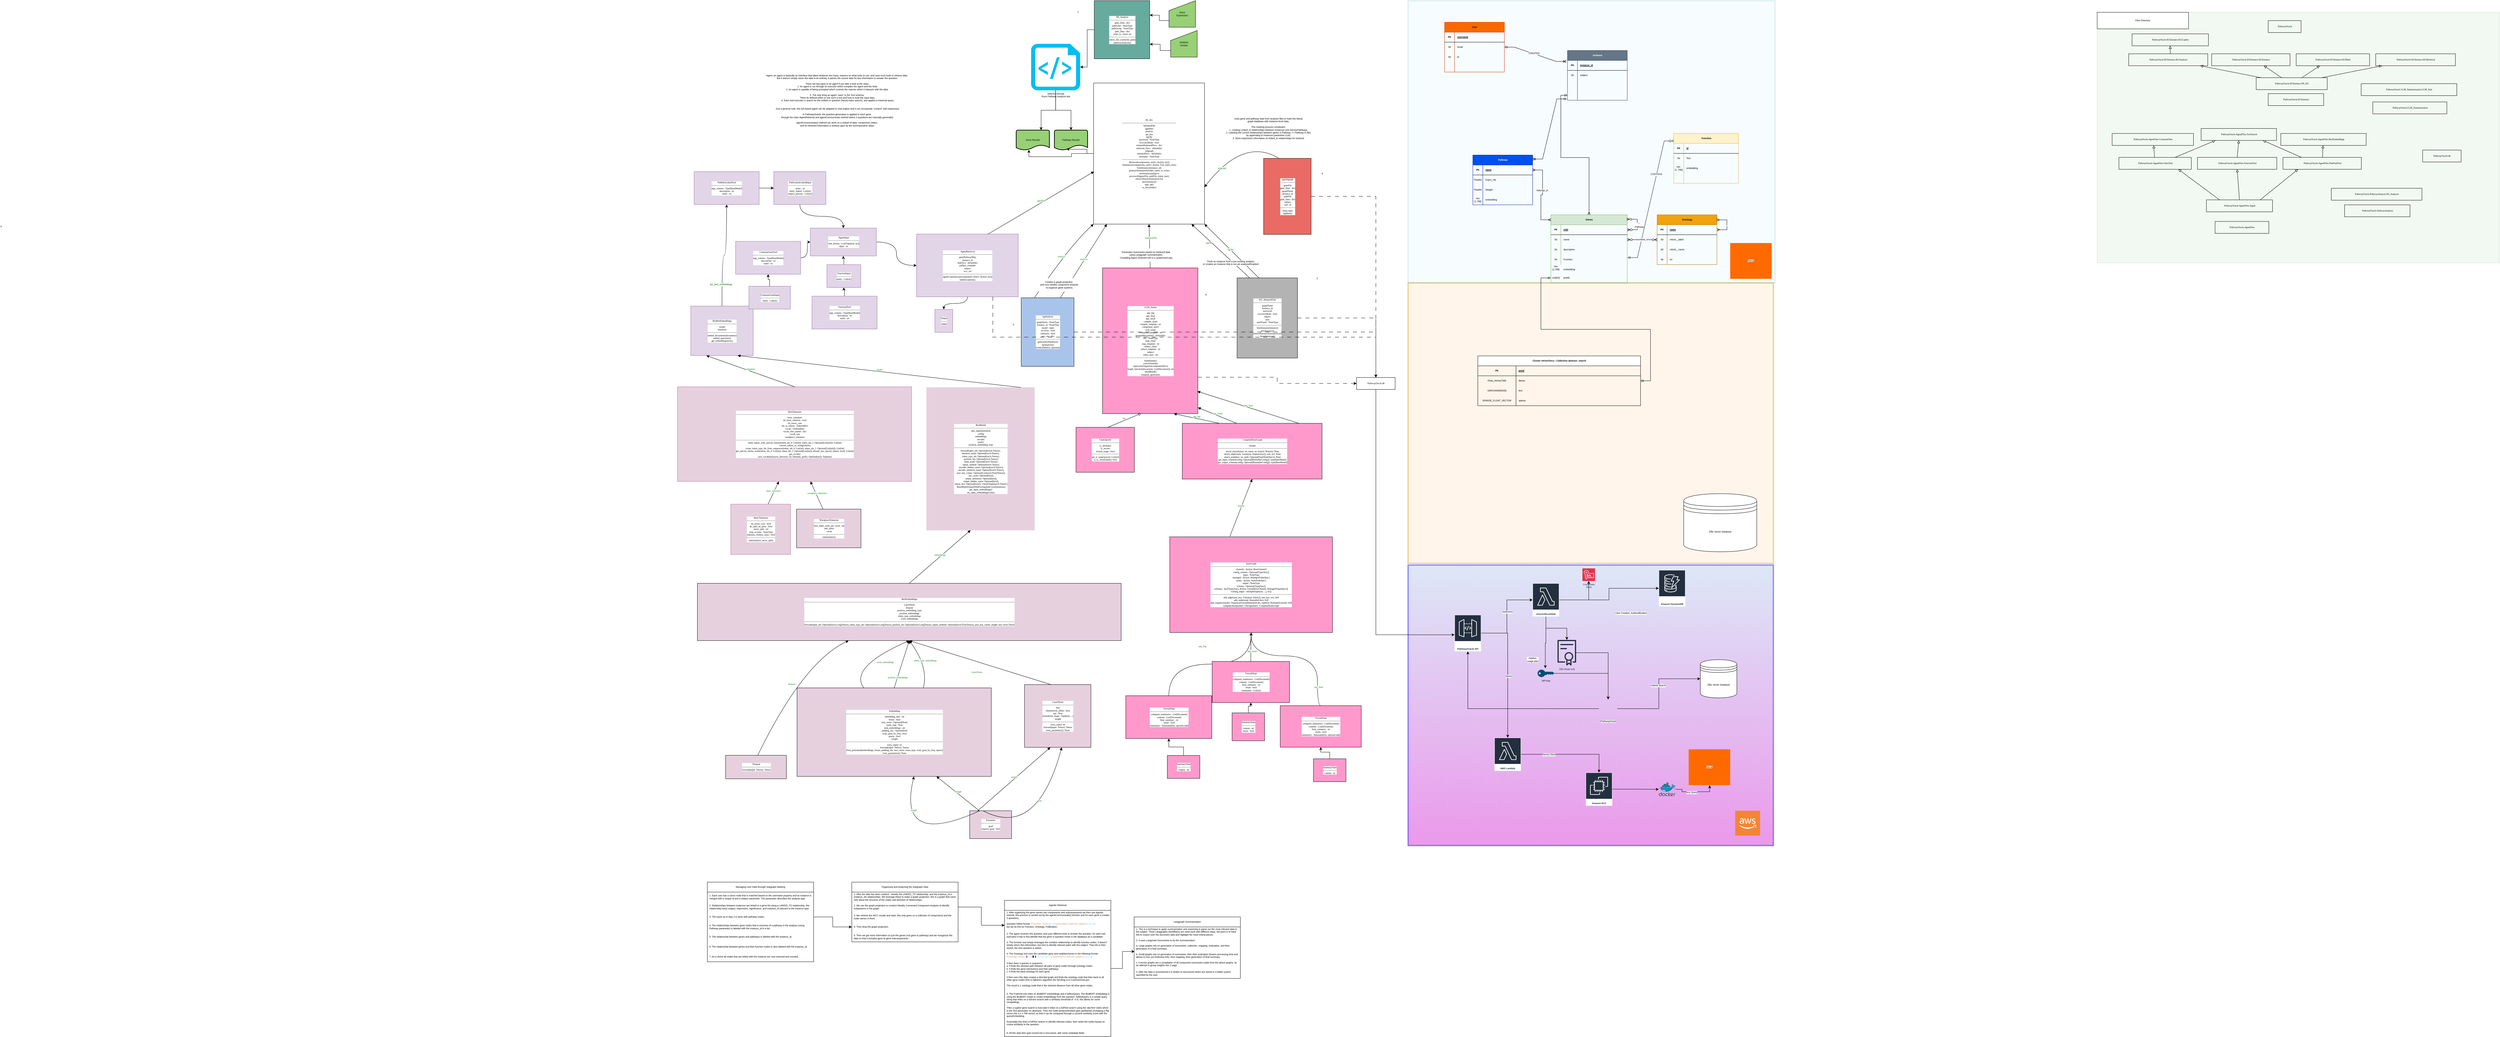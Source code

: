 <mxfile version="26.0.16">
  <diagram name="Page-1" id="nZFk1L0vzehwC3RNNBj1">
    <mxGraphModel dx="4218" dy="3742" grid="1" gridSize="5" guides="0" tooltips="1" connect="1" arrows="1" fold="1" page="1" pageScale="1" pageWidth="1100" pageHeight="850" math="0" shadow="0">
      <root>
        <mxCell id="0" />
        <mxCell id="1" parent="0" />
        <mxCell id="jsoPLjGwAqFQW6pLnN4N-48" value="&lt;div&gt;&lt;br&gt;&lt;/div&gt;" style="rounded=0;whiteSpace=wrap;html=1;fillColor=#A9C4EB;strokeWidth=4;strokeColor=#0000FF;opacity=40;gradientColor=#CC00CC;fontSize=7;" parent="1" vertex="1">
          <mxGeometry x="2205" y="-835" width="1100" height="845" as="geometry" />
        </mxCell>
        <mxCell id="hx23fJJYlK3yCqs7KmKi-426" value="&lt;div&gt;&lt;br&gt;&lt;/div&gt;" style="rounded=0;whiteSpace=wrap;html=1;fillColor=#ffe6cc;strokeWidth=4;strokeColor=#d79b00;opacity=40;fontSize=7;" parent="1" vertex="1">
          <mxGeometry x="2205" y="-1685" width="1100" height="845" as="geometry" />
        </mxCell>
        <mxCell id="hx23fJJYlK3yCqs7KmKi-401" value="" style="edgeStyle=entityRelationEdgeStyle;fontSize=7;html=1;endArrow=ERzeroToOne;startArrow=ERmandOne;rounded=0;entryX=0.007;entryY=0.15;entryDx=0;entryDy=0;entryPerimeter=0;exitX=1.003;exitY=0.295;exitDx=0;exitDy=0;exitPerimeter=0;" parent="1" source="hx23fJJYlK3yCqs7KmKi-339" target="hx23fJJYlK3yCqs7KmKi-368" edge="1">
          <mxGeometry width="100" height="100" relative="1" as="geometry">
            <mxPoint x="2865" y="-1800" as="sourcePoint" />
            <mxPoint x="2765" y="-1900" as="targetPoint" />
            <Array as="points">
              <mxPoint x="2815" y="-1880" />
              <mxPoint x="2810" y="-2050" />
              <mxPoint x="2905" y="-1974" />
              <mxPoint x="2895" y="-2070" />
            </Array>
          </mxGeometry>
        </mxCell>
        <mxCell id="hx23fJJYlK3yCqs7KmKi-404" value="CONTAINS" style="edgeLabel;html=1;align=center;verticalAlign=middle;resizable=0;points=[];fontSize=7;" parent="hx23fJJYlK3yCqs7KmKi-401" vertex="1" connectable="0">
          <mxGeometry x="0.366" y="1" relative="1" as="geometry">
            <mxPoint as="offset" />
          </mxGeometry>
        </mxCell>
        <mxCell id="hx23fJJYlK3yCqs7KmKi-295" value="&lt;div&gt;&lt;br&gt;&lt;/div&gt;" style="rounded=0;whiteSpace=wrap;html=1;fillColor=#b1ddf0;strokeWidth=4;strokeColor=#10739e;opacity=10;fontSize=7;" parent="1" vertex="1">
          <mxGeometry x="2205" y="-2535" width="1105" height="850" as="geometry" />
        </mxCell>
        <mxCell id="hx23fJJYlK3yCqs7KmKi-265" value="" style="rounded=0;whiteSpace=wrap;html=1;fillColor=#d5e8d4;align=right;labelPosition=left;verticalLabelPosition=top;verticalAlign=bottom;strokeColor=#82b366;opacity=30;fontSize=7;" parent="1" vertex="1">
          <mxGeometry x="4280" y="-2500" width="1211.26" height="755" as="geometry" />
        </mxCell>
        <mxCell id="hx23fJJYlK3yCqs7KmKi-280" value="" style="edgeStyle=orthogonalEdgeStyle;rounded=0;orthogonalLoop=1;jettySize=auto;html=1;curved=1;labelBackgroundColor=default;textShadow=0;fontSize=7;" parent="1" source="hx23fJJYlK3yCqs7KmKi-43" target="hx23fJJYlK3yCqs7KmKi-44" edge="1">
          <mxGeometry relative="1" as="geometry" />
        </mxCell>
        <mxCell id="hx23fJJYlK3yCqs7KmKi-43" value="&lt;font color=&quot;#000000&quot; face=&quot;Times New Roman,serif&quot;&gt;AgentInput&lt;/font&gt;&lt;hr&gt;&lt;div&gt;&lt;font color=&quot;#000000&quot; face=&quot;Times New Roman,serif&quot;&gt;chat_history : List[Tuple[str, str]]&lt;br&gt;input : str&lt;/font&gt;&lt;/div&gt;" style="verticalAlign=middle;html=1;rounded=0;labelBackgroundColor=default;strokeColor=#9673a6;fillColor=#e1d5e7;strokeWidth=1;dashed=0;textShadow=0;fontSize=7;" parent="1" vertex="1">
          <mxGeometry x="405" y="-1850" width="199" height="84" as="geometry" />
        </mxCell>
        <mxCell id="hx23fJJYlK3yCqs7KmKi-287" style="edgeStyle=orthogonalEdgeStyle;rounded=0;orthogonalLoop=1;jettySize=auto;html=1;entryX=0.5;entryY=0;entryDx=0;entryDy=0;curved=1;labelBackgroundColor=default;textShadow=0;fontSize=7;" parent="1" source="hx23fJJYlK3yCqs7KmKi-44" target="hx23fJJYlK3yCqs7KmKi-67" edge="1">
          <mxGeometry relative="1" as="geometry" />
        </mxCell>
        <mxCell id="hx23fJJYlK3yCqs7KmKi-44" value="&lt;font color=&quot;#000000&quot; face=&quot;Times New Roman,serif&quot;&gt;AgentRetrieval&lt;/font&gt;&lt;hr&gt;&lt;div&gt;&lt;font color=&quot;#000000&quot; face=&quot;Times New Roman,serif&quot;&gt;genePathwayMap&lt;br&gt;instance_id&lt;br&gt;linkDocs : defaultdict&lt;br&gt;paData_complete&lt;br&gt;subject&lt;br&gt;wcc_res&lt;/font&gt;&lt;/div&gt;&lt;hr&gt;&lt;div&gt;&lt;font color=&quot;#000000&quot; face=&quot;Times New Roman,serif&quot;&gt;agentCommunicate(component_Select: dict[str, list])&lt;br&gt;linkDocuments()&lt;/font&gt;&lt;/div&gt;" style="verticalAlign=middle;html=1;rounded=0;labelBackgroundColor=default;strokeColor=#9673a6;fillColor=#e1d5e7;strokeWidth=1;dashed=0;textShadow=0;fontSize=7;" parent="1" vertex="1">
          <mxGeometry x="725" y="-1832" width="306" height="189" as="geometry" />
        </mxCell>
        <mxCell id="hx23fJJYlK3yCqs7KmKi-45" value="&lt;font color=&quot;#000000&quot; face=&quot;Times New Roman,serif&quot;&gt;PA_KG&lt;/font&gt;&lt;hr&gt;&lt;div&gt;&lt;font color=&quot;#000000&quot; face=&quot;Times New Roman,serif&quot;&gt;SummedObj&lt;br&gt;agentRet&lt;br&gt;analysis&lt;br&gt;api_key&lt;br&gt;kgObj&lt;br&gt;password : NoneType&lt;br&gt;recoveryMode : bool&lt;br&gt;retainedSummedDocs : dict&lt;br&gt;retrieved_Docs : defaultdict&lt;br&gt;subgraph&lt;br&gt;summedDocs : defaultdict&lt;br&gt;username : NoneType&lt;/font&gt;&lt;/div&gt;&lt;hr&gt;&lt;div&gt;&lt;font color=&quot;#000000&quot; face=&quot;Times New Roman,serif&quot;&gt;Retrieval(components_select: dict[str, list])&lt;br&gt;Summarize(components_select: dict[str, list], token_max)&lt;br&gt;fromInstance(instance_id)&lt;br&gt;generateSummaries(folder_name, to_write)&lt;br&gt;newInstance(subject)&lt;br&gt;processAll(geneFile, pathFile, token_max)&lt;br&gt;removeInstance(instanceList)&lt;br&gt;showInstance()&lt;br&gt;sign_up()&lt;br&gt;to_Doc(folder)&lt;/font&gt;&lt;/div&gt;" style="verticalAlign=middle;html=1;rounded=0;labelBackgroundColor=none;strokeColor=black;fillColor=none;strokeWidth=1;dashed=0;fontSize=7;" parent="1" vertex="1">
          <mxGeometry x="1258" y="-2287" width="334" height="425" as="geometry" />
        </mxCell>
        <mxCell id="hx23fJJYlK3yCqs7KmKi-46" value="&lt;font face=&quot;Times New Roman,serif&quot; color=&quot;#000000&quot;&gt;BasicTokenizer&lt;/font&gt;&lt;hr&gt;&lt;div&gt;&lt;font face=&quot;Times New Roman,serif&quot; color=&quot;#000000&quot;&gt;do_lower_case : bool&lt;br&gt;do_split_on_punc : bool&lt;br&gt;never_split : set&lt;br&gt;strip_accents : NoneType&lt;br&gt;tokenize_chinese_chars : bool&lt;/font&gt;&lt;/div&gt;&lt;hr&gt;&lt;div&gt;&lt;font face=&quot;Times New Roman,serif&quot; color=&quot;#000000&quot;&gt;tokenize(text, never_split)&lt;/font&gt;&lt;/div&gt;" style="verticalAlign=middle;html=1;rounded=0;labelBackgroundColor=default;strokeColor=#B5739D;fillColor=#E6D0DE;strokeWidth=1;dashed=0;fontSize=7;" parent="1" vertex="1">
          <mxGeometry x="165.5" y="-1018.5" width="180" height="151.5" as="geometry" />
        </mxCell>
        <mxCell id="hx23fJJYlK3yCqs7KmKi-47" value="&lt;font face=&quot;Times New Roman,serif&quot; color=&quot;#000000&quot;&gt;BertTokenizer&lt;/font&gt;&lt;hr&gt;&lt;div&gt;&lt;font face=&quot;Times New Roman,serif&quot; color=&quot;#000000&quot;&gt;basic_tokenizer&lt;br&gt;do_basic_tokenize : bool&lt;br&gt;do_lower_case&lt;br&gt;ids_to_tokens : OrderedDict&lt;br&gt;vocab : OrderedDict&lt;br&gt;vocab_files_names : dict&lt;br&gt;vocab_size&lt;br&gt;wordpiece_tokenizer&lt;/font&gt;&lt;/div&gt;&lt;hr&gt;&lt;div&gt;&lt;font face=&quot;Times New Roman,serif&quot; color=&quot;#000000&quot;&gt;build_inputs_with_special_tokens(token_ids_0: List[int], token_ids_1: Optional[List[int]]): List[int]&lt;br&gt;convert_tokens_to_string(tokens)&lt;br&gt;create_token_type_ids_from_sequences(token_ids_0: List[int], token_ids_1: Optional[List[int]]): List[int]&lt;br&gt;get_special_tokens_mask(token_ids_0: List[int], token_ids_1: Optional[List[int]], already_has_special_tokens: bool): List[int]&lt;br&gt;get_vocab()&lt;br&gt;save_vocabulary(save_directory: str, filename_prefix: Optional[str]): Tuple[str]&lt;/font&gt;&lt;/div&gt;" style="verticalAlign=middle;html=1;rounded=0;labelBackgroundColor=default;strokeColor=#B5739D;fillColor=#E6D0DE;strokeWidth=1;dashed=0;textShadow=0;fontSize=7;" parent="1" vertex="1">
          <mxGeometry x="5" y="-1372" width="705" height="285" as="geometry" />
        </mxCell>
        <mxCell id="hx23fJJYlK3yCqs7KmKi-48" value="&lt;font face=&quot;Times New Roman,serif&quot; color=&quot;#000000&quot;&gt;kgAnalysis&lt;/font&gt;&lt;hr&gt;&lt;div&gt;&lt;font face=&quot;Times New Roman,serif&quot; color=&quot;#000000&quot;&gt;graphName : NoneType&lt;br&gt;instance_id : NoneType&lt;br&gt;model : tuple&lt;br&gt;recovery : bool&lt;br&gt;tokenizer : bool&lt;br&gt;wcc_res : dict&lt;/font&gt;&lt;/div&gt;&lt;hr&gt;&lt;div&gt;&lt;font face=&quot;Times New Roman,serif&quot; color=&quot;#000000&quot;&gt;generateEmbeds(text)&lt;br&gt;kgAnalysis()&lt;br&gt;score(sentences, question)&lt;/font&gt;&lt;/div&gt;" style="verticalAlign=middle;html=1;rounded=0;labelBackgroundColor=default;strokeColor=black;fillColor=#A9C4EB;strokeWidth=1;dashed=0;fontSize=7;" parent="1" vertex="1">
          <mxGeometry x="1040" y="-1640" width="159" height="206.5" as="geometry" />
        </mxCell>
        <mxCell id="hx23fJJYlK3yCqs7KmKi-49" value="&lt;font face=&quot;Times New Roman,serif&quot; color=&quot;#000000&quot;&gt;BertEmbeddings&lt;/font&gt;&lt;hr&gt;&lt;div&gt;&lt;font face=&quot;Times New Roman,serif&quot; color=&quot;#000000&quot;&gt;LayerNorm&lt;br&gt;dropout&lt;br&gt;position_embedding_type&lt;br&gt;position_embeddings&lt;br&gt;token_type_embeddings&lt;br&gt;word_embeddings&lt;/font&gt;&lt;/div&gt;&lt;hr&gt;&lt;div&gt;&lt;font face=&quot;Times New Roman,serif&quot; color=&quot;#000000&quot;&gt;forward(input_ids: Optional[torch.LongTensor], token_type_ids: Optional[torch.LongTensor], position_ids: Optional[torch.LongTensor], inputs_embeds: Optional[torch.FloatTensor], past_key_values_length: int): torch.Tensor&lt;/font&gt;&lt;/div&gt;" style="verticalAlign=middle;html=1;rounded=0;labelBackgroundColor=default;strokeColor=black;fillColor=#E6D0DE;strokeWidth=1;dashed=0;fontSize=7;" parent="1" vertex="1">
          <mxGeometry x="65" y="-780.0" width="1276" height="172.5" as="geometry" />
        </mxCell>
        <mxCell id="hx23fJJYlK3yCqs7KmKi-50" value="&lt;font face=&quot;Times New Roman,serif&quot; color=&quot;#000000&quot;&gt;BertModel&lt;/font&gt;&lt;hr&gt;&lt;div&gt;&lt;font face=&quot;Times New Roman,serif&quot; color=&quot;#000000&quot;&gt;attn_implementation&lt;br&gt;config&lt;br&gt;embeddings&lt;br&gt;encoder&lt;br&gt;pooler&lt;br&gt;position_embedding_type&lt;/font&gt;&lt;/div&gt;&lt;hr&gt;&lt;div&gt;&lt;font face=&quot;Times New Roman,serif&quot; color=&quot;#000000&quot;&gt;forward(input_ids: Optional[torch.Tensor],&amp;nbsp;&lt;/font&gt;&lt;/div&gt;&lt;div&gt;&lt;font face=&quot;Times New Roman,serif&quot; color=&quot;#000000&quot;&gt;attention_mask: Optional[torch.Tensor],&amp;nbsp;&lt;/font&gt;&lt;/div&gt;&lt;div&gt;&lt;font face=&quot;Times New Roman,serif&quot; color=&quot;#000000&quot;&gt;token_type_ids: Optional[torch.Tensor],&lt;/font&gt;&lt;/div&gt;&lt;div&gt;&lt;font face=&quot;Times New Roman,serif&quot; color=&quot;#000000&quot;&gt;&amp;nbsp;position_ids: Optional[torch.Tensor],&lt;/font&gt;&lt;/div&gt;&lt;div&gt;&lt;font face=&quot;Times New Roman,serif&quot; color=&quot;#000000&quot;&gt;&amp;nbsp;head_mask: Optional[torch.Tensor],&lt;/font&gt;&lt;/div&gt;&lt;div&gt;&lt;font face=&quot;Times New Roman,serif&quot; color=&quot;#000000&quot;&gt;&amp;nbsp;inputs_embeds: Optional[torch.Tensor],&lt;/font&gt;&lt;/div&gt;&lt;div&gt;&lt;font face=&quot;Times New Roman,serif&quot; color=&quot;#000000&quot;&gt;&amp;nbsp;encoder_hidden_states: Optional[torch.Tensor],&lt;/font&gt;&lt;/div&gt;&lt;div&gt;&lt;font face=&quot;Times New Roman,serif&quot; color=&quot;#000000&quot;&gt;&amp;nbsp;encoder_attention_mask: Optional[torch.Tensor],&lt;/font&gt;&lt;/div&gt;&lt;div&gt;&lt;font face=&quot;Times New Roman,serif&quot; color=&quot;#000000&quot;&gt;&amp;nbsp;past_key_values: Optional[List[torch.FloatTensor]],&lt;/font&gt;&lt;/div&gt;&lt;div&gt;&lt;font face=&quot;Times New Roman,serif&quot; color=&quot;#000000&quot;&gt;&amp;nbsp;use_cache: Optional[bool],&lt;/font&gt;&lt;/div&gt;&lt;div&gt;&lt;font face=&quot;Times New Roman,serif&quot; color=&quot;#000000&quot;&gt;&amp;nbsp;output_attentions: Optional[bool],&lt;/font&gt;&lt;/div&gt;&lt;div&gt;&lt;font face=&quot;Times New Roman,serif&quot; color=&quot;#000000&quot;&gt;&amp;nbsp;output_hidden_states: Optional[bool],&lt;/font&gt;&lt;/div&gt;&lt;div&gt;&lt;font face=&quot;Times New Roman,serif&quot; color=&quot;#000000&quot;&gt;&amp;nbsp;return_dict: Optional[bool]): Union[Tuple[torch.Tensor],&lt;/font&gt;&lt;/div&gt;&lt;div&gt;&lt;font face=&quot;Times New Roman,serif&quot; color=&quot;#000000&quot;&gt;&amp;nbsp;BaseModelOutputWithPoolingAndCrossAttentions]&lt;br&gt;get_input_embeddings()&lt;br&gt;set_input_embeddings(value)&lt;/font&gt;&lt;/div&gt;" style="verticalAlign=middle;html=1;rounded=0;labelBackgroundColor=default;strokeColor=#E6D0DE;fillColor=#E6D0DE;strokeWidth=1;dashed=0;textShadow=0;fontSize=7;" parent="1" vertex="1">
          <mxGeometry x="755" y="-1370" width="325" height="430" as="geometry" />
        </mxCell>
        <mxCell id="hx23fJJYlK3yCqs7KmKi-293" value="" style="edgeStyle=orthogonalEdgeStyle;rounded=0;orthogonalLoop=1;jettySize=auto;html=1;curved=1;labelBackgroundColor=default;textShadow=0;fontSize=7;" parent="1" source="hx23fJJYlK3yCqs7KmKi-53" target="hx23fJJYlK3yCqs7KmKi-74" edge="1">
          <mxGeometry relative="1" as="geometry" />
        </mxCell>
        <mxCell id="jsoPLjGwAqFQW6pLnN4N-2" value="&lt;font style=&quot;color: rgb(0, 102, 0);&quot;&gt;bio_bert_embeddings&lt;/font&gt;" style="edgeLabel;html=1;align=center;verticalAlign=middle;resizable=0;points=[];fontSize=7;" parent="hx23fJJYlK3yCqs7KmKi-293" vertex="1" connectable="0">
          <mxGeometry x="-0.316" y="3" relative="1" as="geometry">
            <mxPoint y="44" as="offset" />
          </mxGeometry>
        </mxCell>
        <mxCell id="hx23fJJYlK3yCqs7KmKi-53" value="&lt;font color=&quot;#000000&quot; face=&quot;Times New Roman,serif&quot;&gt;BioBertEmbeddings&lt;/font&gt;&lt;hr&gt;&lt;div&gt;&lt;font color=&quot;#000000&quot; face=&quot;Times New Roman,serif&quot;&gt;model&lt;br&gt;tokenizer&lt;/font&gt;&lt;/div&gt;&lt;hr&gt;&lt;div&gt;&lt;font color=&quot;#000000&quot; face=&quot;Times New Roman,serif&quot;&gt;embed_documents(documents)&lt;br&gt;embed_query(text)&lt;br&gt;get_embeddings(texts)&lt;/font&gt;&lt;/div&gt;" style="verticalAlign=middle;html=1;rounded=0;labelBackgroundColor=default;strokeColor=#9673a6;fillColor=#e1d5e7;strokeWidth=1;dashed=0;textShadow=0;fontSize=7;" parent="1" vertex="1">
          <mxGeometry x="45" y="-1615" width="188" height="149" as="geometry" />
        </mxCell>
        <mxCell id="hx23fJJYlK3yCqs7KmKi-54" value="&lt;font face=&quot;Times New Roman,serif&quot; color=&quot;#000000&quot;&gt;ChatOpenAI&lt;/font&gt;&lt;hr&gt;&lt;div&gt;&lt;font face=&quot;Times New Roman,serif&quot; color=&quot;#000000&quot;&gt;lc_attributes&lt;br&gt;lc_secrets&lt;br&gt;stream_usage : bool&lt;/font&gt;&lt;/div&gt;&lt;hr&gt;&lt;div&gt;&lt;font face=&quot;Times New Roman,serif&quot; color=&quot;#000000&quot;&gt;get_lc_namespace(): List[str]&lt;br&gt;is_lc_serializable(): bool&lt;/font&gt;&lt;/div&gt;" style="verticalAlign=middle;html=1;rounded=0;labelBackgroundColor=default;strokeColor=black;fillColor=#FF99CC;strokeWidth=1;dashed=0;fontSize=7;" parent="1" vertex="1">
          <mxGeometry x="1205" y="-1250" width="176" height="135.5" as="geometry" />
        </mxCell>
        <mxCell id="hx23fJJYlK3yCqs7KmKi-55" value="&lt;font face=&quot;Times New Roman,serif&quot; color=&quot;#000000&quot;&gt;LLM_Summ&lt;/font&gt;&lt;hr&gt;&lt;div&gt;&lt;font face=&quot;Times New Roman,serif&quot; color=&quot;#000000&quot;&gt;app_big&lt;br&gt;app_final&lt;br&gt;app_small&lt;br&gt;compile_chain&lt;br&gt;compile_template : str&lt;br&gt;component_select&lt;br&gt;eval_chain&lt;br&gt;evaluation_template : str&lt;br&gt;groupedDocuments : defaultdict&lt;br&gt;llm : NoneType&lt;br&gt;map_chain&lt;br&gt;map_template : str&lt;br&gt;reduce_chain&lt;br&gt;reduce_template : str&lt;br&gt;subject&lt;br&gt;token_max : int&lt;/font&gt;&lt;/div&gt;&lt;hr&gt;&lt;div&gt;&lt;font face=&quot;Times New Roman,serif&quot; color=&quot;#000000&quot;&gt;buildSumm()&lt;br&gt;conciseSumm()&lt;br&gt;expressionOrganize(componentDocs)&lt;br&gt;length_function(documents: List[Document]): int&lt;br&gt;smallBuild()&lt;br&gt;template_generate()&lt;/font&gt;&lt;/div&gt;" style="verticalAlign=middle;html=1;rounded=0;labelBackgroundColor=default;strokeColor=black;fillColor=#FF99CC;strokeWidth=1;dashed=0;fontSize=7;" parent="1" vertex="1">
          <mxGeometry x="1285" y="-1730" width="287" height="439" as="geometry" />
        </mxCell>
        <mxCell id="hx23fJJYlK3yCqs7KmKi-283" value="" style="edgeStyle=orthogonalEdgeStyle;rounded=0;orthogonalLoop=1;jettySize=auto;html=1;labelBackgroundColor=default;textShadow=0;fontSize=7;" parent="1" source="hx23fJJYlK3yCqs7KmKi-56" target="hx23fJJYlK3yCqs7KmKi-57" edge="1">
          <mxGeometry relative="1" as="geometry" />
        </mxCell>
        <mxCell id="hx23fJJYlK3yCqs7KmKi-56" value="&lt;font color=&quot;#000000&quot; face=&quot;Times New Roman,serif&quot;&gt;CommonGeneInput&lt;/font&gt;&lt;hr&gt;&lt;div&gt;&lt;font color=&quot;#000000&quot; face=&quot;Times New Roman,serif&quot;&gt;entity : List[str]&lt;/font&gt;&lt;/div&gt;" style="verticalAlign=middle;html=1;rounded=0;labelBackgroundColor=default;strokeColor=#9673a6;fillColor=#e1d5e7;strokeWidth=1;dashed=0;textShadow=0;fontSize=7;" parent="1" vertex="1">
          <mxGeometry x="220" y="-1675" width="125" height="69" as="geometry" />
        </mxCell>
        <mxCell id="hx23fJJYlK3yCqs7KmKi-285" style="edgeStyle=orthogonalEdgeStyle;rounded=0;orthogonalLoop=1;jettySize=auto;html=1;exitX=1;exitY=0.5;exitDx=0;exitDy=0;entryX=0;entryY=0.5;entryDx=0;entryDy=0;curved=1;labelBackgroundColor=default;textShadow=0;fontSize=7;" parent="1" source="hx23fJJYlK3yCqs7KmKi-57" target="hx23fJJYlK3yCqs7KmKi-43" edge="1">
          <mxGeometry relative="1" as="geometry" />
        </mxCell>
        <mxCell id="hx23fJJYlK3yCqs7KmKi-57" value="&lt;font color=&quot;#000000&quot; face=&quot;Times New Roman,serif&quot;&gt;CommonGeneTool&lt;/font&gt;&lt;hr&gt;&lt;div&gt;&lt;font color=&quot;#000000&quot; face=&quot;Times New Roman,serif&quot;&gt;args_schema : Type[BaseModel]&lt;br&gt;description : str&lt;br&gt;name : str&lt;/font&gt;&lt;/div&gt;" style="verticalAlign=middle;html=1;rounded=0;labelBackgroundColor=default;strokeColor=#9673a6;fillColor=#e1d5e7;strokeWidth=1;dashed=0;textShadow=0;fontSize=7;" parent="1" vertex="1">
          <mxGeometry x="180" y="-1810" width="196" height="99" as="geometry" />
        </mxCell>
        <mxCell id="hx23fJJYlK3yCqs7KmKi-58" value="&lt;font face=&quot;Times New Roman,serif&quot; color=&quot;#000000&quot;&gt;CompiledStateGraph&lt;/font&gt;&lt;hr&gt;&lt;div&gt;&lt;font face=&quot;Times New Roman,serif&quot; color=&quot;#000000&quot;&gt;builder&lt;/font&gt;&lt;/div&gt;&lt;hr&gt;&lt;div&gt;&lt;font face=&quot;Times New Roman,serif&quot; color=&quot;#000000&quot;&gt;attach_branch(start: str, name: str, branch: Branch): None&lt;br&gt;attach_edge(starts: Union[str, Sequence[str]], end: str): None&lt;br&gt;attach_node(key: str, node: Optional[StateNodeSpec]): None&lt;br&gt;get_input_schema(config: Optional[RunnableConfig]): type[BaseModel]&lt;br&gt;get_output_schema(config: Optional[RunnableConfig]): type[BaseModel]&lt;/font&gt;&lt;/div&gt;" style="verticalAlign=middle;html=1;rounded=0;labelBackgroundColor=default;strokeColor=black;fillColor=#FF99CC;strokeWidth=1;dashed=0;fontSize=7;" parent="1" vertex="1">
          <mxGeometry x="1525" y="-1262" width="421" height="168" as="geometry" />
        </mxCell>
        <mxCell id="hx23fJJYlK3yCqs7KmKi-59" value="&lt;font face=&quot;Times New Roman,serif&quot; color=&quot;#000000&quot;&gt;Dropout&lt;/font&gt;&lt;hr&gt;&lt;div&gt;&lt;font face=&quot;Times New Roman,serif&quot; color=&quot;#000000&quot;&gt;forward(input: Tensor): Tensor&lt;/font&gt;&lt;/div&gt;" style="verticalAlign=middle;html=1;rounded=0;labelBackgroundColor=default;strokeColor=black;fillColor=#E6D0DE;strokeWidth=1;dashed=0;fontSize=7;" parent="1" vertex="1">
          <mxGeometry x="150" y="-261.98" width="183" height="70.8" as="geometry" />
        </mxCell>
        <mxCell id="hx23fJJYlK3yCqs7KmKi-60" value="&lt;font face=&quot;Times New Roman,serif&quot; color=&quot;#000000&quot;&gt;Embedding&lt;/font&gt;&lt;hr&gt;&lt;div&gt;&lt;font face=&quot;Times New Roman,serif&quot; color=&quot;#000000&quot;&gt;embedding_dim : int&lt;br&gt;freeze : bool&lt;br&gt;max_norm : Optional[float]&lt;br&gt;norm_type : float&lt;br&gt;num_embeddings : int&lt;br&gt;padding_idx : Optional[int]&lt;br&gt;scale_grad_by_freq : bool&lt;br&gt;sparse : bool&lt;br&gt;weight&lt;/font&gt;&lt;/div&gt;&lt;hr&gt;&lt;div&gt;&lt;font face=&quot;Times New Roman,serif&quot; color=&quot;#000000&quot;&gt;extra_repr(): str&lt;br&gt;forward(input: Tensor): Tensor&lt;br&gt;from_pretrained(embeddings, freeze, padding_idx, max_norm, norm_type, scale_grad_by_freq, sparse)&lt;br&gt;reset_parameters(): None&lt;/font&gt;&lt;/div&gt;" style="verticalAlign=middle;html=1;rounded=0;labelBackgroundColor=default;strokeColor=black;fillColor=#E6D0DE;strokeWidth=1;dashed=0;fontSize=7;" parent="1" vertex="1">
          <mxGeometry x="365" y="-465" width="585" height="266.5" as="geometry" />
        </mxCell>
        <mxCell id="hx23fJJYlK3yCqs7KmKi-281" value="" style="edgeStyle=orthogonalEdgeStyle;rounded=0;orthogonalLoop=1;jettySize=auto;html=1;labelBackgroundColor=default;textShadow=0;fontSize=7;" parent="1" source="hx23fJJYlK3yCqs7KmKi-61" target="hx23fJJYlK3yCqs7KmKi-43" edge="1">
          <mxGeometry relative="1" as="geometry" />
        </mxCell>
        <mxCell id="hx23fJJYlK3yCqs7KmKi-61" value="&lt;font color=&quot;#000000&quot; face=&quot;Times New Roman,serif&quot;&gt;FunctionInput&lt;/font&gt;&lt;hr&gt;&lt;div&gt;&lt;font color=&quot;#000000&quot; face=&quot;Times New Roman,serif&quot;&gt;entity : List[str]&lt;/font&gt;&lt;/div&gt;" style="verticalAlign=middle;html=1;rounded=0;labelBackgroundColor=default;strokeColor=#9673a6;fillColor=#e1d5e7;strokeWidth=1;dashed=0;textShadow=0;fontSize=7;" parent="1" vertex="1">
          <mxGeometry x="455" y="-1740" width="102" height="69" as="geometry" />
        </mxCell>
        <mxCell id="hx23fJJYlK3yCqs7KmKi-282" value="" style="edgeStyle=orthogonalEdgeStyle;rounded=0;orthogonalLoop=1;jettySize=auto;html=1;labelBackgroundColor=default;textShadow=0;fontSize=7;" parent="1" source="hx23fJJYlK3yCqs7KmKi-62" target="hx23fJJYlK3yCqs7KmKi-61" edge="1">
          <mxGeometry relative="1" as="geometry" />
        </mxCell>
        <mxCell id="hx23fJJYlK3yCqs7KmKi-62" value="&lt;font color=&quot;#000000&quot; face=&quot;Times New Roman,serif&quot;&gt;FunctionTool&lt;/font&gt;&lt;hr&gt;&lt;div&gt;&lt;font color=&quot;#000000&quot; face=&quot;Times New Roman,serif&quot;&gt;args_schema : Type[BaseModel]&lt;br&gt;description : str&lt;br&gt;name : str&lt;/font&gt;&lt;/div&gt;" style="verticalAlign=middle;html=1;rounded=0;labelBackgroundColor=default;strokeColor=#9673a6;fillColor=#e1d5e7;strokeWidth=1;dashed=0;textShadow=0;fontSize=7;" parent="1" vertex="1">
          <mxGeometry x="410" y="-1645" width="196" height="99" as="geometry" />
        </mxCell>
        <mxCell id="hx23fJJYlK3yCqs7KmKi-63" value="&lt;font face=&quot;Times New Roman,serif&quot; color=&quot;#000000&quot;&gt;KG_InstanceFind&lt;/font&gt;&lt;hr&gt;&lt;div&gt;&lt;font face=&quot;Times New Roman,serif&quot; color=&quot;#000000&quot;&gt;graphName&lt;br&gt;instance_id&lt;br&gt;password&lt;br&gt;recoveryMode : bool&lt;br&gt;subject&lt;br&gt;user&lt;br&gt;userFound : NoneType&lt;/font&gt;&lt;/div&gt;&lt;hr&gt;&lt;div&gt;&lt;font face=&quot;Times New Roman,serif&quot; color=&quot;#000000&quot;&gt;fromInstance(instance)&lt;br&gt;newInstance()&lt;br&gt;removeInstances(instanceList)&lt;br&gt;showInstances()&lt;/font&gt;&lt;/div&gt;" style="verticalAlign=middle;html=1;rounded=0;labelBackgroundColor=default;strokeColor=black;fillColor=#B3B3B3;strokeWidth=1;dashed=0;gradientColor=none;fontSize=7;" parent="1" vertex="1">
          <mxGeometry x="1690" y="-1700" width="182" height="241.5" as="geometry" />
        </mxCell>
        <mxCell id="hx23fJJYlK3yCqs7KmKi-64" value="&lt;font face=&quot;Times New Roman,serif&quot; color=&quot;#000000&quot;&gt;LayerNorm&lt;/font&gt;&lt;hr&gt;&lt;div&gt;&lt;font face=&quot;Times New Roman,serif&quot; color=&quot;#000000&quot;&gt;bias&lt;br&gt;elementwise_affine : bool&lt;br&gt;eps : float&lt;br&gt;normalized_shape : Tuple[int, ...]&lt;br&gt;weight&lt;/font&gt;&lt;/div&gt;&lt;hr&gt;&lt;div&gt;&lt;font face=&quot;Times New Roman,serif&quot; color=&quot;#000000&quot;&gt;extra_repr(): str&lt;br&gt;forward(input: Tensor): Tensor&lt;br&gt;reset_parameters(): None&lt;/font&gt;&lt;/div&gt;" style="verticalAlign=middle;html=1;rounded=0;labelBackgroundColor=default;strokeColor=black;fillColor=#E6D0DE;strokeWidth=1;dashed=0;fontSize=7;" parent="1" vertex="1">
          <mxGeometry x="1050" y="-475" width="200" height="189" as="geometry" />
        </mxCell>
        <mxCell id="hx23fJJYlK3yCqs7KmKi-67" value="&lt;font color=&quot;#000000&quot; face=&quot;Times New Roman,serif&quot;&gt;Output&lt;/font&gt;&lt;hr&gt;&lt;div&gt;&lt;font color=&quot;#000000&quot; face=&quot;Times New Roman,serif&quot;&gt;output&lt;/font&gt;&lt;/div&gt;" style="verticalAlign=middle;html=1;rounded=0;labelBackgroundColor=default;strokeColor=#9673a6;fillColor=#e1d5e7;strokeWidth=1;dashed=0;textShadow=0;fontSize=7;" parent="1" vertex="1">
          <mxGeometry x="780" y="-1605" width="54" height="69" as="geometry" />
        </mxCell>
        <mxCell id="hx23fJJYlK3yCqs7KmKi-268" style="edgeStyle=orthogonalEdgeStyle;rounded=0;orthogonalLoop=1;jettySize=auto;html=1;exitX=0.5;exitY=0;exitDx=0;exitDy=0;jumpStyle=none;strokeColor=default;curved=1;fontSize=7;" parent="1" source="hx23fJJYlK3yCqs7KmKi-68" target="hx23fJJYlK3yCqs7KmKi-76" edge="1">
          <mxGeometry relative="1" as="geometry">
            <mxPoint x="1732.368" y="-624.74" as="targetPoint" />
          </mxGeometry>
        </mxCell>
        <mxCell id="hx23fJJYlK3yCqs7KmKi-68" value="&lt;font face=&quot;Times New Roman,serif&quot; color=&quot;#000000&quot;&gt;OverallState&lt;/font&gt;&lt;hr&gt;&lt;div&gt;&lt;font face=&quot;Times New Roman,serif&quot; color=&quot;#000000&quot;&gt;collapsed_summaries : List[Document]&lt;br&gt;contents : List[Document]&lt;br&gt;final_summary : str&lt;br&gt;retain : bool&lt;br&gt;summaries : Annotated[list, operator.add]&lt;/font&gt;&lt;/div&gt;" style="verticalAlign=middle;html=1;rounded=0;labelBackgroundColor=default;strokeColor=black;fillColor=#FF99CC;strokeWidth=1;dashed=0;fontSize=7;" parent="1" vertex="1">
          <mxGeometry x="1355" y="-441.47" width="259" height="129" as="geometry" />
        </mxCell>
        <mxCell id="hx23fJJYlK3yCqs7KmKi-271" style="edgeStyle=orthogonalEdgeStyle;rounded=0;orthogonalLoop=1;jettySize=auto;html=1;entryX=0.5;entryY=1;entryDx=0;entryDy=0;fontSize=7;" parent="1" source="hx23fJJYlK3yCqs7KmKi-69" target="hx23fJJYlK3yCqs7KmKi-76" edge="1">
          <mxGeometry relative="1" as="geometry" />
        </mxCell>
        <mxCell id="hx23fJJYlK3yCqs7KmKi-273" value="" style="edgeStyle=orthogonalEdgeStyle;rounded=0;orthogonalLoop=1;jettySize=auto;html=1;fontSize=7;" parent="1" source="hx23fJJYlK3yCqs7KmKi-69" target="hx23fJJYlK3yCqs7KmKi-76" edge="1">
          <mxGeometry relative="1" as="geometry" />
        </mxCell>
        <mxCell id="hx23fJJYlK3yCqs7KmKi-69" value="&lt;font face=&quot;Times New Roman,serif&quot; color=&quot;#000000&quot;&gt;OverallState&lt;/font&gt;&lt;hr&gt;&lt;div&gt;&lt;font face=&quot;Times New Roman,serif&quot; color=&quot;#000000&quot;&gt;collapsed_summaries : List[Document]&lt;br&gt;contents : List[Document]&lt;br&gt;final_summary : str&lt;br&gt;retain : bool&lt;br&gt;summaries : List[str]&lt;/font&gt;&lt;/div&gt;" style="verticalAlign=middle;html=1;rounded=0;labelBackgroundColor=default;strokeColor=black;fillColor=#FF99CC;strokeWidth=1;dashed=0;fontSize=7;" parent="1" vertex="1">
          <mxGeometry x="1615" y="-544.74" width="233" height="124" as="geometry" />
        </mxCell>
        <mxCell id="hx23fJJYlK3yCqs7KmKi-70" value="&lt;font face=&quot;Times New Roman,serif&quot; color=&quot;#000000&quot;&gt;OverallState&lt;/font&gt;&lt;hr&gt;&lt;div&gt;&lt;font face=&quot;Times New Roman,serif&quot; color=&quot;#000000&quot;&gt;collapsed_summaries : List[Document]&lt;br&gt;contents : List[Document]&lt;br&gt;final_summary : str&lt;br&gt;retain : bool&lt;br&gt;summaries : Annotated[list, operator.add]&lt;/font&gt;&lt;/div&gt;" style="verticalAlign=middle;html=1;rounded=0;labelBackgroundColor=default;strokeColor=black;fillColor=#FF99CC;strokeWidth=1;dashed=0;fontSize=7;" parent="1" vertex="1">
          <mxGeometry x="1820" y="-411.47" width="244" height="125" as="geometry" />
        </mxCell>
        <mxCell id="jsoPLjGwAqFQW6pLnN4N-12" style="edgeStyle=orthogonalEdgeStyle;rounded=0;orthogonalLoop=1;jettySize=auto;html=1;fontSize=7;" parent="1" source="hx23fJJYlK3yCqs7KmKi-71" target="jsoPLjGwAqFQW6pLnN4N-13" edge="1">
          <mxGeometry relative="1" as="geometry">
            <mxPoint x="1200" y="-2395" as="targetPoint" />
          </mxGeometry>
        </mxCell>
        <mxCell id="hx23fJJYlK3yCqs7KmKi-71" value="&lt;font face=&quot;Times New Roman,serif&quot; color=&quot;#000000&quot;&gt;PA_Analysis&lt;/font&gt;&lt;hr&gt;&lt;div&gt;&lt;font face=&quot;Times New Roman,serif&quot; color=&quot;#000000&quot;&gt;gene_Data : dict&lt;br&gt;pathGene : NoneType&lt;br&gt;pathGroup : NoneType&lt;br&gt;path_Data : dict&lt;br&gt;write_to : bytes, str&lt;/font&gt;&lt;/div&gt;&lt;hr&gt;&lt;div&gt;&lt;font face=&quot;Times New Roman,serif&quot; color=&quot;#000000&quot;&gt;check_file_exists(file_path)&lt;br&gt;pathwayAnalysis()&lt;/font&gt;&lt;/div&gt;" style="verticalAlign=middle;html=1;rounded=0;labelBackgroundColor=default;strokeColor=black;fillColor=#67AB9F;strokeWidth=1;dashed=0;fontSize=7;" parent="1" vertex="1">
          <mxGeometry x="1260" y="-2535" width="167" height="175" as="geometry" />
        </mxCell>
        <mxCell id="hx23fJJYlK3yCqs7KmKi-72" value="&lt;font face=&quot;Times New Roman,serif&quot; color=&quot;#000000&quot;&gt;Parameter&lt;/font&gt;&lt;hr&gt;&lt;div&gt;&lt;font face=&quot;Times New Roman,serif&quot; color=&quot;#000000&quot;&gt;grad&lt;br&gt;requires_grad : bool&lt;/font&gt;&lt;/div&gt;" style="verticalAlign=middle;html=1;rounded=0;labelBackgroundColor=default;strokeColor=black;fillColor=#E6D0DE;strokeWidth=1;dashed=0;fontSize=7;" parent="1" vertex="1">
          <mxGeometry x="885" y="-95.0" width="126" height="84" as="geometry" />
        </mxCell>
        <mxCell id="hx23fJJYlK3yCqs7KmKi-290" value="" style="edgeStyle=orthogonalEdgeStyle;rounded=0;orthogonalLoop=1;jettySize=auto;html=1;labelBackgroundColor=default;textShadow=0;fontSize=7;" parent="1" source="hx23fJJYlK3yCqs7KmKi-74" target="hx23fJJYlK3yCqs7KmKi-75" edge="1">
          <mxGeometry relative="1" as="geometry" />
        </mxCell>
        <mxCell id="hx23fJJYlK3yCqs7KmKi-74" value="&lt;font color=&quot;#000000&quot; face=&quot;Times New Roman,serif&quot;&gt;PubInfoLinkedTool&lt;/font&gt;&lt;hr&gt;&lt;div&gt;&lt;font color=&quot;#000000&quot; face=&quot;Times New Roman,serif&quot;&gt;args_schema : Type[BaseModel]&lt;br&gt;description : str&lt;br&gt;name : str&lt;/font&gt;&lt;/div&gt;" style="verticalAlign=middle;html=1;rounded=0;labelBackgroundColor=default;strokeColor=#9673a6;fillColor=#e1d5e7;strokeWidth=1;dashed=0;textShadow=0;fontSize=7;" parent="1" vertex="1">
          <mxGeometry x="55" y="-2020" width="196" height="99" as="geometry" />
        </mxCell>
        <mxCell id="hx23fJJYlK3yCqs7KmKi-291" style="edgeStyle=orthogonalEdgeStyle;rounded=0;orthogonalLoop=1;jettySize=auto;html=1;entryX=0.5;entryY=0;entryDx=0;entryDy=0;curved=1;labelBackgroundColor=default;textShadow=0;fontSize=7;" parent="1" source="hx23fJJYlK3yCqs7KmKi-75" target="hx23fJJYlK3yCqs7KmKi-43" edge="1">
          <mxGeometry relative="1" as="geometry" />
        </mxCell>
        <mxCell id="hx23fJJYlK3yCqs7KmKi-75" value="&lt;font color=&quot;#000000&quot; face=&quot;Times New Roman,serif&quot;&gt;PublicationLinkedInput&lt;/font&gt;&lt;hr&gt;&lt;div&gt;&lt;font color=&quot;#000000&quot; face=&quot;Times New Roman,serif&quot;&gt;entity : str&lt;br&gt;entity_linked : List[str]&lt;br&gt;subject_phrases : List[str]&lt;/font&gt;&lt;/div&gt;" style="verticalAlign=middle;html=1;rounded=0;labelBackgroundColor=default;strokeColor=#9673a6;fillColor=#e1d5e7;strokeWidth=1;dashed=0;textShadow=0;fontSize=7;" parent="1" vertex="1">
          <mxGeometry x="295" y="-2020" width="157" height="99" as="geometry" />
        </mxCell>
        <mxCell id="hx23fJJYlK3yCqs7KmKi-76" value="&lt;font face=&quot;Times New Roman,serif&quot; color=&quot;#000000&quot;&gt;StateGraph&lt;/font&gt;&lt;hr&gt;&lt;div&gt;&lt;font face=&quot;Times New Roman,serif&quot; color=&quot;#000000&quot;&gt;channels : dict[str, BaseChannel]&lt;br&gt;config_schema : Optional[Type[Any]]&lt;br&gt;input : NoneType&lt;br&gt;managed : dict[str, ManagedValueSpec]&lt;br&gt;nodes : dict[str, StateNodeSpec]&lt;br&gt;output : NoneType&lt;br&gt;schema : Optional[Type[Any]]&lt;br&gt;schemas : dict[Type[Any], dict[str, Union[BaseChannel, ManagedValueSpec]]]&lt;br&gt;waiting_edges : set[tuple[tuple[str, ...], str]]&lt;/font&gt;&lt;/div&gt;&lt;hr&gt;&lt;div&gt;&lt;font face=&quot;Times New Roman,serif&quot; color=&quot;#000000&quot;&gt;add_edge(start_key: Union[str, list[str]], end_key: str): Self&lt;br&gt;add_node(node: RunnableLike): Self&lt;br&gt;add_sequence(nodes: Sequence[Union[RunnableLike, tuple[str, RunnableLike]]]): Self&lt;br&gt;compile(checkpointer: Checkpointer): &#39;CompiledStateGraph&#39;&lt;/font&gt;&lt;/div&gt;" style="verticalAlign=middle;html=1;rounded=0;labelBackgroundColor=default;strokeColor=#000000;fillColor=#FF99CC;strokeWidth=1;dashed=0;fontSize=7;" parent="1" vertex="1">
          <mxGeometry x="1487.42" y="-920" width="490" height="288.26" as="geometry" />
        </mxCell>
        <mxCell id="hx23fJJYlK3yCqs7KmKi-279" value="" style="edgeStyle=orthogonalEdgeStyle;rounded=0;orthogonalLoop=1;jettySize=auto;html=1;fontSize=7;" parent="1" source="hx23fJJYlK3yCqs7KmKi-77" target="hx23fJJYlK3yCqs7KmKi-70" edge="1">
          <mxGeometry relative="1" as="geometry" />
        </mxCell>
        <mxCell id="hx23fJJYlK3yCqs7KmKi-77" value="&lt;font face=&quot;Times New Roman,serif&quot; color=&quot;#000000&quot;&gt;SummaryState&lt;/font&gt;&lt;hr&gt;&lt;div&gt;&lt;font face=&quot;Times New Roman,serif&quot; color=&quot;#000000&quot;&gt;content : str&lt;/font&gt;&lt;/div&gt;" style="verticalAlign=middle;html=1;rounded=0;labelBackgroundColor=default;strokeColor=black;fillColor=#FF99CC;strokeWidth=1;dashed=0;fontSize=7;" parent="1" vertex="1">
          <mxGeometry x="1920" y="-251.47" width="98" height="69" as="geometry" />
        </mxCell>
        <mxCell id="hx23fJJYlK3yCqs7KmKi-278" value="" style="edgeStyle=orthogonalEdgeStyle;rounded=0;orthogonalLoop=1;jettySize=auto;html=1;fontSize=7;" parent="1" source="hx23fJJYlK3yCqs7KmKi-78" target="hx23fJJYlK3yCqs7KmKi-69" edge="1">
          <mxGeometry relative="1" as="geometry" />
        </mxCell>
        <mxCell id="hx23fJJYlK3yCqs7KmKi-78" value="&lt;font face=&quot;Times New Roman,serif&quot; color=&quot;#000000&quot;&gt;SummaryState&lt;/font&gt;&lt;hr&gt;&lt;div&gt;&lt;font face=&quot;Times New Roman,serif&quot; color=&quot;#000000&quot;&gt;content : str&lt;br&gt;retain : bool&lt;/font&gt;&lt;/div&gt;" style="verticalAlign=middle;html=1;rounded=0;labelBackgroundColor=default;strokeColor=black;fillColor=#FF99CC;strokeWidth=1;dashed=0;fontSize=7;" parent="1" vertex="1">
          <mxGeometry x="1675" y="-389.74" width="98" height="84" as="geometry" />
        </mxCell>
        <mxCell id="hx23fJJYlK3yCqs7KmKi-277" style="edgeStyle=orthogonalEdgeStyle;rounded=0;orthogonalLoop=1;jettySize=auto;html=1;exitX=0.5;exitY=0;exitDx=0;exitDy=0;entryX=0.5;entryY=1;entryDx=0;entryDy=0;fontSize=7;" parent="1" source="hx23fJJYlK3yCqs7KmKi-79" target="hx23fJJYlK3yCqs7KmKi-68" edge="1">
          <mxGeometry relative="1" as="geometry" />
        </mxCell>
        <mxCell id="hx23fJJYlK3yCqs7KmKi-79" value="&lt;font face=&quot;Times New Roman,serif&quot; color=&quot;#000000&quot;&gt;SummaryState&lt;/font&gt;&lt;hr&gt;&lt;div&gt;&lt;font face=&quot;Times New Roman,serif&quot; color=&quot;#000000&quot;&gt;content : str&lt;/font&gt;&lt;/div&gt;" style="verticalAlign=middle;html=1;rounded=0;labelBackgroundColor=default;strokeColor=black;fillColor=#FF99CC;strokeWidth=1;dashed=0;fontSize=7;" parent="1" vertex="1">
          <mxGeometry x="1480" y="-261.47" width="98" height="69" as="geometry" />
        </mxCell>
        <mxCell id="hx23fJJYlK3yCqs7KmKi-81" value="&lt;font face=&quot;Times New Roman,serif&quot; color=&quot;#000000&quot;&gt;WordpieceTokenizer&lt;/font&gt;&lt;hr&gt;&lt;div&gt;&lt;font face=&quot;Times New Roman,serif&quot; color=&quot;#000000&quot;&gt;max_input_chars_per_word : int&lt;br&gt;unk_token&lt;br&gt;vocab&lt;/font&gt;&lt;/div&gt;&lt;hr&gt;&lt;div&gt;&lt;font face=&quot;Times New Roman,serif&quot; color=&quot;#000000&quot;&gt;tokenize(text)&lt;/font&gt;&lt;/div&gt;" style="verticalAlign=middle;html=1;rounded=0;labelBackgroundColor=default;strokeColor=black;fillColor=#E6D0DE;strokeWidth=1;dashed=0;fontSize=7;" parent="1" vertex="1">
          <mxGeometry x="363.5" y="-1003.5" width="194" height="116.5" as="geometry" />
        </mxCell>
        <mxCell id="hx23fJJYlK3yCqs7KmKi-82" value="&lt;font face=&quot;Times New Roman,serif&quot; color=&quot;#000000&quot;&gt;kgSubgraph&lt;/font&gt;&lt;hr&gt;&lt;div&gt;&lt;font face=&quot;Times New Roman,serif&quot; color=&quot;#000000&quot;&gt;geneFile&lt;br&gt;gene_Data : dict&lt;br&gt;graphName&lt;br&gt;instance_id&lt;br&gt;pathFile&lt;br&gt;path_Data : dict&lt;br&gt;subject&lt;br&gt;user_id&lt;/font&gt;&lt;/div&gt;&lt;hr&gt;&lt;div&gt;&lt;font face=&quot;Times New Roman,serif&quot; color=&quot;#000000&quot;&gt;dataLoad()&lt;br&gt;kgMark()&lt;/font&gt;&lt;/div&gt;" style="verticalAlign=middle;html=1;rounded=0;labelBackgroundColor=default;strokeColor=black;fillColor=#EA6B66;strokeWidth=1;dashed=0;fontSize=7;" parent="1" vertex="1">
          <mxGeometry x="1770" y="-2060" width="143" height="229" as="geometry" />
        </mxCell>
        <mxCell id="hx23fJJYlK3yCqs7KmKi-83" style="html=1;endArrow=block;dashed=0;endFill=1;startArrow=none;startFill=0;fillColor=black;strokeColor=black;strokeWidth=1;rounded=0;exitX=0.704;exitY=0.0;entryX=0.003;entryY=0.628;entryDx=0;entryDy=0;entryPerimeter=0;fontSize=7;" parent="1" source="hx23fJJYlK3yCqs7KmKi-44" target="hx23fJJYlK3yCqs7KmKi-45" edge="1">
          <mxGeometry relative="1" as="geometry">
            <mxPoint x="995.51" y="-1666.36" as="sourcePoint" />
            <mxPoint x="1247.9" y="-1891.63" as="targetPoint" />
          </mxGeometry>
        </mxCell>
        <mxCell id="hx23fJJYlK3yCqs7KmKi-84" value="&lt;font color=&quot;green&quot; face=&quot;Times New Roman,serif&quot;&gt;agentRet&lt;/font&gt;" style="edgeLabel;html=1;align=center;verticalAlign=bottom;resizable=0;points=[];labelBackgroundColor=default;textShadow=0;fontSize=7;" parent="hx23fJJYlK3yCqs7KmKi-83" vertex="1" connectable="0">
          <mxGeometry relative="1" as="geometry" />
        </mxCell>
        <mxCell id="hx23fJJYlK3yCqs7KmKi-85" style="html=1;endArrow=block;dashed=0;endFill=1;startArrow=none;startFill=0;fillColor=black;strokeColor=black;strokeWidth=1;rounded=0;exitX=0.624;exitY=0.0;entryX=0.433;entryY=1.0;fontSize=7;" parent="1" source="hx23fJJYlK3yCqs7KmKi-46" target="hx23fJJYlK3yCqs7KmKi-47" edge="1">
          <mxGeometry relative="1" as="geometry">
            <mxPoint x="277.76" y="-1018.61" as="sourcePoint" />
            <mxPoint x="310.23" y="-1111.41" as="targetPoint" />
          </mxGeometry>
        </mxCell>
        <mxCell id="hx23fJJYlK3yCqs7KmKi-86" value="&lt;font color=&quot;green&quot; face=&quot;Times New Roman,serif&quot;&gt;basic_tokenizer&lt;/font&gt;" style="edgeLabel;html=1;align=center;verticalAlign=bottom;resizable=0;points=[];fontSize=7;" parent="hx23fJJYlK3yCqs7KmKi-85" vertex="1" connectable="0">
          <mxGeometry relative="1" as="geometry" />
        </mxCell>
        <mxCell id="hx23fJJYlK3yCqs7KmKi-87" style="html=1;endArrow=block;dashed=0;endFill=1;startArrow=none;startFill=0;fillColor=black;strokeColor=black;strokeWidth=1;curved=1;exitX=0.5;exitY=0;entryX=0.25;entryY=1;entryDx=0;entryDy=0;exitDx=0;exitDy=0;fontSize=7;" parent="1" source="hx23fJJYlK3yCqs7KmKi-47" target="hx23fJJYlK3yCqs7KmKi-53" edge="1">
          <mxGeometry relative="1" as="geometry">
            <mxPoint x="515.15" y="-728.8" as="sourcePoint" />
            <mxPoint x="3720.91" y="-867.41" as="targetPoint" />
          </mxGeometry>
        </mxCell>
        <mxCell id="hx23fJJYlK3yCqs7KmKi-88" value="&lt;font color=&quot;green&quot; face=&quot;Times New Roman,serif&quot;&gt;tokenizer&lt;/font&gt;" style="edgeLabel;html=1;align=center;verticalAlign=bottom;resizable=0;points=[];fontSize=7;" parent="hx23fJJYlK3yCqs7KmKi-87" vertex="1" connectable="0">
          <mxGeometry relative="1" as="geometry" />
        </mxCell>
        <mxCell id="hx23fJJYlK3yCqs7KmKi-89" style="html=1;endArrow=block;dashed=0;endFill=1;startArrow=none;startFill=0;fillColor=black;strokeColor=black;strokeWidth=1;rounded=0;entryX=0.408;entryY=1.0;exitX=0.5;exitY=0;exitDx=0;exitDy=0;fontSize=7;" parent="1" source="hx23fJJYlK3yCqs7KmKi-49" target="hx23fJJYlK3yCqs7KmKi-50" edge="1">
          <mxGeometry relative="1" as="geometry">
            <mxPoint x="1025" y="-757" as="sourcePoint" />
            <mxPoint x="1528.75" y="-779.93" as="targetPoint" />
          </mxGeometry>
        </mxCell>
        <mxCell id="hx23fJJYlK3yCqs7KmKi-90" value="&lt;font color=&quot;green&quot; face=&quot;Times New Roman,serif&quot;&gt;embeddings&lt;/font&gt;" style="edgeLabel;html=1;align=center;verticalAlign=bottom;resizable=0;points=[];fontSize=7;" parent="hx23fJJYlK3yCqs7KmKi-89" vertex="1" connectable="0">
          <mxGeometry relative="1" as="geometry" />
        </mxCell>
        <mxCell id="hx23fJJYlK3yCqs7KmKi-91" style="html=1;endArrow=block;dashed=0;endFill=1;startArrow=none;startFill=0;fillColor=black;strokeColor=black;strokeWidth=1;curved=1;exitX=0.874;exitY=0.0;entryX=0.75;entryY=1;entryDx=0;entryDy=0;fontSize=7;" parent="1" source="hx23fJJYlK3yCqs7KmKi-50" target="hx23fJJYlK3yCqs7KmKi-53" edge="1">
          <mxGeometry relative="1" as="geometry">
            <mxPoint x="3413.18" y="-692.58" as="sourcePoint" />
            <mxPoint x="3719.26" y="-867.78" as="targetPoint" />
          </mxGeometry>
        </mxCell>
        <mxCell id="hx23fJJYlK3yCqs7KmKi-92" value="&lt;font color=&quot;green&quot; face=&quot;Times New Roman,serif&quot;&gt;model&lt;/font&gt;" style="edgeLabel;html=1;align=center;verticalAlign=bottom;resizable=0;points=[];fontSize=7;" parent="hx23fJJYlK3yCqs7KmKi-91" vertex="1" connectable="0">
          <mxGeometry relative="1" as="geometry" />
        </mxCell>
        <mxCell id="hx23fJJYlK3yCqs7KmKi-95" style="html=1;endArrow=block;dashed=0;endFill=1;startArrow=none;startFill=0;fillColor=black;strokeColor=black;strokeWidth=1;curved=1;exitX=0.25;exitY=0;entryX=0;entryY=1;exitDx=0;exitDy=0;entryDx=0;entryDy=0;fontSize=7;" parent="1" source="hx23fJJYlK3yCqs7KmKi-48" target="hx23fJJYlK3yCqs7KmKi-45" edge="1">
          <mxGeometry relative="1" as="geometry">
            <mxPoint x="1069.997" y="-1640" as="sourcePoint" />
            <mxPoint x="1211.81" y="-1864.805" as="targetPoint" />
            <Array as="points">
              <mxPoint x="1192.81" y="-1804.5" />
            </Array>
          </mxGeometry>
        </mxCell>
        <mxCell id="hx23fJJYlK3yCqs7KmKi-96" value="&lt;font color=&quot;green&quot; face=&quot;Times New Roman,serif&quot;&gt;analysis&lt;/font&gt;" style="edgeLabel;html=1;align=center;verticalAlign=bottom;resizable=0;points=[];fontSize=7;" parent="hx23fJJYlK3yCqs7KmKi-95" vertex="1" connectable="0">
          <mxGeometry relative="1" as="geometry" />
        </mxCell>
        <mxCell id="hx23fJJYlK3yCqs7KmKi-97" style="html=1;endArrow=block;dashed=0;endFill=1;startArrow=none;startFill=0;fillColor=black;strokeColor=black;strokeWidth=1;rounded=0;exitX=0.742;exitY=0.0;entryX=0.119;entryY=1.0;fontSize=7;" parent="1" source="hx23fJJYlK3yCqs7KmKi-48" target="hx23fJJYlK3yCqs7KmKi-45" edge="1">
          <mxGeometry relative="1" as="geometry">
            <mxPoint x="1222.46" y="-1673.88" as="sourcePoint" />
            <mxPoint x="1297.92" y="-1812.83" as="targetPoint" />
          </mxGeometry>
        </mxCell>
        <mxCell id="hx23fJJYlK3yCqs7KmKi-98" value="&lt;font color=&quot;green&quot; face=&quot;Times New Roman,serif&quot;&gt;analysis&lt;/font&gt;" style="edgeLabel;html=1;align=center;verticalAlign=bottom;resizable=0;points=[];fontSize=7;" parent="hx23fJJYlK3yCqs7KmKi-97" vertex="1" connectable="0">
          <mxGeometry relative="1" as="geometry" />
        </mxCell>
        <mxCell id="hx23fJJYlK3yCqs7KmKi-101" style="html=1;endArrow=diamond;dashed=0;endFill=0;startArrow=none;startFill=0;fillColor=black;strokeColor=black;strokeWidth=1;rounded=0;exitX=0.547;exitY=0.0;entryX=0.399;entryY=1.0;fontSize=7;" parent="1" source="hx23fJJYlK3yCqs7KmKi-54" target="hx23fJJYlK3yCqs7KmKi-55" edge="1">
          <mxGeometry relative="1" as="geometry">
            <mxPoint x="1380.28" y="-1282.59" as="sourcePoint" />
            <mxPoint x="1396.13" y="-1389.96" as="targetPoint" />
          </mxGeometry>
        </mxCell>
        <mxCell id="hx23fJJYlK3yCqs7KmKi-102" value="&lt;font color=&quot;green&quot; face=&quot;Times New Roman,serif&quot;&gt;llm&lt;/font&gt;" style="edgeLabel;html=1;align=center;verticalAlign=bottom;resizable=0;points=[];fontSize=7;" parent="hx23fJJYlK3yCqs7KmKi-101" vertex="1" connectable="0">
          <mxGeometry relative="1" as="geometry" />
        </mxCell>
        <mxCell id="hx23fJJYlK3yCqs7KmKi-103" style="html=1;endArrow=block;dashed=0;endFill=1;startArrow=none;startFill=0;fillColor=black;strokeColor=black;strokeWidth=1;rounded=0;exitX=0.5;exitY=0.0;entryX=0.5;entryY=1.0;fontSize=7;" parent="1" source="hx23fJJYlK3yCqs7KmKi-55" target="hx23fJJYlK3yCqs7KmKi-45" edge="1">
          <mxGeometry relative="1" as="geometry">
            <mxPoint x="1425" y="-1771.28" as="sourcePoint" />
            <mxPoint x="1425" y="-1810.87" as="targetPoint" />
          </mxGeometry>
        </mxCell>
        <mxCell id="hx23fJJYlK3yCqs7KmKi-104" value="&lt;font color=&quot;green&quot; face=&quot;Times New Roman,serif&quot;&gt;SummedObj&lt;/font&gt;" style="edgeLabel;html=1;align=center;verticalAlign=bottom;resizable=0;points=[];fontSize=7;" parent="hx23fJJYlK3yCqs7KmKi-103" vertex="1" connectable="0">
          <mxGeometry relative="1" as="geometry">
            <mxPoint x="3" y="-19" as="offset" />
          </mxGeometry>
        </mxCell>
        <mxCell id="hx23fJJYlK3yCqs7KmKi-105" style="html=1;endArrow=block;dashed=0;endFill=1;startArrow=none;startFill=0;fillColor=black;strokeColor=black;strokeWidth=1;rounded=0;exitX=0.266;exitY=0.0;entryX=0.747;entryY=1.0;fontSize=7;" parent="1" source="hx23fJJYlK3yCqs7KmKi-58" target="hx23fJJYlK3yCqs7KmKi-55" edge="1">
          <mxGeometry relative="1" as="geometry">
            <mxPoint x="1590.55" y="-1290.32" as="sourcePoint" />
            <mxPoint x="1495.74" y="-1391.26" as="targetPoint" />
          </mxGeometry>
        </mxCell>
        <mxCell id="hx23fJJYlK3yCqs7KmKi-106" value="&lt;font color=&quot;green&quot; face=&quot;Times New Roman,serif&quot;&gt;app_big&lt;/font&gt;" style="edgeLabel;html=1;align=center;verticalAlign=bottom;resizable=0;points=[];fontSize=7;" parent="hx23fJJYlK3yCqs7KmKi-105" vertex="1" connectable="0">
          <mxGeometry relative="1" as="geometry" />
        </mxCell>
        <mxCell id="hx23fJJYlK3yCqs7KmKi-107" style="html=1;endArrow=block;dashed=0;endFill=1;startArrow=none;startFill=0;fillColor=black;strokeColor=black;strokeWidth=1;rounded=0;exitX=0.389;exitY=0.0;entryX=1;entryY=0.958;entryDx=0;entryDy=0;entryPerimeter=0;fontSize=7;" parent="1" source="hx23fJJYlK3yCqs7KmKi-58" target="hx23fJJYlK3yCqs7KmKi-55" edge="1">
          <mxGeometry relative="1" as="geometry">
            <mxPoint x="1642.11" y="-1290.27" as="sourcePoint" />
            <mxPoint x="1567.37" y="-1391.9" as="targetPoint" />
          </mxGeometry>
        </mxCell>
        <mxCell id="hx23fJJYlK3yCqs7KmKi-108" value="&lt;font color=&quot;green&quot; face=&quot;Times New Roman,serif&quot;&gt;app_small&lt;/font&gt;" style="edgeLabel;html=1;align=center;verticalAlign=bottom;resizable=0;points=[];fontSize=7;" parent="hx23fJJYlK3yCqs7KmKi-107" vertex="1" connectable="0">
          <mxGeometry relative="1" as="geometry" />
        </mxCell>
        <mxCell id="hx23fJJYlK3yCqs7KmKi-109" style="html=1;endArrow=block;dashed=0;endFill=1;startArrow=none;startFill=0;fillColor=black;strokeColor=black;strokeWidth=1;curved=1;entryX=0.995;entryY=0.847;entryDx=0;entryDy=0;entryPerimeter=0;exitX=0.837;exitY=0.003;exitDx=0;exitDy=0;exitPerimeter=0;fontSize=7;" parent="1" source="hx23fJJYlK3yCqs7KmKi-58" target="hx23fJJYlK3yCqs7KmKi-55" edge="1">
          <mxGeometry relative="1" as="geometry">
            <mxPoint x="2040" y="-1297" as="sourcePoint" />
            <mxPoint x="1579.21" y="-1401.91" as="targetPoint" />
          </mxGeometry>
        </mxCell>
        <mxCell id="hx23fJJYlK3yCqs7KmKi-110" value="&lt;font color=&quot;green&quot; face=&quot;Times New Roman,serif&quot;&gt;app_final&lt;/font&gt;" style="edgeLabel;html=1;align=center;verticalAlign=bottom;resizable=0;points=[];fontSize=7;" parent="hx23fJJYlK3yCqs7KmKi-109" vertex="1" connectable="0">
          <mxGeometry relative="1" as="geometry" />
        </mxCell>
        <mxCell id="hx23fJJYlK3yCqs7KmKi-111" style="html=1;endArrow=block;dashed=0;endFill=1;startArrow=none;startFill=0;fillColor=black;strokeColor=black;strokeWidth=1;curved=1;exitX=0.528;exitY=0.0;fontSize=7;" parent="1" source="hx23fJJYlK3yCqs7KmKi-59" target="hx23fJJYlK3yCqs7KmKi-49" edge="1">
          <mxGeometry relative="1" as="geometry">
            <mxPoint x="246.61" y="-262.18" as="sourcePoint" />
            <mxPoint x="191.09" y="-585" as="targetPoint" />
            <Array as="points">
              <mxPoint x="383.586" y="-542.872" />
            </Array>
          </mxGeometry>
        </mxCell>
        <mxCell id="hx23fJJYlK3yCqs7KmKi-112" value="&lt;font color=&quot;green&quot; face=&quot;Times New Roman,serif&quot;&gt;dropout&lt;/font&gt;" style="edgeLabel;html=1;align=center;verticalAlign=bottom;resizable=0;points=[];fontSize=7;" parent="hx23fJJYlK3yCqs7KmKi-111" vertex="1" connectable="0">
          <mxGeometry relative="1" as="geometry" />
        </mxCell>
        <mxCell id="hx23fJJYlK3yCqs7KmKi-113" style="html=1;endArrow=block;dashed=0;endFill=1;startArrow=none;startFill=0;fillColor=black;strokeColor=black;strokeWidth=1;curved=1;exitX=0.344;exitY=0.0;entryX=0.5;entryY=1;entryDx=0;entryDy=0;fontSize=7;" parent="1" source="hx23fJJYlK3yCqs7KmKi-60" target="hx23fJJYlK3yCqs7KmKi-49" edge="1">
          <mxGeometry relative="1" as="geometry">
            <mxPoint x="552.2" y="-343.79" as="sourcePoint" />
            <mxPoint x="290.235" y="-585" as="targetPoint" />
            <Array as="points">
              <mxPoint x="520.5" y="-527.08" />
            </Array>
          </mxGeometry>
        </mxCell>
        <mxCell id="hx23fJJYlK3yCqs7KmKi-114" value="&lt;font color=&quot;green&quot; face=&quot;Times New Roman,serif&quot;&gt;word_embeddings&lt;/font&gt;" style="edgeLabel;html=1;align=center;verticalAlign=bottom;resizable=0;points=[];fontSize=7;" parent="hx23fJJYlK3yCqs7KmKi-113" vertex="1" connectable="0">
          <mxGeometry relative="1" as="geometry">
            <mxPoint x="53" y="15" as="offset" />
          </mxGeometry>
        </mxCell>
        <mxCell id="hx23fJJYlK3yCqs7KmKi-115" style="html=1;endArrow=block;dashed=0;endFill=1;startArrow=none;startFill=0;fillColor=black;strokeColor=black;strokeWidth=1;rounded=0;exitX=0.5;exitY=0.0;entryX=0.5;entryY=1;entryDx=0;entryDy=0;fontSize=7;" parent="1" source="hx23fJJYlK3yCqs7KmKi-60" target="hx23fJJYlK3yCqs7KmKi-49" edge="1">
          <mxGeometry relative="1" as="geometry">
            <mxPoint x="643.5" y="-343.6" as="sourcePoint" />
            <mxPoint x="383" y="-585" as="targetPoint" />
          </mxGeometry>
        </mxCell>
        <mxCell id="hx23fJJYlK3yCqs7KmKi-116" value="&lt;font color=&quot;green&quot; face=&quot;Times New Roman,serif&quot;&gt;position_embeddings&lt;/font&gt;" style="edgeLabel;html=1;align=center;verticalAlign=bottom;resizable=0;points=[];fontSize=7;" parent="hx23fJJYlK3yCqs7KmKi-115" vertex="1" connectable="0">
          <mxGeometry relative="1" as="geometry">
            <mxPoint x="-13" y="46" as="offset" />
          </mxGeometry>
        </mxCell>
        <mxCell id="hx23fJJYlK3yCqs7KmKi-117" style="html=1;endArrow=block;dashed=0;endFill=1;startArrow=none;startFill=0;fillColor=black;strokeColor=black;strokeWidth=1;curved=1;exitX=0.65;exitY=0.0;entryX=0.5;entryY=1;entryDx=0;entryDy=0;fontSize=7;" parent="1" source="hx23fJJYlK3yCqs7KmKi-60" target="hx23fJJYlK3yCqs7KmKi-49" edge="1">
          <mxGeometry relative="1" as="geometry">
            <mxPoint x="731.27" y="-343.89" as="sourcePoint" />
            <mxPoint x="471.554" y="-585" as="targetPoint" />
            <Array as="points">
              <mxPoint x="761.5" y="-527.08" />
            </Array>
          </mxGeometry>
        </mxCell>
        <mxCell id="hx23fJJYlK3yCqs7KmKi-118" value="&lt;font color=&quot;green&quot; face=&quot;Times New Roman,serif&quot;&gt;token_type_embeddings&lt;/font&gt;" style="edgeLabel;html=1;align=center;verticalAlign=bottom;resizable=0;points=[];fontSize=7;" parent="hx23fJJYlK3yCqs7KmKi-117" vertex="1" connectable="0">
          <mxGeometry relative="1" as="geometry" />
        </mxCell>
        <mxCell id="hx23fJJYlK3yCqs7KmKi-119" style="html=1;endArrow=block;dashed=0;endFill=1;startArrow=none;startFill=0;fillColor=black;strokeColor=black;strokeWidth=1;rounded=0;exitX=0.208;exitY=0.0;entryX=0.883;entryY=1.0;fontSize=7;" parent="1" source="hx23fJJYlK3yCqs7KmKi-63" target="hx23fJJYlK3yCqs7KmKi-45" edge="1">
          <mxGeometry relative="1" as="geometry">
            <mxPoint x="1624.93" y="-1688.58" as="sourcePoint" />
            <mxPoint x="1553.05" y="-1812.43" as="targetPoint" />
          </mxGeometry>
        </mxCell>
        <mxCell id="hx23fJJYlK3yCqs7KmKi-120" value="&lt;font color=&quot;green&quot; face=&quot;Times New Roman,serif&quot;&gt;kgObj&lt;/font&gt;" style="edgeLabel;html=1;align=center;verticalAlign=bottom;resizable=0;points=[];fontSize=7;" parent="hx23fJJYlK3yCqs7KmKi-119" vertex="1" connectable="0">
          <mxGeometry relative="1" as="geometry">
            <mxPoint x="-36" y="-19" as="offset" />
          </mxGeometry>
        </mxCell>
        <mxCell id="hx23fJJYlK3yCqs7KmKi-121" style="html=1;endArrow=block;dashed=0;endFill=1;startArrow=none;startFill=0;fillColor=black;strokeColor=black;strokeWidth=1;rounded=0;exitX=0.361;exitY=0.0;entryX=1.0;entryY=1.0;fontSize=7;" parent="1" source="hx23fJJYlK3yCqs7KmKi-63" target="hx23fJJYlK3yCqs7KmKi-45" edge="1">
          <mxGeometry relative="1" as="geometry">
            <mxPoint x="1652.65" y="-1688.59" as="sourcePoint" />
            <mxPoint x="1598.55" y="-1813.6" as="targetPoint" />
          </mxGeometry>
        </mxCell>
        <mxCell id="hx23fJJYlK3yCqs7KmKi-122" value="&lt;font color=&quot;green&quot; face=&quot;Times New Roman,serif&quot;&gt;kgObj&lt;/font&gt;" style="edgeLabel;html=1;align=center;verticalAlign=bottom;resizable=0;points=[];fontSize=7;" parent="hx23fJJYlK3yCqs7KmKi-121" vertex="1" connectable="0">
          <mxGeometry relative="1" as="geometry">
            <mxPoint x="-4" y="1" as="offset" />
          </mxGeometry>
        </mxCell>
        <mxCell id="hx23fJJYlK3yCqs7KmKi-123" style="html=1;endArrow=block;dashed=0;endFill=1;startArrow=none;startFill=0;fillColor=black;strokeColor=black;strokeWidth=1;curved=1;exitX=0.398;exitY=0.0;entryX=0.5;entryY=1;entryDx=0;entryDy=0;fontSize=7;" parent="1" source="hx23fJJYlK3yCqs7KmKi-64" target="hx23fJJYlK3yCqs7KmKi-49" edge="1">
          <mxGeometry relative="1" as="geometry">
            <mxPoint x="1034.02" y="-306.09" as="sourcePoint" />
            <mxPoint x="581.29" y="-585" as="targetPoint" />
            <Array as="points">
              <mxPoint x="906.472" y="-543.709" />
            </Array>
          </mxGeometry>
        </mxCell>
        <mxCell id="hx23fJJYlK3yCqs7KmKi-124" value="&lt;font color=&quot;green&quot; face=&quot;Times New Roman,serif&quot;&gt;LayerNorm&lt;/font&gt;" style="edgeLabel;html=1;align=center;verticalAlign=bottom;resizable=0;points=[];fontSize=7;" parent="hx23fJJYlK3yCqs7KmKi-123" vertex="1" connectable="0">
          <mxGeometry relative="1" as="geometry">
            <mxPoint x="-10" y="34" as="offset" />
          </mxGeometry>
        </mxCell>
        <mxCell id="hx23fJJYlK3yCqs7KmKi-129" style="html=1;endArrow=block;dashed=0;endFill=1;startArrow=none;startFill=0;fillColor=black;strokeColor=black;strokeWidth=1;curved=1;exitX=0.242;exitY=0.0;entryX=0.602;entryY=1.0;fontSize=7;" parent="1" source="hx23fJJYlK3yCqs7KmKi-72" target="hx23fJJYlK3yCqs7KmKi-60" edge="1">
          <mxGeometry relative="1" as="geometry">
            <mxPoint x="1127.03" y="122.07" as="sourcePoint" />
            <mxPoint x="703.07" y="-98.95" as="targetPoint" />
            <Array as="points">
              <mxPoint x="666" y="17.92" />
            </Array>
          </mxGeometry>
        </mxCell>
        <mxCell id="hx23fJJYlK3yCqs7KmKi-130" value="&lt;font color=&quot;green&quot; face=&quot;Times New Roman,serif&quot;&gt;weight&lt;/font&gt;" style="edgeLabel;html=1;align=center;verticalAlign=bottom;resizable=0;points=[];fontSize=7;" parent="hx23fJJYlK3yCqs7KmKi-129" vertex="1" connectable="0">
          <mxGeometry relative="1" as="geometry">
            <mxPoint x="26" y="-98" as="offset" />
          </mxGeometry>
        </mxCell>
        <mxCell id="hx23fJJYlK3yCqs7KmKi-131" style="html=1;endArrow=block;dashed=0;endFill=1;startArrow=none;startFill=0;fillColor=black;strokeColor=black;strokeWidth=1;curved=1;exitX=0.228;exitY=0.0;entryX=0.718;entryY=1.0;fontSize=7;" parent="1" source="hx23fJJYlK3yCqs7KmKi-72" target="hx23fJJYlK3yCqs7KmKi-60" edge="1">
          <mxGeometry relative="1" as="geometry">
            <mxPoint x="1125.28" y="122.24" as="sourcePoint" />
            <mxPoint x="770.83" y="-101.32" as="targetPoint" />
          </mxGeometry>
        </mxCell>
        <mxCell id="hx23fJJYlK3yCqs7KmKi-132" value="&lt;font color=&quot;green&quot; face=&quot;Times New Roman,serif&quot;&gt;weight&lt;/font&gt;" style="edgeLabel;html=1;align=center;verticalAlign=bottom;resizable=0;points=[];fontSize=7;" parent="hx23fJJYlK3yCqs7KmKi-131" vertex="1" connectable="0">
          <mxGeometry relative="1" as="geometry" />
        </mxCell>
        <mxCell id="hx23fJJYlK3yCqs7KmKi-133" style="html=1;endArrow=block;dashed=0;endFill=1;startArrow=none;startFill=0;fillColor=black;strokeColor=black;strokeWidth=1;curved=1;exitX=0.194;exitY=0.0;entryX=0.389;entryY=1.0;fontSize=7;" parent="1" source="hx23fJJYlK3yCqs7KmKi-72" target="hx23fJJYlK3yCqs7KmKi-64" edge="1">
          <mxGeometry relative="1" as="geometry">
            <mxPoint x="1120.98" y="122.18" as="sourcePoint" />
            <mxPoint x="1032.38" y="-134.99" as="targetPoint" />
          </mxGeometry>
        </mxCell>
        <mxCell id="hx23fJJYlK3yCqs7KmKi-134" value="&lt;font color=&quot;green&quot; face=&quot;Times New Roman,serif&quot;&gt;weight&lt;/font&gt;" style="edgeLabel;html=1;align=center;verticalAlign=bottom;resizable=0;points=[];fontSize=7;" parent="hx23fJJYlK3yCqs7KmKi-133" vertex="1" connectable="0">
          <mxGeometry relative="1" as="geometry" />
        </mxCell>
        <mxCell id="hx23fJJYlK3yCqs7KmKi-135" style="html=1;endArrow=block;dashed=0;endFill=1;startArrow=none;startFill=0;fillColor=black;strokeColor=black;strokeWidth=1;curved=1;exitX=0.317;exitY=0.0;entryX=0.561;entryY=1.0;fontSize=7;" parent="1" source="hx23fJJYlK3yCqs7KmKi-72" target="hx23fJJYlK3yCqs7KmKi-64" edge="1">
          <mxGeometry relative="1" as="geometry">
            <mxPoint x="1136.4" y="122.03" as="sourcePoint" />
            <mxPoint x="1066.8" y="-134.72" as="targetPoint" />
            <Array as="points">
              <mxPoint x="1086.761" y="-10.287" />
            </Array>
          </mxGeometry>
        </mxCell>
        <mxCell id="hx23fJJYlK3yCqs7KmKi-136" value="&lt;font color=&quot;green&quot; face=&quot;Times New Roman,serif&quot;&gt;bias&lt;/font&gt;" style="edgeLabel;html=1;align=center;verticalAlign=bottom;resizable=0;points=[];fontSize=7;" parent="hx23fJJYlK3yCqs7KmKi-135" vertex="1" connectable="0">
          <mxGeometry relative="1" as="geometry">
            <mxPoint x="-5" y="-60" as="offset" />
          </mxGeometry>
        </mxCell>
        <mxCell id="hx23fJJYlK3yCqs7KmKi-146" style="html=1;endArrow=block;dashed=0;endFill=1;startArrow=none;startFill=0;fillColor=black;strokeColor=black;strokeWidth=1;rounded=0;exitX=0.369;exitY=-0.004;entryX=0.5;entryY=1;entryDx=0;entryDy=0;exitDx=0;exitDy=0;exitPerimeter=0;fontSize=7;" parent="1" source="hx23fJJYlK3yCqs7KmKi-76" target="hx23fJJYlK3yCqs7KmKi-58" edge="1">
          <mxGeometry relative="1" as="geometry">
            <mxPoint x="2361.94" y="-1046.25" as="sourcePoint" />
            <mxPoint x="1911.37" y="-1176.03" as="targetPoint" />
            <Array as="points" />
          </mxGeometry>
        </mxCell>
        <mxCell id="hx23fJJYlK3yCqs7KmKi-147" value="&lt;font color=&quot;green&quot; face=&quot;Times New Roman,serif&quot;&gt;builder&lt;/font&gt;" style="edgeLabel;html=1;align=center;verticalAlign=bottom;resizable=0;points=[];fontSize=7;" parent="hx23fJJYlK3yCqs7KmKi-146" vertex="1" connectable="0">
          <mxGeometry relative="1" as="geometry" />
        </mxCell>
        <mxCell id="hx23fJJYlK3yCqs7KmKi-150" style="html=1;endArrow=block;dashed=0;endFill=1;startArrow=none;startFill=0;fillColor=black;strokeColor=black;strokeWidth=1;rounded=0;exitX=0.411;exitY=0.0;entryX=0.568;entryY=1.0;fontSize=7;" parent="1" source="hx23fJJYlK3yCqs7KmKi-81" target="hx23fJJYlK3yCqs7KmKi-47" edge="1">
          <mxGeometry relative="1" as="geometry">
            <mxPoint x="443.26" y="-1003.79" as="sourcePoint" />
            <mxPoint x="405.26" y="-1111.35" as="targetPoint" />
          </mxGeometry>
        </mxCell>
        <mxCell id="hx23fJJYlK3yCqs7KmKi-151" value="&lt;font color=&quot;green&quot; face=&quot;Times New Roman,serif&quot;&gt;wordpiece_tokenizer&lt;/font&gt;" style="edgeLabel;html=1;align=center;verticalAlign=bottom;resizable=0;points=[];fontSize=7;" parent="hx23fJJYlK3yCqs7KmKi-150" vertex="1" connectable="0">
          <mxGeometry relative="1" as="geometry" />
        </mxCell>
        <mxCell id="hx23fJJYlK3yCqs7KmKi-152" style="html=1;endArrow=block;dashed=0;endFill=1;startArrow=none;startFill=0;fillColor=black;strokeColor=black;strokeWidth=1;curved=1;exitX=0.323;exitY=0.0;entryX=1.0;entryY=0.738;fontSize=7;" parent="1" source="hx23fJJYlK3yCqs7KmKi-82" target="hx23fJJYlK3yCqs7KmKi-45" edge="1">
          <mxGeometry relative="1" as="geometry">
            <mxPoint x="1821.27" y="-1681.3" as="sourcePoint" />
            <mxPoint x="1602.64" y="-1919.77" as="targetPoint" />
            <Array as="points">
              <mxPoint x="1710" y="-2125" />
            </Array>
          </mxGeometry>
        </mxCell>
        <mxCell id="hx23fJJYlK3yCqs7KmKi-153" value="&lt;font color=&quot;green&quot; face=&quot;Times New Roman,serif&quot;&gt;subgraph&lt;/font&gt;" style="edgeLabel;html=1;align=center;verticalAlign=bottom;resizable=0;points=[];fontSize=7;" parent="hx23fJJYlK3yCqs7KmKi-152" vertex="1" connectable="0">
          <mxGeometry relative="1" as="geometry">
            <mxPoint x="-45" y="74" as="offset" />
          </mxGeometry>
        </mxCell>
        <mxCell id="hx23fJJYlK3yCqs7KmKi-225" value="&lt;font color=&quot;#000000&quot; face=&quot;Times New Roman,serif&quot;&gt;PathwayOracle&lt;/font&gt;" style="verticalAlign=middle;html=1;rounded=0;labelBackgroundColor=none;strokeColor=black;fillColor=none;strokeWidth=1;dashed=0;fontSize=7;" parent="1" vertex="1">
          <mxGeometry x="4795" y="-2475" width="99" height="36" as="geometry" />
        </mxCell>
        <mxCell id="hx23fJJYlK3yCqs7KmKi-226" value="&lt;font color=&quot;#000000&quot; face=&quot;Times New Roman,serif&quot;&gt;PathwayOracle.AgentFiles&lt;/font&gt;" style="verticalAlign=middle;html=1;rounded=0;labelBackgroundColor=none;strokeColor=black;fillColor=none;strokeWidth=1;dashed=0;fontSize=7;" parent="1" vertex="1">
          <mxGeometry x="4635" y="-1870" width="162" height="36" as="geometry" />
        </mxCell>
        <mxCell id="hx23fJJYlK3yCqs7KmKi-227" value="&lt;font color=&quot;#000000&quot; face=&quot;Times New Roman,serif&quot;&gt;PathwayOracle.AgentFiles.Agent&lt;/font&gt;" style="verticalAlign=middle;html=1;rounded=0;labelBackgroundColor=none;strokeColor=black;fillColor=none;strokeWidth=1;dashed=0;fontSize=7;" parent="1" vertex="1">
          <mxGeometry x="4609" y="-1935" width="199" height="36" as="geometry" />
        </mxCell>
        <mxCell id="hx23fJJYlK3yCqs7KmKi-228" value="&lt;font color=&quot;#000000&quot; face=&quot;Times New Roman,serif&quot;&gt;PathwayOracle.AgentFiles.FunctionTool&lt;/font&gt;" style="verticalAlign=middle;html=1;rounded=0;labelBackgroundColor=none;strokeColor=black;fillColor=none;strokeWidth=1;dashed=0;fontSize=7;" parent="1" vertex="1">
          <mxGeometry x="4582" y="-2063" width="239" height="36" as="geometry" />
        </mxCell>
        <mxCell id="hx23fJJYlK3yCqs7KmKi-229" value="&lt;font color=&quot;#000000&quot; face=&quot;Times New Roman,serif&quot;&gt;PathwayOracle.AgentFiles.OntoTool&lt;/font&gt;" style="verticalAlign=middle;html=1;rounded=0;labelBackgroundColor=none;strokeColor=black;fillColor=none;strokeWidth=1;dashed=0;fontSize=7;" parent="1" vertex="1">
          <mxGeometry x="4345.5" y="-2063" width="218" height="36" as="geometry" />
        </mxCell>
        <mxCell id="hx23fJJYlK3yCqs7KmKi-230" value="&lt;font color=&quot;#000000&quot; face=&quot;Times New Roman,serif&quot;&gt;PathwayOracle.AgentFiles.PubFindTool&lt;/font&gt;" style="verticalAlign=middle;html=1;rounded=0;labelBackgroundColor=none;strokeColor=black;fillColor=none;strokeWidth=1;dashed=0;fontSize=7;" parent="1" vertex="1">
          <mxGeometry x="4839.5" y="-2063" width="236" height="36" as="geometry" />
        </mxCell>
        <mxCell id="hx23fJJYlK3yCqs7KmKi-231" value="&lt;font color=&quot;#000000&quot; face=&quot;Times New Roman,serif&quot;&gt;PathwayOracle.AgentFiles.TextSearch&lt;/font&gt;" style="verticalAlign=middle;html=1;rounded=0;labelBackgroundColor=none;strokeColor=black;fillColor=none;strokeWidth=1;dashed=0;fontSize=7;" parent="1" vertex="1">
          <mxGeometry x="4593" y="-2150" width="227" height="36" as="geometry" />
        </mxCell>
        <mxCell id="hx23fJJYlK3yCqs7KmKi-232" value="&lt;font color=&quot;#000000&quot; face=&quot;Times New Roman,serif&quot;&gt;PathwayOracle.AgentFiles.CommonOnto&lt;/font&gt;" style="verticalAlign=middle;html=1;rounded=0;labelBackgroundColor=none;strokeColor=black;fillColor=none;strokeWidth=1;dashed=0;fontSize=7;" parent="1" vertex="1">
          <mxGeometry x="4325" y="-2135" width="245" height="36" as="geometry" />
        </mxCell>
        <mxCell id="hx23fJJYlK3yCqs7KmKi-233" value="&lt;font color=&quot;#000000&quot; face=&quot;Times New Roman,serif&quot;&gt;PathwayOracle.AgentFiles.BertEmbeddings&lt;/font&gt;" style="verticalAlign=middle;html=1;rounded=0;labelBackgroundColor=none;strokeColor=black;fillColor=none;strokeWidth=1;dashed=0;fontSize=7;" parent="1" vertex="1">
          <mxGeometry x="4833" y="-2135" width="257" height="36" as="geometry" />
        </mxCell>
        <mxCell id="hx23fJJYlK3yCqs7KmKi-234" value="&lt;font color=&quot;#000000&quot; face=&quot;Times New Roman,serif&quot;&gt;PathwayOracle.KGInstance&lt;/font&gt;" style="verticalAlign=middle;html=1;rounded=0;labelBackgroundColor=none;strokeColor=black;fillColor=none;strokeWidth=1;dashed=0;fontSize=7;" parent="1" vertex="1">
          <mxGeometry x="4795" y="-2255" width="167" height="36" as="geometry" />
        </mxCell>
        <mxCell id="hx23fJJYlK3yCqs7KmKi-260" style="edgeStyle=orthogonalEdgeStyle;rounded=0;orthogonalLoop=1;jettySize=auto;html=1;exitX=0.5;exitY=0;exitDx=0;exitDy=0;entryX=0.5;entryY=1;entryDx=0;entryDy=0;endArrow=block;endFill=0;fontSize=7;" parent="1" source="hx23fJJYlK3yCqs7KmKi-235" target="hx23fJJYlK3yCqs7KmKi-236" edge="1">
          <mxGeometry relative="1" as="geometry" />
        </mxCell>
        <mxCell id="hx23fJJYlK3yCqs7KmKi-235" value="&lt;font color=&quot;#000000&quot; face=&quot;Times New Roman,serif&quot;&gt;PathwayOracle.KGInstance.KGAnalysis&lt;/font&gt;" style="verticalAlign=middle;html=1;rounded=0;labelBackgroundColor=none;strokeColor=black;fillColor=none;strokeWidth=1;dashed=0;fontSize=7;" parent="1" vertex="1">
          <mxGeometry x="4375" y="-2375" width="238" height="36" as="geometry" />
        </mxCell>
        <mxCell id="hx23fJJYlK3yCqs7KmKi-236" value="&lt;font color=&quot;#000000&quot; face=&quot;Times New Roman,serif&quot;&gt;PathwayOracle.KGInstance.KGCypher&lt;/font&gt;" style="verticalAlign=middle;html=1;rounded=0;labelBackgroundColor=none;strokeColor=black;fillColor=none;strokeWidth=1;dashed=0;fontSize=7;" parent="1" vertex="1">
          <mxGeometry x="4385" y="-2435" width="230" height="36" as="geometry" />
        </mxCell>
        <mxCell id="hx23fJJYlK3yCqs7KmKi-237" value="&lt;font color=&quot;#000000&quot; face=&quot;Times New Roman,serif&quot;&gt;PathwayOracle.KGInstance.KGInstance&lt;/font&gt;" style="verticalAlign=middle;html=1;rounded=0;labelBackgroundColor=none;strokeColor=black;fillColor=none;strokeWidth=1;dashed=0;fontSize=7;" parent="1" vertex="1">
          <mxGeometry x="4624.76" y="-2375" width="236" height="36" as="geometry" />
        </mxCell>
        <mxCell id="hx23fJJYlK3yCqs7KmKi-238" value="&lt;font color=&quot;#000000&quot; face=&quot;Times New Roman,serif&quot;&gt;PathwayOracle.KGInstance.KGMark&lt;/font&gt;" style="verticalAlign=middle;html=1;rounded=0;labelBackgroundColor=none;strokeColor=black;fillColor=none;strokeWidth=1;dashed=0;fontSize=7;" parent="1" vertex="1">
          <mxGeometry x="4879.26" y="-2375" width="221" height="36" as="geometry" />
        </mxCell>
        <mxCell id="hx23fJJYlK3yCqs7KmKi-239" value="&lt;font color=&quot;#000000&quot; face=&quot;Times New Roman,serif&quot;&gt;PathwayOracle.KGInstance.KGRetrieval&lt;/font&gt;" style="verticalAlign=middle;html=1;rounded=0;labelBackgroundColor=none;strokeColor=black;fillColor=none;strokeWidth=1;dashed=0;fontSize=7;" parent="1" vertex="1">
          <mxGeometry x="5118.76" y="-2375" width="240" height="36" as="geometry" />
        </mxCell>
        <mxCell id="hx23fJJYlK3yCqs7KmKi-240" value="&lt;font color=&quot;#000000&quot; face=&quot;Times New Roman,serif&quot;&gt;PathwayOracle.KGInstance.PA_KG&lt;/font&gt;" style="verticalAlign=middle;html=1;rounded=0;labelBackgroundColor=none;strokeColor=black;fillColor=none;strokeWidth=1;dashed=0;fontSize=7;" parent="1" vertex="1">
          <mxGeometry x="4758.76" y="-2303" width="214" height="36" as="geometry" />
        </mxCell>
        <mxCell id="hx23fJJYlK3yCqs7KmKi-241" value="&lt;font color=&quot;#000000&quot; face=&quot;Times New Roman,serif&quot;&gt;PathwayOracle.LLM_Summarization&lt;/font&gt;" style="verticalAlign=middle;html=1;rounded=0;labelBackgroundColor=none;strokeColor=black;fillColor=none;strokeWidth=1;dashed=0;fontSize=7;" parent="1" vertex="1">
          <mxGeometry x="5110" y="-2230" width="223" height="36" as="geometry" />
        </mxCell>
        <mxCell id="hx23fJJYlK3yCqs7KmKi-242" value="&lt;font color=&quot;#000000&quot; face=&quot;Times New Roman,serif&quot;&gt;PathwayOracle.LLM_Summarization.LLM_Sum&lt;/font&gt;" style="verticalAlign=middle;html=1;rounded=0;labelBackgroundColor=none;strokeColor=black;fillColor=none;strokeWidth=1;dashed=0;fontSize=7;" parent="1" vertex="1">
          <mxGeometry x="5075" y="-2285" width="288" height="36" as="geometry" />
        </mxCell>
        <mxCell id="hx23fJJYlK3yCqs7KmKi-243" value="&lt;font color=&quot;#000000&quot; face=&quot;Times New Roman,serif&quot;&gt;PathwayOracle.PathwayAnalysis&lt;/font&gt;" style="verticalAlign=middle;html=1;rounded=0;labelBackgroundColor=none;strokeColor=black;fillColor=none;strokeWidth=1;dashed=0;fontSize=7;" parent="1" vertex="1">
          <mxGeometry x="5025" y="-1920" width="197" height="36" as="geometry" />
        </mxCell>
        <mxCell id="hx23fJJYlK3yCqs7KmKi-244" value="&lt;font color=&quot;#000000&quot; face=&quot;Times New Roman,serif&quot;&gt;PathwayOracle.PathwayAnalysis.PA_Analyzer&lt;/font&gt;" style="verticalAlign=middle;html=1;rounded=0;labelBackgroundColor=none;strokeColor=black;fillColor=none;strokeWidth=1;dashed=0;fontSize=7;" parent="1" vertex="1">
          <mxGeometry x="4985" y="-1970" width="273" height="36" as="geometry" />
        </mxCell>
        <mxCell id="hx23fJJYlK3yCqs7KmKi-245" value="&lt;font color=&quot;#000000&quot; face=&quot;Times New Roman,serif&quot;&gt;PathwayOracle.db&lt;/font&gt;" style="verticalAlign=middle;html=1;rounded=0;labelBackgroundColor=none;strokeColor=black;fillColor=none;strokeWidth=1;dashed=0;fontSize=7;" parent="1" vertex="1">
          <mxGeometry x="5260" y="-2085" width="116" height="36" as="geometry" />
        </mxCell>
        <mxCell id="hx23fJJYlK3yCqs7KmKi-246" style="html=1;endArrow=block;dashed=0;endFill=0;startArrow=none;startFill=0;fillColor=black;strokeColor=black;strokeWidth=1;rounded=0;exitX=0.5;exitY=0.0;entryX=0.5;entryY=1.0;fontSize=7;" parent="1" source="hx23fJJYlK3yCqs7KmKi-227" target="hx23fJJYlK3yCqs7KmKi-228" edge="1">
          <mxGeometry relative="1" as="geometry">
            <mxPoint x="4706.5" y="-2006.3" as="sourcePoint" />
            <mxPoint x="4706.5" y="-2031.89" as="targetPoint" />
          </mxGeometry>
        </mxCell>
        <mxCell id="hx23fJJYlK3yCqs7KmKi-247" style="html=1;endArrow=block;dashed=0;endFill=0;startArrow=none;startFill=0;fillColor=black;strokeColor=black;strokeWidth=1;rounded=0;exitX=0.198;exitY=0.0;entryX=0.821;entryY=1.0;fontSize=7;" parent="1" source="hx23fJJYlK3yCqs7KmKi-227" target="hx23fJJYlK3yCqs7KmKi-229" edge="1">
          <mxGeometry relative="1" as="geometry">
            <mxPoint x="4646.39" y="-2006.03" as="sourcePoint" />
            <mxPoint x="4529.56" y="-2039.15" as="targetPoint" />
          </mxGeometry>
        </mxCell>
        <mxCell id="hx23fJJYlK3yCqs7KmKi-248" style="html=1;endArrow=block;dashed=0;endFill=0;startArrow=none;startFill=0;fillColor=black;strokeColor=black;strokeWidth=1;rounded=0;exitX=0.813;exitY=0.0;entryX=0.192;entryY=1.0;fontSize=7;" parent="1" source="hx23fJJYlK3yCqs7KmKi-227" target="hx23fJJYlK3yCqs7KmKi-230" edge="1">
          <mxGeometry relative="1" as="geometry">
            <mxPoint x="4768.8" y="-2006.03" as="sourcePoint" />
            <mxPoint x="4889.89" y="-2039.15" as="targetPoint" />
          </mxGeometry>
        </mxCell>
        <mxCell id="hx23fJJYlK3yCqs7KmKi-249" style="html=1;endArrow=block;dashed=0;endFill=0;startArrow=none;startFill=0;fillColor=black;strokeColor=black;strokeWidth=1;rounded=0;exitX=0.5;exitY=0.0;entryX=0.5;entryY=1.0;fontSize=7;" parent="1" source="hx23fJJYlK3yCqs7KmKi-228" target="hx23fJJYlK3yCqs7KmKi-231" edge="1">
          <mxGeometry relative="1" as="geometry">
            <mxPoint x="4706.5" y="-2078.3" as="sourcePoint" />
            <mxPoint x="4706.5" y="-2103.89" as="targetPoint" />
          </mxGeometry>
        </mxCell>
        <mxCell id="hx23fJJYlK3yCqs7KmKi-250" style="html=1;endArrow=block;dashed=0;endFill=0;startArrow=none;startFill=0;fillColor=black;strokeColor=black;strokeWidth=1;rounded=0;exitX=0.492;exitY=0.0;entryX=0.511;entryY=1.0;fontSize=7;" parent="1" source="hx23fJJYlK3yCqs7KmKi-229" target="hx23fJJYlK3yCqs7KmKi-232" edge="1">
          <mxGeometry relative="1" as="geometry">
            <mxPoint x="4457.77" y="-2078.3" as="sourcePoint" />
            <mxPoint x="4455.21" y="-2103.89" as="targetPoint" />
          </mxGeometry>
        </mxCell>
        <mxCell id="hx23fJJYlK3yCqs7KmKi-251" style="html=1;endArrow=block;dashed=0;endFill=0;startArrow=none;startFill=0;fillColor=black;strokeColor=black;strokeWidth=1;rounded=0;exitX=0.776;exitY=0.0;entryX=0.191;entryY=1.0;fontSize=7;" parent="1" source="hx23fJJYlK3yCqs7KmKi-229" target="hx23fJJYlK3yCqs7KmKi-231" edge="1">
          <mxGeometry relative="1" as="geometry">
            <mxPoint x="4519.61" y="-2078.03" as="sourcePoint" />
            <mxPoint x="4636.44" y="-2111.15" as="targetPoint" />
          </mxGeometry>
        </mxCell>
        <mxCell id="hx23fJJYlK3yCqs7KmKi-252" style="html=1;endArrow=block;dashed=0;endFill=0;startArrow=none;startFill=0;fillColor=black;strokeColor=black;strokeWidth=1;rounded=0;exitX=0.504;exitY=0.0;entryX=0.494;entryY=1.0;fontSize=7;" parent="1" source="hx23fJJYlK3yCqs7KmKi-230" target="hx23fJJYlK3yCqs7KmKi-233" edge="1">
          <mxGeometry relative="1" as="geometry">
            <mxPoint x="4963.49" y="-2078.3" as="sourcePoint" />
            <mxPoint x="4964.95" y="-2103.89" as="targetPoint" />
          </mxGeometry>
        </mxCell>
        <mxCell id="hx23fJJYlK3yCqs7KmKi-253" style="html=1;endArrow=block;dashed=0;endFill=0;startArrow=none;startFill=0;fillColor=black;strokeColor=black;strokeWidth=1;rounded=0;exitX=0.236;exitY=0.0;entryX=0.82;entryY=1.0;fontSize=7;" parent="1" source="hx23fJJYlK3yCqs7KmKi-230" target="hx23fJJYlK3yCqs7KmKi-231" edge="1">
          <mxGeometry relative="1" as="geometry">
            <mxPoint x="4900.2" y="-2078.03" as="sourcePoint" />
            <mxPoint x="4779.11" y="-2111.15" as="targetPoint" />
          </mxGeometry>
        </mxCell>
        <mxCell id="hx23fJJYlK3yCqs7KmKi-254" style="html=1;endArrow=block;dashed=0;endFill=0;startArrow=none;startFill=0;fillColor=black;strokeColor=black;strokeWidth=1;rounded=0;exitX=0.07;exitY=0.0;entryX=0.93;entryY=1.0;fontSize=7;" parent="1" source="hx23fJJYlK3yCqs7KmKi-240" edge="1">
          <mxGeometry relative="1" as="geometry">
            <mxPoint x="4773.77" y="-2303.03" as="sourcePoint" />
            <mxPoint x="4590.005" y="-2339" as="targetPoint" />
          </mxGeometry>
        </mxCell>
        <mxCell id="hx23fJJYlK3yCqs7KmKi-255" style="html=1;endArrow=block;dashed=0;endFill=0;startArrow=none;startFill=0;fillColor=black;strokeColor=black;strokeWidth=1;rounded=0;exitX=0.359;exitY=0.0;entryX=0.665;entryY=1.0;fontSize=7;" parent="1" source="hx23fJJYlK3yCqs7KmKi-240" target="hx23fJJYlK3yCqs7KmKi-237" edge="1">
          <mxGeometry relative="1" as="geometry">
            <mxPoint x="4835.67" y="-2303.12" as="sourcePoint" />
            <mxPoint x="4781.79" y="-2333.79" as="targetPoint" />
          </mxGeometry>
        </mxCell>
        <mxCell id="hx23fJJYlK3yCqs7KmKi-256" style="html=1;endArrow=block;dashed=0;endFill=0;startArrow=none;startFill=0;fillColor=black;strokeColor=black;strokeWidth=1;rounded=0;exitX=0.642;exitY=0.0;entryX=0.322;entryY=1.0;fontSize=7;" parent="1" source="hx23fJJYlK3yCqs7KmKi-240" target="hx23fJJYlK3yCqs7KmKi-238" edge="1">
          <mxGeometry relative="1" as="geometry">
            <mxPoint x="4896.09" y="-2303.12" as="sourcePoint" />
            <mxPoint x="4950.41" y="-2333.79" as="targetPoint" />
          </mxGeometry>
        </mxCell>
        <mxCell id="hx23fJJYlK3yCqs7KmKi-257" style="html=1;endArrow=block;dashed=0;endFill=0;startArrow=none;startFill=0;fillColor=black;strokeColor=black;strokeWidth=1;rounded=0;exitX=0.924;exitY=0.0;entryX=0.08;entryY=1.0;fontSize=7;" parent="1" source="hx23fJJYlK3yCqs7KmKi-240" target="hx23fJJYlK3yCqs7KmKi-239" edge="1">
          <mxGeometry relative="1" as="geometry">
            <mxPoint x="4956.53" y="-2303.03" as="sourcePoint" />
            <mxPoint x="5137.87" y="-2337.07" as="targetPoint" />
          </mxGeometry>
        </mxCell>
        <mxCell id="hx23fJJYlK3yCqs7KmKi-266" value="&lt;font&gt;Files Directory&lt;/font&gt;" style="rounded=0;whiteSpace=wrap;html=1;fontSize=7;" parent="1" vertex="1">
          <mxGeometry x="4280" y="-2500" width="275" height="50" as="geometry" />
        </mxCell>
        <mxCell id="hx23fJJYlK3yCqs7KmKi-270" style="edgeStyle=orthogonalEdgeStyle;rounded=0;orthogonalLoop=1;jettySize=auto;html=1;exitX=0.5;exitY=0;exitDx=0;exitDy=0;jumpStyle=none;strokeColor=default;curved=1;entryX=0.5;entryY=1;entryDx=0;entryDy=0;fontSize=7;" parent="1" source="hx23fJJYlK3yCqs7KmKi-70" target="hx23fJJYlK3yCqs7KmKi-76" edge="1">
          <mxGeometry relative="1" as="geometry">
            <mxPoint x="1517" y="-537.74" as="sourcePoint" />
            <mxPoint x="1732.42" y="-624.74" as="targetPoint" />
            <Array as="points">
              <mxPoint x="1932" y="-561.47" />
              <mxPoint x="1732" y="-561.47" />
            </Array>
          </mxGeometry>
        </mxCell>
        <mxCell id="hx23fJJYlK3yCqs7KmKi-274" value="&lt;font color=&quot;green&quot; face=&quot;Times New Roman,serif&quot;&gt;app_big&lt;/font&gt;" style="edgeLabel;html=1;align=center;verticalAlign=bottom;resizable=0;points=[];fontSize=7;" parent="1" vertex="1" connectable="0">
          <mxGeometry x="1585.001" y="-584.742" as="geometry" />
        </mxCell>
        <mxCell id="hx23fJJYlK3yCqs7KmKi-275" value="&lt;font color=&quot;green&quot; face=&quot;Times New Roman,serif&quot;&gt;app_small&lt;/font&gt;" style="edgeLabel;html=1;align=center;verticalAlign=bottom;resizable=0;points=[];fontSize=7;" parent="1" vertex="1" connectable="0">
          <mxGeometry x="1735.003" y="-569.742" as="geometry" />
        </mxCell>
        <mxCell id="hx23fJJYlK3yCqs7KmKi-276" value="&lt;font color=&quot;green&quot; face=&quot;Times New Roman,serif&quot;&gt;app_final&lt;/font&gt;" style="edgeLabel;html=1;align=center;verticalAlign=bottom;resizable=0;points=[];fontSize=7;" parent="1" vertex="1" connectable="0">
          <mxGeometry x="1935.001" y="-461.471" as="geometry" />
        </mxCell>
        <mxCell id="hx23fJJYlK3yCqs7KmKi-296" value="&lt;span style=&quot;background-color: light-dark(#ffffff, var(--ge-dark-color, #121212));&quot;&gt;Neo4j&lt;/span&gt;" style="points=[];aspect=fixed;html=1;align=center;shadow=0;dashed=0;fillColor=#FF6A00;strokeColor=none;shape=mxgraph.alibaba_cloud.gdb_graph_database;fontSize=7;" parent="1" vertex="1">
          <mxGeometry x="3175" y="-1805" width="124.9" height="107.84" as="geometry" />
        </mxCell>
        <mxCell id="hx23fJJYlK3yCqs7KmKi-303" value="User" style="shape=table;startSize=30;container=1;collapsible=1;childLayout=tableLayout;fixedRows=1;rowLines=0;fontStyle=1;align=center;resizeLast=1;html=1;fillColor=#fa6800;strokeColor=#C73500;fontColor=#000000;fontSize=7;" parent="1" vertex="1">
          <mxGeometry x="2315" y="-2470" width="180" height="150" as="geometry" />
        </mxCell>
        <mxCell id="hx23fJJYlK3yCqs7KmKi-304" value="" style="shape=tableRow;horizontal=0;startSize=0;swimlaneHead=0;swimlaneBody=0;fillColor=none;collapsible=0;dropTarget=0;points=[[0,0.5],[1,0.5]];portConstraint=eastwest;top=0;left=0;right=0;bottom=1;fontSize=7;" parent="hx23fJJYlK3yCqs7KmKi-303" vertex="1">
          <mxGeometry y="30" width="180" height="30" as="geometry" />
        </mxCell>
        <mxCell id="hx23fJJYlK3yCqs7KmKi-305" value="PK" style="shape=partialRectangle;connectable=0;fillColor=none;top=0;left=0;bottom=0;right=0;fontStyle=1;overflow=hidden;whiteSpace=wrap;html=1;fontSize=7;" parent="hx23fJJYlK3yCqs7KmKi-304" vertex="1">
          <mxGeometry width="30" height="30" as="geometry">
            <mxRectangle width="30" height="30" as="alternateBounds" />
          </mxGeometry>
        </mxCell>
        <mxCell id="hx23fJJYlK3yCqs7KmKi-306" value="username" style="shape=partialRectangle;connectable=0;fillColor=none;top=0;left=0;bottom=0;right=0;align=left;spacingLeft=6;fontStyle=5;overflow=hidden;whiteSpace=wrap;html=1;fontSize=7;" parent="hx23fJJYlK3yCqs7KmKi-304" vertex="1">
          <mxGeometry x="30" width="150" height="30" as="geometry">
            <mxRectangle width="150" height="30" as="alternateBounds" />
          </mxGeometry>
        </mxCell>
        <mxCell id="hx23fJJYlK3yCqs7KmKi-307" value="" style="shape=tableRow;horizontal=0;startSize=0;swimlaneHead=0;swimlaneBody=0;fillColor=none;collapsible=0;dropTarget=0;points=[[0,0.5],[1,0.5]];portConstraint=eastwest;top=0;left=0;right=0;bottom=0;fontSize=7;" parent="hx23fJJYlK3yCqs7KmKi-303" vertex="1">
          <mxGeometry y="60" width="180" height="30" as="geometry" />
        </mxCell>
        <mxCell id="hx23fJJYlK3yCqs7KmKi-308" value="Str" style="shape=partialRectangle;connectable=0;fillColor=none;top=0;left=0;bottom=0;right=0;editable=1;overflow=hidden;whiteSpace=wrap;html=1;fontSize=7;" parent="hx23fJJYlK3yCqs7KmKi-307" vertex="1">
          <mxGeometry width="30" height="30" as="geometry">
            <mxRectangle width="30" height="30" as="alternateBounds" />
          </mxGeometry>
        </mxCell>
        <mxCell id="hx23fJJYlK3yCqs7KmKi-309" value="email" style="shape=partialRectangle;connectable=0;fillColor=none;top=0;left=0;bottom=0;right=0;align=left;spacingLeft=6;overflow=hidden;whiteSpace=wrap;html=1;fontSize=7;" parent="hx23fJJYlK3yCqs7KmKi-307" vertex="1">
          <mxGeometry x="30" width="150" height="30" as="geometry">
            <mxRectangle width="150" height="30" as="alternateBounds" />
          </mxGeometry>
        </mxCell>
        <mxCell id="hx23fJJYlK3yCqs7KmKi-310" value="" style="shape=tableRow;horizontal=0;startSize=0;swimlaneHead=0;swimlaneBody=0;fillColor=none;collapsible=0;dropTarget=0;points=[[0,0.5],[1,0.5]];portConstraint=eastwest;top=0;left=0;right=0;bottom=0;fontSize=7;" parent="hx23fJJYlK3yCqs7KmKi-303" vertex="1">
          <mxGeometry y="90" width="180" height="30" as="geometry" />
        </mxCell>
        <mxCell id="hx23fJJYlK3yCqs7KmKi-311" value="Str" style="shape=partialRectangle;connectable=0;fillColor=none;top=0;left=0;bottom=0;right=0;editable=1;overflow=hidden;whiteSpace=wrap;html=1;fontSize=7;" parent="hx23fJJYlK3yCqs7KmKi-310" vertex="1">
          <mxGeometry width="30" height="30" as="geometry">
            <mxRectangle width="30" height="30" as="alternateBounds" />
          </mxGeometry>
        </mxCell>
        <mxCell id="hx23fJJYlK3yCqs7KmKi-312" value="id" style="shape=partialRectangle;connectable=0;fillColor=none;top=0;left=0;bottom=0;right=0;align=left;spacingLeft=6;overflow=hidden;whiteSpace=wrap;html=1;fontSize=7;" parent="hx23fJJYlK3yCqs7KmKi-310" vertex="1">
          <mxGeometry x="30" width="150" height="30" as="geometry">
            <mxRectangle width="150" height="30" as="alternateBounds" />
          </mxGeometry>
        </mxCell>
        <mxCell id="hx23fJJYlK3yCqs7KmKi-313" value="" style="shape=tableRow;horizontal=0;startSize=0;swimlaneHead=0;swimlaneBody=0;fillColor=none;collapsible=0;dropTarget=0;points=[[0,0.5],[1,0.5]];portConstraint=eastwest;top=0;left=0;right=0;bottom=0;fontSize=7;" parent="hx23fJJYlK3yCqs7KmKi-303" vertex="1">
          <mxGeometry y="120" width="180" height="30" as="geometry" />
        </mxCell>
        <mxCell id="hx23fJJYlK3yCqs7KmKi-314" value="" style="shape=partialRectangle;connectable=0;fillColor=none;top=0;left=0;bottom=0;right=0;editable=1;overflow=hidden;whiteSpace=wrap;html=1;fontSize=7;" parent="hx23fJJYlK3yCqs7KmKi-313" vertex="1">
          <mxGeometry width="30" height="30" as="geometry">
            <mxRectangle width="30" height="30" as="alternateBounds" />
          </mxGeometry>
        </mxCell>
        <mxCell id="hx23fJJYlK3yCqs7KmKi-315" value="" style="shape=partialRectangle;connectable=0;fillColor=none;top=0;left=0;bottom=0;right=0;align=left;spacingLeft=6;overflow=hidden;whiteSpace=wrap;html=1;fontSize=7;" parent="hx23fJJYlK3yCqs7KmKi-313" vertex="1">
          <mxGeometry x="30" width="150" height="30" as="geometry">
            <mxRectangle width="150" height="30" as="alternateBounds" />
          </mxGeometry>
        </mxCell>
        <mxCell id="hx23fJJYlK3yCqs7KmKi-316" value="Instance" style="shape=table;startSize=30;container=1;collapsible=1;childLayout=tableLayout;fixedRows=1;rowLines=0;fontStyle=1;align=center;resizeLast=1;html=1;fillColor=#647687;fontColor=#ffffff;strokeColor=#314354;fontSize=7;" parent="1" vertex="1">
          <mxGeometry x="2685" y="-2385" width="180" height="150" as="geometry" />
        </mxCell>
        <mxCell id="hx23fJJYlK3yCqs7KmKi-317" value="" style="shape=tableRow;horizontal=0;startSize=0;swimlaneHead=0;swimlaneBody=0;fillColor=none;collapsible=0;dropTarget=0;points=[[0,0.5],[1,0.5]];portConstraint=eastwest;top=0;left=0;right=0;bottom=1;fontSize=7;" parent="hx23fJJYlK3yCqs7KmKi-316" vertex="1">
          <mxGeometry y="30" width="180" height="30" as="geometry" />
        </mxCell>
        <mxCell id="hx23fJJYlK3yCqs7KmKi-318" value="PK" style="shape=partialRectangle;connectable=0;fillColor=none;top=0;left=0;bottom=0;right=0;fontStyle=1;overflow=hidden;whiteSpace=wrap;html=1;fontSize=7;" parent="hx23fJJYlK3yCqs7KmKi-317" vertex="1">
          <mxGeometry width="30" height="30" as="geometry">
            <mxRectangle width="30" height="30" as="alternateBounds" />
          </mxGeometry>
        </mxCell>
        <mxCell id="hx23fJJYlK3yCqs7KmKi-319" value="instance_id" style="shape=partialRectangle;connectable=0;fillColor=none;top=0;left=0;bottom=0;right=0;align=left;spacingLeft=6;fontStyle=5;overflow=hidden;whiteSpace=wrap;html=1;fontSize=7;" parent="hx23fJJYlK3yCqs7KmKi-317" vertex="1">
          <mxGeometry x="30" width="150" height="30" as="geometry">
            <mxRectangle width="150" height="30" as="alternateBounds" />
          </mxGeometry>
        </mxCell>
        <mxCell id="hx23fJJYlK3yCqs7KmKi-320" value="" style="shape=tableRow;horizontal=0;startSize=0;swimlaneHead=0;swimlaneBody=0;fillColor=none;collapsible=0;dropTarget=0;points=[[0,0.5],[1,0.5]];portConstraint=eastwest;top=0;left=0;right=0;bottom=0;fontSize=7;" parent="hx23fJJYlK3yCqs7KmKi-316" vertex="1">
          <mxGeometry y="60" width="180" height="30" as="geometry" />
        </mxCell>
        <mxCell id="hx23fJJYlK3yCqs7KmKi-321" value="Str" style="shape=partialRectangle;connectable=0;fillColor=none;top=0;left=0;bottom=0;right=0;editable=1;overflow=hidden;whiteSpace=wrap;html=1;fontSize=7;" parent="hx23fJJYlK3yCqs7KmKi-320" vertex="1">
          <mxGeometry width="30" height="30" as="geometry">
            <mxRectangle width="30" height="30" as="alternateBounds" />
          </mxGeometry>
        </mxCell>
        <mxCell id="hx23fJJYlK3yCqs7KmKi-322" value="subject" style="shape=partialRectangle;connectable=0;fillColor=none;top=0;left=0;bottom=0;right=0;align=left;spacingLeft=6;overflow=hidden;whiteSpace=wrap;html=1;fontSize=7;" parent="hx23fJJYlK3yCqs7KmKi-320" vertex="1">
          <mxGeometry x="30" width="150" height="30" as="geometry">
            <mxRectangle width="150" height="30" as="alternateBounds" />
          </mxGeometry>
        </mxCell>
        <mxCell id="hx23fJJYlK3yCqs7KmKi-323" value="" style="shape=tableRow;horizontal=0;startSize=0;swimlaneHead=0;swimlaneBody=0;fillColor=none;collapsible=0;dropTarget=0;points=[[0,0.5],[1,0.5]];portConstraint=eastwest;top=0;left=0;right=0;bottom=0;fontSize=7;" parent="hx23fJJYlK3yCqs7KmKi-316" vertex="1">
          <mxGeometry y="90" width="180" height="30" as="geometry" />
        </mxCell>
        <mxCell id="hx23fJJYlK3yCqs7KmKi-324" value="" style="shape=partialRectangle;connectable=0;fillColor=none;top=0;left=0;bottom=0;right=0;editable=1;overflow=hidden;whiteSpace=wrap;html=1;fontSize=7;" parent="hx23fJJYlK3yCqs7KmKi-323" vertex="1">
          <mxGeometry width="30" height="30" as="geometry">
            <mxRectangle width="30" height="30" as="alternateBounds" />
          </mxGeometry>
        </mxCell>
        <mxCell id="hx23fJJYlK3yCqs7KmKi-325" value="" style="shape=partialRectangle;connectable=0;fillColor=none;top=0;left=0;bottom=0;right=0;align=left;spacingLeft=6;overflow=hidden;whiteSpace=wrap;html=1;fontSize=7;" parent="hx23fJJYlK3yCqs7KmKi-323" vertex="1">
          <mxGeometry x="30" width="150" height="30" as="geometry">
            <mxRectangle width="150" height="30" as="alternateBounds" />
          </mxGeometry>
        </mxCell>
        <mxCell id="hx23fJJYlK3yCqs7KmKi-326" value="" style="shape=tableRow;horizontal=0;startSize=0;swimlaneHead=0;swimlaneBody=0;fillColor=none;collapsible=0;dropTarget=0;points=[[0,0.5],[1,0.5]];portConstraint=eastwest;top=0;left=0;right=0;bottom=0;fontSize=7;" parent="hx23fJJYlK3yCqs7KmKi-316" vertex="1">
          <mxGeometry y="120" width="180" height="30" as="geometry" />
        </mxCell>
        <mxCell id="hx23fJJYlK3yCqs7KmKi-327" value="" style="shape=partialRectangle;connectable=0;fillColor=none;top=0;left=0;bottom=0;right=0;editable=1;overflow=hidden;whiteSpace=wrap;html=1;fontSize=7;" parent="hx23fJJYlK3yCqs7KmKi-326" vertex="1">
          <mxGeometry width="30" height="30" as="geometry">
            <mxRectangle width="30" height="30" as="alternateBounds" />
          </mxGeometry>
        </mxCell>
        <mxCell id="hx23fJJYlK3yCqs7KmKi-328" value="" style="shape=partialRectangle;connectable=0;fillColor=none;top=0;left=0;bottom=0;right=0;align=left;spacingLeft=6;overflow=hidden;whiteSpace=wrap;html=1;fontSize=7;" parent="hx23fJJYlK3yCqs7KmKi-326" vertex="1">
          <mxGeometry x="30" width="150" height="30" as="geometry">
            <mxRectangle width="150" height="30" as="alternateBounds" />
          </mxGeometry>
        </mxCell>
        <mxCell id="jsoPLjGwAqFQW6pLnN4N-52" style="edgeStyle=orthogonalEdgeStyle;rounded=0;orthogonalLoop=1;jettySize=auto;html=1;entryX=0;entryY=0.5;entryDx=0;entryDy=0;endArrow=ERmandOne;endFill=0;startArrow=ERmany;startFill=0;fontSize=7;" parent="1" source="hx23fJJYlK3yCqs7KmKi-329" target="hx23fJJYlK3yCqs7KmKi-326" edge="1">
          <mxGeometry relative="1" as="geometry" />
        </mxCell>
        <object label="Genes" name="Str" id="hx23fJJYlK3yCqs7KmKi-329">
          <mxCell style="shape=table;startSize=30;container=1;collapsible=1;childLayout=tableLayout;fixedRows=1;rowLines=0;fontStyle=1;align=center;resizeLast=1;html=1;fillColor=#d5e8d4;strokeColor=#82b366;fontSize=7;" parent="1" vertex="1">
            <mxGeometry x="2635" y="-1890" width="230" height="205" as="geometry">
              <mxRectangle x="2630" y="-1055" width="75" height="30" as="alternateBounds" />
            </mxGeometry>
          </mxCell>
        </object>
        <mxCell id="hx23fJJYlK3yCqs7KmKi-330" value="" style="shape=tableRow;horizontal=0;startSize=0;swimlaneHead=0;swimlaneBody=0;fillColor=none;collapsible=0;dropTarget=0;points=[[0,0.5],[1,0.5]];portConstraint=eastwest;top=0;left=0;right=0;bottom=1;fontSize=7;" parent="hx23fJJYlK3yCqs7KmKi-329" vertex="1">
          <mxGeometry y="30" width="230" height="30" as="geometry" />
        </mxCell>
        <mxCell id="hx23fJJYlK3yCqs7KmKi-331" value="PK" style="shape=partialRectangle;connectable=0;fillColor=none;top=0;left=0;bottom=0;right=0;fontStyle=1;overflow=hidden;whiteSpace=wrap;html=1;fontSize=7;" parent="hx23fJJYlK3yCqs7KmKi-330" vertex="1">
          <mxGeometry width="30" height="30" as="geometry">
            <mxRectangle width="30" height="30" as="alternateBounds" />
          </mxGeometry>
        </mxCell>
        <mxCell id="hx23fJJYlK3yCqs7KmKi-332" value="uids" style="shape=partialRectangle;connectable=0;fillColor=none;top=0;left=0;bottom=0;right=0;align=left;spacingLeft=6;fontStyle=5;overflow=hidden;whiteSpace=wrap;html=1;fontSize=7;" parent="hx23fJJYlK3yCqs7KmKi-330" vertex="1">
          <mxGeometry x="30" width="200" height="30" as="geometry">
            <mxRectangle width="200" height="30" as="alternateBounds" />
          </mxGeometry>
        </mxCell>
        <mxCell id="hx23fJJYlK3yCqs7KmKi-333" value="" style="shape=tableRow;horizontal=0;startSize=0;swimlaneHead=0;swimlaneBody=0;fillColor=none;collapsible=0;dropTarget=0;points=[[0,0.5],[1,0.5]];portConstraint=eastwest;top=0;left=0;right=0;bottom=0;fontSize=7;" parent="hx23fJJYlK3yCqs7KmKi-329" vertex="1">
          <mxGeometry y="60" width="230" height="30" as="geometry" />
        </mxCell>
        <mxCell id="hx23fJJYlK3yCqs7KmKi-334" value="Str" style="shape=partialRectangle;connectable=0;fillColor=none;top=0;left=0;bottom=0;right=0;editable=1;overflow=hidden;whiteSpace=wrap;html=1;fontSize=7;" parent="hx23fJJYlK3yCqs7KmKi-333" vertex="1">
          <mxGeometry width="30" height="30" as="geometry">
            <mxRectangle width="30" height="30" as="alternateBounds" />
          </mxGeometry>
        </mxCell>
        <object label="name" name="String" description="String" embedding="List[Float64] 1x768" pmids="List[Int64]" uids="Int64" id="hx23fJJYlK3yCqs7KmKi-335">
          <mxCell style="shape=partialRectangle;connectable=0;fillColor=none;top=0;left=0;bottom=0;right=0;align=left;spacingLeft=6;overflow=hidden;whiteSpace=wrap;html=1;fontSize=7;" parent="hx23fJJYlK3yCqs7KmKi-333" vertex="1">
            <mxGeometry x="30" width="200" height="30" as="geometry">
              <mxRectangle width="200" height="30" as="alternateBounds" />
            </mxGeometry>
          </mxCell>
        </object>
        <mxCell id="hx23fJJYlK3yCqs7KmKi-336" value="" style="shape=tableRow;horizontal=0;startSize=0;swimlaneHead=0;swimlaneBody=0;fillColor=none;collapsible=0;dropTarget=0;points=[[0,0.5],[1,0.5]];portConstraint=eastwest;top=0;left=0;right=0;bottom=0;fontSize=7;" parent="hx23fJJYlK3yCqs7KmKi-329" vertex="1">
          <mxGeometry y="90" width="230" height="30" as="geometry" />
        </mxCell>
        <mxCell id="hx23fJJYlK3yCqs7KmKi-337" value="Str" style="shape=partialRectangle;connectable=0;fillColor=none;top=0;left=0;bottom=0;right=0;editable=1;overflow=hidden;whiteSpace=wrap;html=1;fontSize=7;" parent="hx23fJJYlK3yCqs7KmKi-336" vertex="1">
          <mxGeometry width="30" height="30" as="geometry">
            <mxRectangle width="30" height="30" as="alternateBounds" />
          </mxGeometry>
        </mxCell>
        <mxCell id="hx23fJJYlK3yCqs7KmKi-338" value="description" style="shape=partialRectangle;connectable=0;fillColor=none;top=0;left=0;bottom=0;right=0;align=left;spacingLeft=6;overflow=hidden;whiteSpace=wrap;html=1;fontSize=7;" parent="hx23fJJYlK3yCqs7KmKi-336" vertex="1">
          <mxGeometry x="30" width="200" height="30" as="geometry">
            <mxRectangle width="200" height="30" as="alternateBounds" />
          </mxGeometry>
        </mxCell>
        <mxCell id="hx23fJJYlK3yCqs7KmKi-339" value="" style="shape=tableRow;horizontal=0;startSize=0;swimlaneHead=0;swimlaneBody=0;fillColor=none;collapsible=0;dropTarget=0;points=[[0,0.5],[1,0.5]];portConstraint=eastwest;top=0;left=0;right=0;bottom=0;fontSize=7;" parent="hx23fJJYlK3yCqs7KmKi-329" vertex="1">
          <mxGeometry y="120" width="230" height="30" as="geometry" />
        </mxCell>
        <mxCell id="hx23fJJYlK3yCqs7KmKi-340" value="Str" style="shape=partialRectangle;connectable=0;fillColor=none;top=0;left=0;bottom=0;right=0;editable=1;overflow=hidden;whiteSpace=wrap;html=1;fontSize=7;" parent="hx23fJJYlK3yCqs7KmKi-339" vertex="1">
          <mxGeometry width="30" height="30" as="geometry">
            <mxRectangle width="30" height="30" as="alternateBounds" />
          </mxGeometry>
        </mxCell>
        <mxCell id="hx23fJJYlK3yCqs7KmKi-341" value="Function" style="shape=partialRectangle;connectable=0;fillColor=none;top=0;left=0;bottom=0;right=0;align=left;spacingLeft=6;overflow=hidden;whiteSpace=wrap;html=1;fontSize=7;" parent="hx23fJJYlK3yCqs7KmKi-339" vertex="1">
          <mxGeometry x="30" width="200" height="30" as="geometry">
            <mxRectangle width="200" height="30" as="alternateBounds" />
          </mxGeometry>
        </mxCell>
        <mxCell id="hx23fJJYlK3yCqs7KmKi-398" value="" style="edgeStyle=entityRelationEdgeStyle;fontSize=7;html=1;endArrow=ERzeroToMany;endFill=1;startArrow=ERzeroToMany;rounded=0;entryX=0.993;entryY=0.065;entryDx=0;entryDy=0;entryPerimeter=0;" parent="hx23fJJYlK3yCqs7KmKi-329" source="hx23fJJYlK3yCqs7KmKi-330" target="hx23fJJYlK3yCqs7KmKi-329" edge="1">
          <mxGeometry width="100" height="100" relative="1" as="geometry">
            <mxPoint x="230" y="45" as="sourcePoint" />
            <mxPoint x="330" y="-55" as="targetPoint" />
          </mxGeometry>
        </mxCell>
        <mxCell id="hx23fJJYlK3yCqs7KmKi-403" value="&lt;div&gt;&lt;font&gt;*&lt;/font&gt;&lt;/div&gt;&lt;font&gt;.Pathway&lt;/font&gt;" style="edgeLabel;html=1;align=center;verticalAlign=middle;resizable=0;points=[];fontSize=7;" parent="hx23fJJYlK3yCqs7KmKi-398" vertex="1" connectable="0">
          <mxGeometry x="0.124" y="1" relative="1" as="geometry">
            <mxPoint x="6" y="9" as="offset" />
          </mxGeometry>
        </mxCell>
        <mxCell id="hx23fJJYlK3yCqs7KmKi-342" value="Pathway" style="shape=table;startSize=30;container=1;collapsible=1;childLayout=tableLayout;fixedRows=1;rowLines=0;fontStyle=1;align=center;resizeLast=1;html=1;fillColor=#0050ef;strokeColor=#001DBC;fontColor=#ffffff;fontSize=7;" parent="1" vertex="1">
          <mxGeometry x="2400" y="-2070" width="180" height="150" as="geometry" />
        </mxCell>
        <mxCell id="hx23fJJYlK3yCqs7KmKi-343" value="" style="shape=tableRow;horizontal=0;startSize=0;swimlaneHead=0;swimlaneBody=0;fillColor=none;collapsible=0;dropTarget=0;points=[[0,0.5],[1,0.5]];portConstraint=eastwest;top=0;left=0;right=0;bottom=1;fontSize=7;" parent="hx23fJJYlK3yCqs7KmKi-342" vertex="1">
          <mxGeometry y="30" width="180" height="30" as="geometry" />
        </mxCell>
        <mxCell id="hx23fJJYlK3yCqs7KmKi-344" value="PK" style="shape=partialRectangle;connectable=0;fillColor=none;top=0;left=0;bottom=0;right=0;fontStyle=1;overflow=hidden;whiteSpace=wrap;html=1;fontSize=7;" parent="hx23fJJYlK3yCqs7KmKi-343" vertex="1">
          <mxGeometry width="30" height="30" as="geometry">
            <mxRectangle width="30" height="30" as="alternateBounds" />
          </mxGeometry>
        </mxCell>
        <mxCell id="hx23fJJYlK3yCqs7KmKi-345" value="name" style="shape=partialRectangle;connectable=0;fillColor=none;top=0;left=0;bottom=0;right=0;align=left;spacingLeft=6;fontStyle=5;overflow=hidden;whiteSpace=wrap;html=1;fontSize=7;" parent="hx23fJJYlK3yCqs7KmKi-343" vertex="1">
          <mxGeometry x="30" width="150" height="30" as="geometry">
            <mxRectangle width="150" height="30" as="alternateBounds" />
          </mxGeometry>
        </mxCell>
        <mxCell id="hx23fJJYlK3yCqs7KmKi-346" value="" style="shape=tableRow;horizontal=0;startSize=0;swimlaneHead=0;swimlaneBody=0;fillColor=none;collapsible=0;dropTarget=0;points=[[0,0.5],[1,0.5]];portConstraint=eastwest;top=0;left=0;right=0;bottom=0;fontSize=7;" parent="hx23fJJYlK3yCqs7KmKi-342" vertex="1">
          <mxGeometry y="60" width="180" height="30" as="geometry" />
        </mxCell>
        <mxCell id="hx23fJJYlK3yCqs7KmKi-347" value="&lt;font&gt;Float64&lt;/font&gt;" style="shape=partialRectangle;connectable=0;fillColor=none;top=0;left=0;bottom=0;right=0;editable=1;overflow=hidden;whiteSpace=wrap;html=1;fontSize=7;" parent="hx23fJJYlK3yCqs7KmKi-346" vertex="1">
          <mxGeometry width="30" height="30" as="geometry">
            <mxRectangle width="30" height="30" as="alternateBounds" />
          </mxGeometry>
        </mxCell>
        <mxCell id="hx23fJJYlK3yCqs7KmKi-348" value="Exprs_Val" style="shape=partialRectangle;connectable=0;fillColor=none;top=0;left=0;bottom=0;right=0;align=left;spacingLeft=6;overflow=hidden;whiteSpace=wrap;html=1;fontSize=7;" parent="hx23fJJYlK3yCqs7KmKi-346" vertex="1">
          <mxGeometry x="30" width="150" height="30" as="geometry">
            <mxRectangle width="150" height="30" as="alternateBounds" />
          </mxGeometry>
        </mxCell>
        <mxCell id="hx23fJJYlK3yCqs7KmKi-349" value="" style="shape=tableRow;horizontal=0;startSize=0;swimlaneHead=0;swimlaneBody=0;fillColor=none;collapsible=0;dropTarget=0;points=[[0,0.5],[1,0.5]];portConstraint=eastwest;top=0;left=0;right=0;bottom=0;fontSize=7;" parent="hx23fJJYlK3yCqs7KmKi-342" vertex="1">
          <mxGeometry y="90" width="180" height="30" as="geometry" />
        </mxCell>
        <mxCell id="hx23fJJYlK3yCqs7KmKi-350" value="&lt;font&gt;Float64&lt;/font&gt;" style="shape=partialRectangle;connectable=0;fillColor=none;top=0;left=0;bottom=0;right=0;editable=1;overflow=hidden;whiteSpace=wrap;html=1;fontSize=7;" parent="hx23fJJYlK3yCqs7KmKi-349" vertex="1">
          <mxGeometry width="30" height="30" as="geometry">
            <mxRectangle width="30" height="30" as="alternateBounds" />
          </mxGeometry>
        </mxCell>
        <mxCell id="hx23fJJYlK3yCqs7KmKi-351" value="Weight" style="shape=partialRectangle;connectable=0;fillColor=none;top=0;left=0;bottom=0;right=0;align=left;spacingLeft=6;overflow=hidden;whiteSpace=wrap;html=1;fontSize=7;" parent="hx23fJJYlK3yCqs7KmKi-349" vertex="1">
          <mxGeometry x="30" width="150" height="30" as="geometry">
            <mxRectangle width="150" height="30" as="alternateBounds" />
          </mxGeometry>
        </mxCell>
        <mxCell id="hx23fJJYlK3yCqs7KmKi-352" value="" style="shape=tableRow;horizontal=0;startSize=0;swimlaneHead=0;swimlaneBody=0;fillColor=none;collapsible=0;dropTarget=0;points=[[0,0.5],[1,0.5]];portConstraint=eastwest;top=0;left=0;right=0;bottom=0;fontSize=7;" parent="hx23fJJYlK3yCqs7KmKi-342" vertex="1">
          <mxGeometry y="120" width="180" height="30" as="geometry" />
        </mxCell>
        <mxCell id="hx23fJJYlK3yCqs7KmKi-353" value="&lt;font&gt;Vec (1,768)&lt;/font&gt;" style="shape=partialRectangle;connectable=0;fillColor=none;top=0;left=0;bottom=0;right=0;editable=1;overflow=hidden;whiteSpace=wrap;html=1;fontSize=7;" parent="hx23fJJYlK3yCqs7KmKi-352" vertex="1">
          <mxGeometry width="30" height="30" as="geometry">
            <mxRectangle width="30" height="30" as="alternateBounds" />
          </mxGeometry>
        </mxCell>
        <mxCell id="hx23fJJYlK3yCqs7KmKi-354" value="embedding" style="shape=partialRectangle;connectable=0;fillColor=none;top=0;left=0;bottom=0;right=0;align=left;spacingLeft=6;overflow=hidden;whiteSpace=wrap;html=1;fontSize=7;" parent="hx23fJJYlK3yCqs7KmKi-352" vertex="1">
          <mxGeometry x="30" width="150" height="30" as="geometry">
            <mxRectangle width="150" height="30" as="alternateBounds" />
          </mxGeometry>
        </mxCell>
        <mxCell id="hx23fJJYlK3yCqs7KmKi-368" value="Function" style="shape=table;startSize=30;container=1;collapsible=1;childLayout=tableLayout;fixedRows=1;rowLines=0;fontStyle=1;align=center;resizeLast=1;html=1;fillColor=#fff2cc;strokeColor=#d6b656;fontSize=7;" parent="1" vertex="1">
          <mxGeometry x="3005" y="-2135" width="195" height="150" as="geometry" />
        </mxCell>
        <mxCell id="hx23fJJYlK3yCqs7KmKi-369" value="" style="shape=tableRow;horizontal=0;startSize=0;swimlaneHead=0;swimlaneBody=0;fillColor=none;collapsible=0;dropTarget=0;points=[[0,0.5],[1,0.5]];portConstraint=eastwest;top=0;left=0;right=0;bottom=1;fontSize=7;" parent="hx23fJJYlK3yCqs7KmKi-368" vertex="1">
          <mxGeometry y="30" width="195" height="30" as="geometry" />
        </mxCell>
        <mxCell id="hx23fJJYlK3yCqs7KmKi-370" value="PK" style="shape=partialRectangle;connectable=0;fillColor=none;top=0;left=0;bottom=0;right=0;fontStyle=1;overflow=hidden;whiteSpace=wrap;html=1;fontSize=7;" parent="hx23fJJYlK3yCqs7KmKi-369" vertex="1">
          <mxGeometry width="30" height="30" as="geometry">
            <mxRectangle width="30" height="30" as="alternateBounds" />
          </mxGeometry>
        </mxCell>
        <mxCell id="hx23fJJYlK3yCqs7KmKi-371" value="id" style="shape=partialRectangle;connectable=0;fillColor=none;top=0;left=0;bottom=0;right=0;align=left;spacingLeft=6;fontStyle=5;overflow=hidden;whiteSpace=wrap;html=1;fontSize=7;" parent="hx23fJJYlK3yCqs7KmKi-369" vertex="1">
          <mxGeometry x="30" width="165" height="30" as="geometry">
            <mxRectangle width="165" height="30" as="alternateBounds" />
          </mxGeometry>
        </mxCell>
        <mxCell id="hx23fJJYlK3yCqs7KmKi-372" value="" style="shape=tableRow;horizontal=0;startSize=0;swimlaneHead=0;swimlaneBody=0;fillColor=none;collapsible=0;dropTarget=0;points=[[0,0.5],[1,0.5]];portConstraint=eastwest;top=0;left=0;right=0;bottom=0;fontSize=7;" parent="hx23fJJYlK3yCqs7KmKi-368" vertex="1">
          <mxGeometry y="60" width="195" height="30" as="geometry" />
        </mxCell>
        <mxCell id="hx23fJJYlK3yCqs7KmKi-373" value="Str" style="shape=partialRectangle;connectable=0;fillColor=none;top=0;left=0;bottom=0;right=0;editable=1;overflow=hidden;whiteSpace=wrap;html=1;fontSize=7;" parent="hx23fJJYlK3yCqs7KmKi-372" vertex="1">
          <mxGeometry width="30" height="30" as="geometry">
            <mxRectangle width="30" height="30" as="alternateBounds" />
          </mxGeometry>
        </mxCell>
        <mxCell id="hx23fJJYlK3yCqs7KmKi-374" value="Text" style="shape=partialRectangle;connectable=0;fillColor=none;top=0;left=0;bottom=0;right=0;align=left;spacingLeft=6;overflow=hidden;whiteSpace=wrap;html=1;fontSize=7;" parent="hx23fJJYlK3yCqs7KmKi-372" vertex="1">
          <mxGeometry x="30" width="165" height="30" as="geometry">
            <mxRectangle width="165" height="30" as="alternateBounds" />
          </mxGeometry>
        </mxCell>
        <mxCell id="hx23fJJYlK3yCqs7KmKi-375" value="" style="shape=tableRow;horizontal=0;startSize=0;swimlaneHead=0;swimlaneBody=0;fillColor=none;collapsible=0;dropTarget=0;points=[[0,0.5],[1,0.5]];portConstraint=eastwest;top=0;left=0;right=0;bottom=0;fontSize=7;" parent="hx23fJJYlK3yCqs7KmKi-368" vertex="1">
          <mxGeometry y="90" width="195" height="30" as="geometry" />
        </mxCell>
        <mxCell id="hx23fJJYlK3yCqs7KmKi-376" value="&lt;font&gt;Vec&amp;nbsp;&lt;/font&gt;&lt;div&gt;&lt;font&gt;(1, 768)&lt;/font&gt;&lt;/div&gt;" style="shape=partialRectangle;connectable=0;fillColor=none;top=0;left=0;bottom=0;right=0;editable=1;overflow=hidden;whiteSpace=wrap;html=1;fontSize=7;" parent="hx23fJJYlK3yCqs7KmKi-375" vertex="1">
          <mxGeometry width="30" height="30" as="geometry">
            <mxRectangle width="30" height="30" as="alternateBounds" />
          </mxGeometry>
        </mxCell>
        <mxCell id="hx23fJJYlK3yCqs7KmKi-377" value="embedding" style="shape=partialRectangle;connectable=0;fillColor=none;top=0;left=0;bottom=0;right=0;align=left;spacingLeft=6;overflow=hidden;whiteSpace=wrap;html=1;fontSize=7;" parent="hx23fJJYlK3yCqs7KmKi-375" vertex="1">
          <mxGeometry x="30" width="165" height="30" as="geometry">
            <mxRectangle width="165" height="30" as="alternateBounds" />
          </mxGeometry>
        </mxCell>
        <mxCell id="hx23fJJYlK3yCqs7KmKi-378" value="" style="shape=tableRow;horizontal=0;startSize=0;swimlaneHead=0;swimlaneBody=0;fillColor=none;collapsible=0;dropTarget=0;points=[[0,0.5],[1,0.5]];portConstraint=eastwest;top=0;left=0;right=0;bottom=0;fontSize=7;" parent="hx23fJJYlK3yCqs7KmKi-368" vertex="1">
          <mxGeometry y="120" width="195" height="30" as="geometry" />
        </mxCell>
        <mxCell id="hx23fJJYlK3yCqs7KmKi-379" value="" style="shape=partialRectangle;connectable=0;fillColor=none;top=0;left=0;bottom=0;right=0;editable=1;overflow=hidden;whiteSpace=wrap;html=1;fontSize=7;" parent="hx23fJJYlK3yCqs7KmKi-378" vertex="1">
          <mxGeometry width="30" height="30" as="geometry">
            <mxRectangle width="30" height="30" as="alternateBounds" />
          </mxGeometry>
        </mxCell>
        <mxCell id="hx23fJJYlK3yCqs7KmKi-380" value="" style="shape=partialRectangle;connectable=0;fillColor=none;top=0;left=0;bottom=0;right=0;align=left;spacingLeft=6;overflow=hidden;whiteSpace=wrap;html=1;fontSize=7;" parent="hx23fJJYlK3yCqs7KmKi-378" vertex="1">
          <mxGeometry x="30" width="165" height="30" as="geometry">
            <mxRectangle width="165" height="30" as="alternateBounds" />
          </mxGeometry>
        </mxCell>
        <mxCell id="hx23fJJYlK3yCqs7KmKi-355" value="Ontology" style="shape=table;startSize=30;container=1;collapsible=1;childLayout=tableLayout;fixedRows=1;rowLines=0;fontStyle=1;align=center;resizeLast=1;html=1;fillColor=#f0a30a;strokeColor=#BD7000;fontColor=#000000;fontSize=7;" parent="1" vertex="1">
          <mxGeometry x="2955" y="-1890" width="180" height="150" as="geometry">
            <mxRectangle x="2950" y="-1055" width="85" height="30" as="alternateBounds" />
          </mxGeometry>
        </mxCell>
        <mxCell id="hx23fJJYlK3yCqs7KmKi-356" value="" style="shape=tableRow;horizontal=0;startSize=0;swimlaneHead=0;swimlaneBody=0;fillColor=none;collapsible=0;dropTarget=0;points=[[0,0.5],[1,0.5]];portConstraint=eastwest;top=0;left=0;right=0;bottom=1;fontSize=7;" parent="hx23fJJYlK3yCqs7KmKi-355" vertex="1">
          <mxGeometry y="30" width="180" height="30" as="geometry" />
        </mxCell>
        <mxCell id="hx23fJJYlK3yCqs7KmKi-357" value="PK" style="shape=partialRectangle;connectable=0;fillColor=none;top=0;left=0;bottom=0;right=0;fontStyle=1;overflow=hidden;whiteSpace=wrap;html=1;fontSize=7;" parent="hx23fJJYlK3yCqs7KmKi-356" vertex="1">
          <mxGeometry width="30" height="30" as="geometry">
            <mxRectangle width="30" height="30" as="alternateBounds" />
          </mxGeometry>
        </mxCell>
        <mxCell id="hx23fJJYlK3yCqs7KmKi-358" value="name" style="shape=partialRectangle;connectable=0;fillColor=none;top=0;left=0;bottom=0;right=0;align=left;spacingLeft=6;fontStyle=5;overflow=hidden;whiteSpace=wrap;html=1;fontSize=7;" parent="hx23fJJYlK3yCqs7KmKi-356" vertex="1">
          <mxGeometry x="30" width="150" height="30" as="geometry">
            <mxRectangle width="150" height="30" as="alternateBounds" />
          </mxGeometry>
        </mxCell>
        <mxCell id="hx23fJJYlK3yCqs7KmKi-359" value="" style="shape=tableRow;horizontal=0;startSize=0;swimlaneHead=0;swimlaneBody=0;fillColor=none;collapsible=0;dropTarget=0;points=[[0,0.5],[1,0.5]];portConstraint=eastwest;top=0;left=0;right=0;bottom=0;fontSize=7;" parent="hx23fJJYlK3yCqs7KmKi-355" vertex="1">
          <mxGeometry y="60" width="180" height="30" as="geometry" />
        </mxCell>
        <mxCell id="hx23fJJYlK3yCqs7KmKi-360" value="Str" style="shape=partialRectangle;connectable=0;fillColor=none;top=0;left=0;bottom=0;right=0;editable=1;overflow=hidden;whiteSpace=wrap;html=1;fontSize=7;" parent="hx23fJJYlK3yCqs7KmKi-359" vertex="1">
          <mxGeometry width="30" height="30" as="geometry">
            <mxRectangle width="30" height="30" as="alternateBounds" />
          </mxGeometry>
        </mxCell>
        <mxCell id="hx23fJJYlK3yCqs7KmKi-361" value="n4sch__label" style="shape=partialRectangle;connectable=0;fillColor=none;top=0;left=0;bottom=0;right=0;align=left;spacingLeft=6;overflow=hidden;whiteSpace=wrap;html=1;fontSize=7;" parent="hx23fJJYlK3yCqs7KmKi-359" vertex="1">
          <mxGeometry x="30" width="150" height="30" as="geometry">
            <mxRectangle width="150" height="30" as="alternateBounds" />
          </mxGeometry>
        </mxCell>
        <mxCell id="hx23fJJYlK3yCqs7KmKi-362" value="" style="shape=tableRow;horizontal=0;startSize=0;swimlaneHead=0;swimlaneBody=0;fillColor=none;collapsible=0;dropTarget=0;points=[[0,0.5],[1,0.5]];portConstraint=eastwest;top=0;left=0;right=0;bottom=0;fontSize=7;" parent="hx23fJJYlK3yCqs7KmKi-355" vertex="1">
          <mxGeometry y="90" width="180" height="30" as="geometry" />
        </mxCell>
        <mxCell id="hx23fJJYlK3yCqs7KmKi-363" value="Str" style="shape=partialRectangle;connectable=0;fillColor=none;top=0;left=0;bottom=0;right=0;editable=1;overflow=hidden;whiteSpace=wrap;html=1;fontSize=7;" parent="hx23fJJYlK3yCqs7KmKi-362" vertex="1">
          <mxGeometry width="30" height="30" as="geometry">
            <mxRectangle width="30" height="30" as="alternateBounds" />
          </mxGeometry>
        </mxCell>
        <mxCell id="hx23fJJYlK3yCqs7KmKi-364" value="n4sch__name" style="shape=partialRectangle;connectable=0;fillColor=none;top=0;left=0;bottom=0;right=0;align=left;spacingLeft=6;overflow=hidden;whiteSpace=wrap;html=1;fontSize=7;" parent="hx23fJJYlK3yCqs7KmKi-362" vertex="1">
          <mxGeometry x="30" width="150" height="30" as="geometry">
            <mxRectangle width="150" height="30" as="alternateBounds" />
          </mxGeometry>
        </mxCell>
        <mxCell id="hx23fJJYlK3yCqs7KmKi-365" value="" style="shape=tableRow;horizontal=0;startSize=0;swimlaneHead=0;swimlaneBody=0;fillColor=none;collapsible=0;dropTarget=0;points=[[0,0.5],[1,0.5]];portConstraint=eastwest;top=0;left=0;right=0;bottom=0;fontSize=7;" parent="hx23fJJYlK3yCqs7KmKi-355" vertex="1">
          <mxGeometry y="120" width="180" height="30" as="geometry" />
        </mxCell>
        <mxCell id="hx23fJJYlK3yCqs7KmKi-366" value="Str" style="shape=partialRectangle;connectable=0;fillColor=none;top=0;left=0;bottom=0;right=0;editable=1;overflow=hidden;whiteSpace=wrap;html=1;fontSize=7;" parent="hx23fJJYlK3yCqs7KmKi-365" vertex="1">
          <mxGeometry width="30" height="30" as="geometry">
            <mxRectangle width="30" height="30" as="alternateBounds" />
          </mxGeometry>
        </mxCell>
        <mxCell id="hx23fJJYlK3yCqs7KmKi-367" value="uri" style="shape=partialRectangle;connectable=0;fillColor=none;top=0;left=0;bottom=0;right=0;align=left;spacingLeft=6;overflow=hidden;whiteSpace=wrap;html=1;fontSize=7;" parent="hx23fJJYlK3yCqs7KmKi-365" vertex="1">
          <mxGeometry x="30" width="150" height="30" as="geometry">
            <mxRectangle width="150" height="30" as="alternateBounds" />
          </mxGeometry>
        </mxCell>
        <mxCell id="hx23fJJYlK3yCqs7KmKi-386" value="" style="edgeStyle=entityRelationEdgeStyle;fontSize=7;html=1;endArrow=ERmany;startArrow=ERmany;rounded=0;exitX=0.998;exitY=0.102;exitDx=0;exitDy=0;exitPerimeter=0;" parent="hx23fJJYlK3yCqs7KmKi-355" source="hx23fJJYlK3yCqs7KmKi-355" target="hx23fJJYlK3yCqs7KmKi-356" edge="1">
          <mxGeometry width="100" height="100" relative="1" as="geometry">
            <mxPoint x="170" y="247.23" as="sourcePoint" />
            <mxPoint x="395" y="95" as="targetPoint" />
            <Array as="points">
              <mxPoint x="246.26" y="230" />
            </Array>
          </mxGeometry>
        </mxCell>
        <mxCell id="hx23fJJYlK3yCqs7KmKi-405" value="*" style="edgeLabel;html=1;align=center;verticalAlign=middle;resizable=0;points=[];fontSize=7;" parent="hx23fJJYlK3yCqs7KmKi-386" vertex="1" connectable="0">
          <mxGeometry x="-0.139" y="-2" relative="1" as="geometry">
            <mxPoint y="6" as="offset" />
          </mxGeometry>
        </mxCell>
        <mxCell id="hx23fJJYlK3yCqs7KmKi-389" value="" style="edgeStyle=entityRelationEdgeStyle;fontSize=7;html=1;endArrow=ERzeroToMany;endFill=1;startArrow=ERzeroToMany;rounded=0;entryX=0;entryY=0.5;entryDx=0;entryDy=0;" parent="1" source="hx23fJJYlK3yCqs7KmKi-333" target="hx23fJJYlK3yCqs7KmKi-359" edge="1">
          <mxGeometry width="100" height="100" relative="1" as="geometry">
            <mxPoint x="2865" y="-1815" as="sourcePoint" />
            <mxPoint x="2965" y="-1915" as="targetPoint" />
          </mxGeometry>
        </mxCell>
        <mxCell id="hx23fJJYlK3yCqs7KmKi-406" value="involved_in" style="edgeLabel;html=1;align=center;verticalAlign=middle;resizable=0;points=[];fontSize=7;" parent="hx23fJJYlK3yCqs7KmKi-389" vertex="1" connectable="0">
          <mxGeometry x="-0.441" y="2" relative="1" as="geometry">
            <mxPoint x="20" y="2" as="offset" />
          </mxGeometry>
        </mxCell>
        <mxCell id="hx23fJJYlK3yCqs7KmKi-399" value="" style="edgeStyle=entityRelationEdgeStyle;fontSize=7;html=1;endArrow=ERmany;startArrow=ERmany;rounded=0;exitX=1;exitY=0.5;exitDx=0;exitDy=0;" parent="1" source="hx23fJJYlK3yCqs7KmKi-343" edge="1">
          <mxGeometry width="100" height="100" relative="1" as="geometry">
            <mxPoint x="2645" y="-1905" as="sourcePoint" />
            <mxPoint x="2635" y="-1875" as="targetPoint" />
            <Array as="points">
              <mxPoint x="2711.26" y="-1690" />
            </Array>
          </mxGeometry>
        </mxCell>
        <mxCell id="hx23fJJYlK3yCqs7KmKi-402" value="belongs_to" style="edgeLabel;html=1;align=center;verticalAlign=middle;resizable=0;points=[];fontSize=7;" parent="hx23fJJYlK3yCqs7KmKi-399" vertex="1" connectable="0">
          <mxGeometry x="-0.144" y="-1" relative="1" as="geometry">
            <mxPoint as="offset" />
          </mxGeometry>
        </mxCell>
        <mxCell id="hx23fJJYlK3yCqs7KmKi-408" value="" style="edgeStyle=entityRelationEdgeStyle;fontSize=7;html=1;endArrow=ERoneToMany;startArrow=ERmandOne;rounded=0;exitX=1;exitY=0.5;exitDx=0;exitDy=0;entryX=-0.022;entryY=0.1;entryDx=0;entryDy=0;entryPerimeter=0;" parent="1" source="hx23fJJYlK3yCqs7KmKi-307" target="hx23fJJYlK3yCqs7KmKi-317" edge="1">
          <mxGeometry width="100" height="100" relative="1" as="geometry">
            <mxPoint x="2525" y="-2320" as="sourcePoint" />
            <mxPoint x="2625" y="-2420" as="targetPoint" />
          </mxGeometry>
        </mxCell>
        <mxCell id="hx23fJJYlK3yCqs7KmKi-423" value="CREATED" style="edgeLabel;html=1;align=center;verticalAlign=middle;resizable=0;points=[];fontSize=7;" parent="hx23fJJYlK3yCqs7KmKi-408" vertex="1" connectable="0">
          <mxGeometry x="-0.049" y="1" relative="1" as="geometry">
            <mxPoint as="offset" />
          </mxGeometry>
        </mxCell>
        <mxCell id="hx23fJJYlK3yCqs7KmKi-410" value="" style="edgeStyle=entityRelationEdgeStyle;fontSize=7;html=1;endArrow=ERoneToMany;startArrow=ERmandOne;rounded=0;entryX=1;entryY=0.08;entryDx=0;entryDy=0;entryPerimeter=0;exitX=-0.011;exitY=0.867;exitDx=0;exitDy=0;exitPerimeter=0;" parent="1" source="hx23fJJYlK3yCqs7KmKi-326" target="hx23fJJYlK3yCqs7KmKi-342" edge="1">
          <mxGeometry width="100" height="100" relative="1" as="geometry">
            <mxPoint x="2685" y="-2250" as="sourcePoint" />
            <mxPoint x="2380" y="-2060" as="targetPoint" />
          </mxGeometry>
        </mxCell>
        <mxCell id="hx23fJJYlK3yCqs7KmKi-412" value="&lt;font&gt;Vec (1,768)&lt;/font&gt;" style="shape=partialRectangle;connectable=0;fillColor=none;top=0;left=0;bottom=0;right=0;editable=1;overflow=hidden;whiteSpace=wrap;html=1;fontSize=7;" parent="1" vertex="1">
          <mxGeometry x="2635" y="-1745" width="30" height="30" as="geometry">
            <mxRectangle width="30" height="30" as="alternateBounds" />
          </mxGeometry>
        </mxCell>
        <mxCell id="hx23fJJYlK3yCqs7KmKi-413" value="embedding" style="shape=partialRectangle;connectable=0;fillColor=none;top=0;left=0;bottom=0;right=0;align=left;spacingLeft=6;overflow=hidden;whiteSpace=wrap;html=1;fontSize=7;" parent="1" vertex="1">
          <mxGeometry x="2665" y="-1740" width="190" height="30" as="geometry">
            <mxRectangle width="190" height="30" as="alternateBounds" />
          </mxGeometry>
        </mxCell>
        <mxCell id="hx23fJJYlK3yCqs7KmKi-416" value="&lt;font&gt;List[Int]&lt;/font&gt;" style="shape=partialRectangle;connectable=0;fillColor=none;top=0;left=0;bottom=0;right=0;editable=1;overflow=hidden;whiteSpace=wrap;html=1;fontSize=7;" parent="1" vertex="1">
          <mxGeometry x="2635" y="-1715" width="30" height="30" as="geometry">
            <mxRectangle width="30" height="30" as="alternateBounds" />
          </mxGeometry>
        </mxCell>
        <mxCell id="hx23fJJYlK3yCqs7KmKi-417" value="pmids" style="shape=partialRectangle;connectable=0;fillColor=none;top=0;left=0;bottom=0;right=0;align=left;spacingLeft=6;overflow=hidden;whiteSpace=wrap;html=1;fontSize=7;" parent="1" vertex="1">
          <mxGeometry x="2665" y="-1715" width="190" height="30" as="geometry">
            <mxRectangle width="190" height="30" as="alternateBounds" />
          </mxGeometry>
        </mxCell>
        <mxCell id="hx23fJJYlK3yCqs7KmKi-420" value="" style="shape=tableRow;horizontal=0;startSize=0;swimlaneHead=0;swimlaneBody=0;fillColor=none;collapsible=0;dropTarget=0;points=[[0,0.5],[1,0.5]];portConstraint=eastwest;top=0;left=0;right=0;bottom=0;fontSize=7;" parent="1" vertex="1">
          <mxGeometry x="2955" y="-1740" width="180" height="30" as="geometry" />
        </mxCell>
        <mxCell id="hx23fJJYlK3yCqs7KmKi-424" value="" style="edgeStyle=entityRelationEdgeStyle;fontSize=7;html=1;endArrow=ERmandOne;startArrow=ERmandOne;rounded=0;exitX=1;exitY=0.5;exitDx=0;exitDy=0;" parent="1" source="hx23fJJYlK3yCqs7KmKi-431" edge="1">
          <mxGeometry width="100" height="100" relative="1" as="geometry">
            <mxPoint x="2900" y="-1410" as="sourcePoint" />
            <mxPoint x="2635" y="-1700" as="targetPoint" />
            <Array as="points">
              <mxPoint x="2590" y="-1530" />
            </Array>
          </mxGeometry>
        </mxCell>
        <mxCell id="hx23fJJYlK3yCqs7KmKi-425" value="&lt;font&gt;Zilliz Vector Database&lt;/font&gt;" style="shape=datastore;whiteSpace=wrap;html=1;fontSize=7;" parent="1" vertex="1">
          <mxGeometry x="3035" y="-1050" width="220" height="175" as="geometry" />
        </mxCell>
        <mxCell id="hx23fJJYlK3yCqs7KmKi-427" value="Cluster VectorOnco - Collection abstract_search" style="shape=table;startSize=30;container=1;collapsible=1;childLayout=tableLayout;fixedRows=1;rowLines=0;fontStyle=1;align=center;resizeLast=1;html=1;fontSize=7;" parent="1" vertex="1">
          <mxGeometry x="2415" y="-1465" width="490" height="150" as="geometry" />
        </mxCell>
        <mxCell id="hx23fJJYlK3yCqs7KmKi-428" value="" style="shape=tableRow;horizontal=0;startSize=0;swimlaneHead=0;swimlaneBody=0;fillColor=none;collapsible=0;dropTarget=0;points=[[0,0.5],[1,0.5]];portConstraint=eastwest;top=0;left=0;right=0;bottom=1;fontSize=7;" parent="hx23fJJYlK3yCqs7KmKi-427" vertex="1">
          <mxGeometry y="30" width="490" height="30" as="geometry" />
        </mxCell>
        <mxCell id="hx23fJJYlK3yCqs7KmKi-429" value="PK" style="shape=partialRectangle;connectable=0;fillColor=none;top=0;left=0;bottom=0;right=0;fontStyle=1;overflow=hidden;whiteSpace=wrap;html=1;fontSize=7;" parent="hx23fJJYlK3yCqs7KmKi-428" vertex="1">
          <mxGeometry width="115" height="30" as="geometry">
            <mxRectangle width="115" height="30" as="alternateBounds" />
          </mxGeometry>
        </mxCell>
        <mxCell id="hx23fJJYlK3yCqs7KmKi-430" value="pmid" style="shape=partialRectangle;connectable=0;fillColor=none;top=0;left=0;bottom=0;right=0;align=left;spacingLeft=6;fontStyle=5;overflow=hidden;whiteSpace=wrap;html=1;fontSize=7;" parent="hx23fJJYlK3yCqs7KmKi-428" vertex="1">
          <mxGeometry x="115" width="375" height="30" as="geometry">
            <mxRectangle width="375" height="30" as="alternateBounds" />
          </mxGeometry>
        </mxCell>
        <mxCell id="hx23fJJYlK3yCqs7KmKi-431" value="" style="shape=tableRow;horizontal=0;startSize=0;swimlaneHead=0;swimlaneBody=0;fillColor=none;collapsible=0;dropTarget=0;points=[[0,0.5],[1,0.5]];portConstraint=eastwest;top=0;left=0;right=0;bottom=0;fontSize=7;" parent="hx23fJJYlK3yCqs7KmKi-427" vertex="1">
          <mxGeometry y="60" width="490" height="30" as="geometry" />
        </mxCell>
        <mxCell id="hx23fJJYlK3yCqs7KmKi-432" value="&lt;font&gt;Float_Vector(768)&lt;/font&gt;" style="shape=partialRectangle;connectable=0;fillColor=none;top=0;left=0;bottom=0;right=0;editable=1;overflow=hidden;whiteSpace=wrap;html=1;fontSize=7;" parent="hx23fJJYlK3yCqs7KmKi-431" vertex="1">
          <mxGeometry width="115" height="30" as="geometry">
            <mxRectangle width="115" height="30" as="alternateBounds" />
          </mxGeometry>
        </mxCell>
        <mxCell id="hx23fJJYlK3yCqs7KmKi-433" value="dense" style="shape=partialRectangle;connectable=0;fillColor=none;top=0;left=0;bottom=0;right=0;align=left;spacingLeft=6;overflow=hidden;whiteSpace=wrap;html=1;fontSize=7;" parent="hx23fJJYlK3yCqs7KmKi-431" vertex="1">
          <mxGeometry x="115" width="375" height="30" as="geometry">
            <mxRectangle width="375" height="30" as="alternateBounds" />
          </mxGeometry>
        </mxCell>
        <mxCell id="hx23fJJYlK3yCqs7KmKi-434" value="" style="shape=tableRow;horizontal=0;startSize=0;swimlaneHead=0;swimlaneBody=0;fillColor=none;collapsible=0;dropTarget=0;points=[[0,0.5],[1,0.5]];portConstraint=eastwest;top=0;left=0;right=0;bottom=0;fontSize=7;" parent="hx23fJJYlK3yCqs7KmKi-427" vertex="1">
          <mxGeometry y="90" width="490" height="30" as="geometry" />
        </mxCell>
        <mxCell id="hx23fJJYlK3yCqs7KmKi-435" value="&lt;span&gt;VARCHAR(65535)&lt;/span&gt;" style="shape=partialRectangle;connectable=0;fillColor=none;top=0;left=0;bottom=0;right=0;editable=1;overflow=hidden;whiteSpace=wrap;html=1;fontSize=7;" parent="hx23fJJYlK3yCqs7KmKi-434" vertex="1">
          <mxGeometry width="115" height="30" as="geometry">
            <mxRectangle width="115" height="30" as="alternateBounds" />
          </mxGeometry>
        </mxCell>
        <mxCell id="hx23fJJYlK3yCqs7KmKi-436" value="text" style="shape=partialRectangle;connectable=0;fillColor=none;top=0;left=0;bottom=0;right=0;align=left;spacingLeft=6;overflow=hidden;whiteSpace=wrap;html=1;fontSize=7;" parent="hx23fJJYlK3yCqs7KmKi-434" vertex="1">
          <mxGeometry x="115" width="375" height="30" as="geometry">
            <mxRectangle width="375" height="30" as="alternateBounds" />
          </mxGeometry>
        </mxCell>
        <mxCell id="hx23fJJYlK3yCqs7KmKi-437" value="" style="shape=tableRow;horizontal=0;startSize=0;swimlaneHead=0;swimlaneBody=0;fillColor=none;collapsible=0;dropTarget=0;points=[[0,0.5],[1,0.5]];portConstraint=eastwest;top=0;left=0;right=0;bottom=0;fontSize=7;" parent="hx23fJJYlK3yCqs7KmKi-427" vertex="1">
          <mxGeometry y="120" width="490" height="30" as="geometry" />
        </mxCell>
        <mxCell id="hx23fJJYlK3yCqs7KmKi-438" value="&lt;font&gt;SPARSE_FLOAT_VECTOR&lt;/font&gt;" style="shape=partialRectangle;connectable=0;fillColor=none;top=0;left=0;bottom=0;right=0;editable=1;overflow=hidden;whiteSpace=wrap;html=1;fontSize=7;" parent="hx23fJJYlK3yCqs7KmKi-437" vertex="1">
          <mxGeometry width="115" height="30" as="geometry">
            <mxRectangle width="115" height="30" as="alternateBounds" />
          </mxGeometry>
        </mxCell>
        <mxCell id="hx23fJJYlK3yCqs7KmKi-439" value="sparse" style="shape=partialRectangle;connectable=0;fillColor=none;top=0;left=0;bottom=0;right=0;align=left;spacingLeft=6;overflow=hidden;whiteSpace=wrap;html=1;fontSize=7;" parent="hx23fJJYlK3yCqs7KmKi-437" vertex="1">
          <mxGeometry x="115" width="375" height="30" as="geometry">
            <mxRectangle width="375" height="30" as="alternateBounds" />
          </mxGeometry>
        </mxCell>
        <mxCell id="jsoPLjGwAqFQW6pLnN4N-1" value="&lt;font&gt;Agent: An agent is basically an interface that takes whatever text input, reasons on what tools to use, and uses such tools to retrieve data.&amp;nbsp;&lt;/font&gt;&lt;div&gt;&lt;font&gt;But it doesn&#39;t simply return the data in its entirety, it parses the source data for key information to answer the question.&lt;/font&gt;&lt;/div&gt;&lt;div&gt;&lt;font&gt;&lt;br&gt;&lt;/font&gt;&lt;/div&gt;&lt;div&gt;&lt;font&gt;There are key parts to an agent if you take a look at the class:&lt;/font&gt;&lt;/div&gt;&lt;div&gt;&lt;font&gt;1. An agent is run through its executor which compiles the agent and the tools&lt;/font&gt;&lt;/div&gt;&lt;div&gt;&lt;font&gt;2. An agent is capable of being prompted which controls the manner which it interacts with the data.&lt;/font&gt;&lt;/div&gt;&lt;div&gt;&lt;font&gt;&lt;br&gt;&lt;/font&gt;&lt;/div&gt;&lt;div&gt;&lt;font&gt;3. The only thing an agent &quot;sees&quot; is the Tool schema.&amp;nbsp;&lt;/font&gt;&lt;/div&gt;&lt;div&gt;&lt;font&gt;There its defined when to use such a tool and how to treat the input data.&lt;/font&gt;&lt;/div&gt;&lt;div&gt;&lt;font&gt;&amp;nbsp;4. Each tool executes a search for the entities in question (Neo4j index search), and applies a traversal query.&lt;/font&gt;&lt;/div&gt;&lt;div&gt;&lt;font&gt;&lt;br&gt;&lt;/font&gt;&lt;/div&gt;&lt;div&gt;&lt;font&gt;&lt;br&gt;&lt;/font&gt;&lt;/div&gt;&lt;div&gt;&lt;font&gt;Just a general note, this QA based agent can be adapted to chat engine and it can incorporate &quot;context&quot; (old responses)&lt;/font&gt;&lt;/div&gt;&lt;div&gt;&lt;font&gt;&lt;br&gt;&lt;/font&gt;&lt;/div&gt;&lt;div&gt;&lt;span&gt;In PathwayOracle, the question generation is applied to each gene,&amp;nbsp;&lt;/span&gt;&lt;/div&gt;&lt;div&gt;&lt;span&gt;through the class AgentRetrieval and agentCommunicate method where 3 questions are manually generated.&lt;/span&gt;&lt;/div&gt;&lt;div&gt;&lt;span&gt;&lt;br&gt;&lt;/span&gt;&lt;/div&gt;&lt;div&gt;&lt;span&gt;agentCommunicate() method can work on a subset of data: component_select,&amp;nbsp;&lt;/span&gt;&lt;/div&gt;&lt;div&gt;&lt;span&gt;and its retrieved information is worked upon by the summarization steps.&lt;/span&gt;&lt;/div&gt;" style="text;html=1;align=center;verticalAlign=middle;resizable=0;points=[];autosize=1;strokeColor=none;fillColor=none;fontSize=7;" parent="1" vertex="1">
          <mxGeometry x="261" y="-2322" width="450" height="175" as="geometry" />
        </mxCell>
        <mxCell id="jsoPLjGwAqFQW6pLnN4N-3" value="Creates a graph projection&amp;nbsp;&lt;div&gt;and runs weakly component analysis&lt;/div&gt;&lt;div&gt;&amp;nbsp;to organize gene systems.&lt;/div&gt;" style="text;html=1;align=center;verticalAlign=middle;resizable=0;points=[];autosize=1;strokeColor=none;fillColor=default;fontSize=7;" parent="1" vertex="1">
          <mxGeometry x="1086" y="-1699" width="135" height="40" as="geometry" />
        </mxCell>
        <mxCell id="jsoPLjGwAqFQW6pLnN4N-4" value="Generates Summaries based on retrieved data&amp;nbsp;&lt;div&gt;using Langgraph summarization.&lt;/div&gt;&lt;div&gt;Compiling Agent retrieved info in a systemized way&lt;/div&gt;" style="text;html=1;align=center;verticalAlign=middle;resizable=0;points=[];autosize=1;strokeColor=none;fillColor=default;fontSize=7;" parent="1" vertex="1">
          <mxGeometry x="1326" y="-1789" width="180" height="40" as="geometry" />
        </mxCell>
        <mxCell id="jsoPLjGwAqFQW6pLnN4N-5" value="&lt;div style=&quot;text-align: center;&quot;&gt;&lt;span style=&quot;color: light-dark(rgb(0, 0, 0), rgb(255, 255, 255)); text-wrap-mode: nowrap;&quot;&gt;Finds an instance from a pre-existing analysis&lt;/span&gt;&lt;/div&gt;&lt;div style=&quot;text-align: center;&quot;&gt;&lt;span style=&quot;color: light-dark(rgb(0, 0, 0), rgb(255, 255, 255)); text-wrap-mode: nowrap;&quot;&gt;or creates an instance that is not yet analyzed/marked&lt;/span&gt;&lt;/div&gt;" style="text;whiteSpace=wrap;html=1;labelBackgroundColor=default;fontSize=7;" parent="1" vertex="1">
          <mxGeometry x="1585" y="-1760" width="295" height="40" as="geometry" />
        </mxCell>
        <mxCell id="jsoPLjGwAqFQW6pLnN4N-6" value="&lt;div style=&quot;forced-color-adjust: none; color: rgb(0, 0, 0); font-family: Helvetica; font-style: normal; font-variant-ligatures: normal; font-variant-caps: normal; font-weight: 400; letter-spacing: normal; orphans: 2; text-indent: 0px; text-transform: none; widows: 2; word-spacing: 0px; -webkit-text-stroke-width: 0px; white-space-collapse: collapse; text-decoration-thickness: initial; text-decoration-style: initial; text-decoration-color: initial; text-align: center;&quot;&gt;&lt;span style=&quot;text-wrap-mode: nowrap;&quot;&gt;Uses gene and pathway data from analysis files to mark the Neo4j&lt;/span&gt;&lt;/div&gt;&lt;div style=&quot;forced-color-adjust: none; color: rgb(0, 0, 0); font-family: Helvetica; font-style: normal; font-variant-ligatures: normal; font-variant-caps: normal; font-weight: 400; letter-spacing: normal; orphans: 2; text-indent: 0px; text-transform: none; widows: 2; word-spacing: 0px; -webkit-text-stroke-width: 0px; white-space-collapse: collapse; text-decoration-thickness: initial; text-decoration-style: initial; text-decoration-color: initial; text-align: center;&quot;&gt;&lt;span style=&quot;text-wrap-mode: nowrap;&quot;&gt;graph database with instance-level data.&lt;/span&gt;&lt;/div&gt;&lt;div style=&quot;forced-color-adjust: none; color: rgb(0, 0, 0); font-family: Helvetica; font-style: normal; font-variant-ligatures: normal; font-variant-caps: normal; font-weight: 400; letter-spacing: normal; orphans: 2; text-indent: 0px; text-transform: none; widows: 2; word-spacing: 0px; -webkit-text-stroke-width: 0px; white-space-collapse: collapse; text-decoration-thickness: initial; text-decoration-style: initial; text-decoration-color: initial; text-align: center;&quot;&gt;&lt;span style=&quot;text-wrap-mode: nowrap;&quot;&gt;&lt;br&gt;&lt;/span&gt;&lt;/div&gt;&lt;div style=&quot;forced-color-adjust: none; color: rgb(0, 0, 0); font-family: Helvetica; font-style: normal; font-variant-ligatures: normal; font-variant-caps: normal; font-weight: 400; letter-spacing: normal; orphans: 2; text-indent: 0px; text-transform: none; widows: 2; word-spacing: 0px; -webkit-text-stroke-width: 0px; white-space-collapse: collapse; text-decoration-thickness: initial; text-decoration-style: initial; text-decoration-color: initial; text-align: center;&quot;&gt;&lt;span style=&quot;text-wrap-mode: nowrap;&quot;&gt;This marking process constitutes:&lt;/span&gt;&lt;/div&gt;&lt;div style=&quot;forced-color-adjust: none; color: rgb(0, 0, 0); font-family: Helvetica; font-style: normal; font-variant-ligatures: normal; font-variant-caps: normal; font-weight: 400; letter-spacing: normal; orphans: 2; text-indent: 0px; text-transform: none; widows: 2; word-spacing: 0px; -webkit-text-stroke-width: 0px; white-space-collapse: collapse; text-decoration-thickness: initial; text-decoration-style: initial; text-decoration-color: initial; text-align: center;&quot;&gt;&lt;span style=&quot;text-wrap-mode: nowrap;&quot;&gt;1. creating Linked_to relationships between Instances and Genes/Pathways&lt;/span&gt;&lt;/div&gt;&lt;div style=&quot;forced-color-adjust: none; color: rgb(0, 0, 0); font-family: Helvetica; font-style: normal; font-variant-ligatures: normal; font-variant-caps: normal; font-weight: 400; letter-spacing: normal; orphans: 2; text-indent: 0px; text-transform: none; widows: 2; word-spacing: 0px; -webkit-text-stroke-width: 0px; white-space-collapse: collapse; text-decoration-thickness: initial; text-decoration-style: initial; text-decoration-color: initial; text-align: center;&quot;&gt;&lt;span style=&quot;text-wrap-mode: nowrap;&quot;&gt;2. Labeling the correct relationships between genes (r.Pathway == Pathway in file)&lt;/span&gt;&lt;/div&gt;&lt;div style=&quot;forced-color-adjust: none; color: rgb(0, 0, 0); font-family: Helvetica; font-style: normal; font-variant-ligatures: normal; font-variant-caps: normal; font-weight: 400; letter-spacing: normal; orphans: 2; text-indent: 0px; text-transform: none; widows: 2; word-spacing: 0px; -webkit-text-stroke-width: 0px; white-space-collapse: collapse; text-decoration-thickness: initial; text-decoration-style: initial; text-decoration-color: initial; text-align: center;&quot;&gt;&lt;span style=&quot;text-wrap-mode: nowrap;&quot;&gt;by appending to instances parameter (List)&lt;/span&gt;&lt;/div&gt;&lt;div style=&quot;forced-color-adjust: none; color: rgb(0, 0, 0); font-family: Helvetica; font-style: normal; font-variant-ligatures: normal; font-variant-caps: normal; font-weight: 400; letter-spacing: normal; orphans: 2; text-indent: 0px; text-transform: none; widows: 2; word-spacing: 0px; -webkit-text-stroke-width: 0px; white-space-collapse: collapse; text-decoration-thickness: initial; text-decoration-style: initial; text-decoration-color: initial; text-align: center;&quot;&gt;&lt;span style=&quot;text-wrap-mode: nowrap;&quot;&gt;3. Store expression information on linked_to relationships for retrieval&lt;/span&gt;&lt;/div&gt;" style="text;whiteSpace=wrap;html=1;labelBackgroundColor=default;fontSize=7;" parent="1" vertex="1">
          <mxGeometry x="1655" y="-2190" width="315" height="50" as="geometry" />
        </mxCell>
        <mxCell id="jsoPLjGwAqFQW6pLnN4N-11" style="edgeStyle=orthogonalEdgeStyle;rounded=0;orthogonalLoop=1;jettySize=auto;html=1;entryX=1;entryY=0.25;entryDx=0;entryDy=0;exitX=0;exitY=0.75;exitDx=0;exitDy=0;fontSize=7;" parent="1" source="jsoPLjGwAqFQW6pLnN4N-24" target="hx23fJJYlK3yCqs7KmKi-71" edge="1">
          <mxGeometry relative="1" as="geometry">
            <mxPoint x="1490" y="-2504.923" as="sourcePoint" />
          </mxGeometry>
        </mxCell>
        <mxCell id="jsoPLjGwAqFQW6pLnN4N-10" style="edgeStyle=orthogonalEdgeStyle;rounded=0;orthogonalLoop=1;jettySize=auto;html=1;entryX=1;entryY=0.75;entryDx=0;entryDy=0;exitX=0;exitY=0.75;exitDx=0;exitDy=0;fontSize=7;" parent="1" source="jsoPLjGwAqFQW6pLnN4N-23" target="hx23fJJYlK3yCqs7KmKi-71" edge="1">
          <mxGeometry relative="1" as="geometry">
            <mxPoint x="1475" y="-2390" as="sourcePoint" />
          </mxGeometry>
        </mxCell>
        <mxCell id="jsoPLjGwAqFQW6pLnN4N-13" value="&lt;span style=&quot;background-color: light-dark(#ffffff, var(--ge-dark-color, #121212));&quot;&gt;NetGSA RScript&lt;/span&gt;&lt;div&gt;&lt;span style=&quot;background-color: light-dark(#ffffff, var(--ge-dark-color, #121212));&quot;&gt;Runs Pathway Analysis test&lt;/span&gt;&lt;/div&gt;" style="verticalLabelPosition=bottom;html=1;verticalAlign=top;align=center;strokeColor=none;fillColor=#00BEF2;shape=mxgraph.azure.script_file;pointerEvents=1;fontSize=7;" parent="1" vertex="1">
          <mxGeometry x="1070" y="-2405" width="147.5" height="140" as="geometry" />
        </mxCell>
        <mxCell id="jsoPLjGwAqFQW6pLnN4N-17" value="Pathway Results" style="strokeWidth=2;html=1;shape=mxgraph.flowchart.document2;whiteSpace=wrap;size=0.25;fillColor=#97D077;fontSize=7;" parent="1" vertex="1">
          <mxGeometry x="1140" y="-2145" width="100" height="60" as="geometry" />
        </mxCell>
        <mxCell id="jsoPLjGwAqFQW6pLnN4N-18" value="Gene Results" style="strokeWidth=2;html=1;shape=mxgraph.flowchart.document2;whiteSpace=wrap;size=0.25;fillColor=#97D077;fontSize=7;" parent="1" vertex="1">
          <mxGeometry x="1025" y="-2145" width="100" height="60" as="geometry" />
        </mxCell>
        <mxCell id="jsoPLjGwAqFQW6pLnN4N-21" style="edgeStyle=orthogonalEdgeStyle;rounded=0;orthogonalLoop=1;jettySize=auto;html=1;entryX=0.5;entryY=0;entryDx=0;entryDy=0;entryPerimeter=0;fontSize=7;" parent="1" source="jsoPLjGwAqFQW6pLnN4N-13" target="jsoPLjGwAqFQW6pLnN4N-17" edge="1">
          <mxGeometry relative="1" as="geometry" />
        </mxCell>
        <mxCell id="jsoPLjGwAqFQW6pLnN4N-22" style="edgeStyle=orthogonalEdgeStyle;rounded=0;orthogonalLoop=1;jettySize=auto;html=1;entryX=0.75;entryY=0;entryDx=0;entryDy=0;entryPerimeter=0;fontSize=7;" parent="1" source="jsoPLjGwAqFQW6pLnN4N-13" target="jsoPLjGwAqFQW6pLnN4N-18" edge="1">
          <mxGeometry relative="1" as="geometry" />
        </mxCell>
        <mxCell id="jsoPLjGwAqFQW6pLnN4N-23" value="Analysis&lt;div&gt;Groups&lt;/div&gt;" style="shape=manualInput;whiteSpace=wrap;html=1;fillColor=#97D077;fontSize=7;" parent="1" vertex="1">
          <mxGeometry x="1490" y="-2445" width="80" height="80" as="geometry" />
        </mxCell>
        <mxCell id="jsoPLjGwAqFQW6pLnN4N-24" value="Gene&lt;div&gt;Expression&lt;/div&gt;" style="shape=manualInput;whiteSpace=wrap;html=1;fillColor=#97D077;fontSize=7;" parent="1" vertex="1">
          <mxGeometry x="1485" y="-2535" width="80" height="80" as="geometry" />
        </mxCell>
        <mxCell id="jsoPLjGwAqFQW6pLnN4N-29" style="edgeStyle=orthogonalEdgeStyle;rounded=0;orthogonalLoop=1;jettySize=auto;html=1;entryX=0.36;entryY=0.958;entryDx=0;entryDy=0;entryPerimeter=0;fontSize=7;" parent="1" source="hx23fJJYlK3yCqs7KmKi-45" target="jsoPLjGwAqFQW6pLnN4N-17" edge="1">
          <mxGeometry relative="1" as="geometry" />
        </mxCell>
        <mxCell id="jsoPLjGwAqFQW6pLnN4N-30" style="edgeStyle=orthogonalEdgeStyle;rounded=0;orthogonalLoop=1;jettySize=auto;html=1;entryX=0.382;entryY=0.987;entryDx=0;entryDy=0;entryPerimeter=0;fontSize=7;" parent="1" source="hx23fJJYlK3yCqs7KmKi-45" target="jsoPLjGwAqFQW6pLnN4N-18" edge="1">
          <mxGeometry relative="1" as="geometry" />
        </mxCell>
        <mxCell id="jsoPLjGwAqFQW6pLnN4N-32" value="&lt;font&gt;1&lt;/font&gt;" style="text;html=1;align=center;verticalAlign=middle;resizable=0;points=[];autosize=1;strokeColor=none;fillColor=none;fontSize=7;" parent="1" vertex="1">
          <mxGeometry x="1198" y="-2514" width="25" height="25" as="geometry" />
        </mxCell>
        <mxCell id="jsoPLjGwAqFQW6pLnN4N-33" value="&#xa;&lt;span style=&quot;color: rgb(0, 0, 0); font-family: Helvetica; font-style: normal; font-variant-ligatures: normal; font-variant-caps: normal; font-weight: 400; letter-spacing: normal; orphans: 2; text-align: center; text-indent: 0px; text-transform: none; widows: 2; word-spacing: 0px; -webkit-text-stroke-width: 0px; white-space: nowrap; background-color: rgb(251, 251, 251); text-decoration-thickness: initial; text-decoration-style: initial; text-decoration-color: initial; float: none; display: inline !important;&quot;&gt;2&lt;/span&gt;&#xa;&#xa;" style="text;html=1;align=center;verticalAlign=middle;resizable=0;points=[];autosize=1;strokeColor=none;fillColor=none;fontSize=7;" parent="1" vertex="1">
          <mxGeometry x="1918" y="-1714" width="25" height="40" as="geometry" />
        </mxCell>
        <mxCell id="jsoPLjGwAqFQW6pLnN4N-34" value="&lt;br&gt;&lt;span&gt;3&lt;/span&gt;&lt;div&gt;&lt;br&gt;&lt;/div&gt;" style="text;html=1;align=center;verticalAlign=middle;resizable=0;points=[];autosize=1;strokeColor=none;fillColor=none;fontSize=7;" parent="1" vertex="1">
          <mxGeometry x="1003" y="-1579" width="25" height="40" as="geometry" />
        </mxCell>
        <mxCell id="jsoPLjGwAqFQW6pLnN4N-35" value="&lt;br&gt;&lt;span&gt;4&lt;/span&gt;&lt;div&gt;&lt;br&gt;&lt;/div&gt;" style="text;html=1;align=center;verticalAlign=middle;resizable=0;points=[];autosize=1;strokeColor=none;fillColor=none;fontSize=7;" parent="1" vertex="1">
          <mxGeometry x="1933" y="-2034" width="25" height="40" as="geometry" />
        </mxCell>
        <mxCell id="jsoPLjGwAqFQW6pLnN4N-36" value="&lt;br&gt;&lt;span&gt;5&lt;/span&gt;&lt;span style=&quot;color: rgba(0, 0, 0, 0); font-family: monospace; text-align: start;&quot;&gt;%3CmxGraphModel%3E%3Croot%3E%3CmxCell%20id%3D%220%22%2F%3E%3CmxCell%20id%3D%221%22%20parent%3D%220%22%2F%3E%3CmxCell%20id%3D%222%22%20value%3D%22%26%2310%3B%26lt%3Bspan%20style%3D%26quot%3Bcolor%3A%20rgb(0%2C%200%2C%200)%3B%20font-family%3A%20Helvetica%3B%20font-size%3A%2036px%3B%20font-style%3A%20normal%3B%20font-variant-ligatures%3A%20normal%3B%20font-variant-caps%3A%20normal%3B%20font-weight%3A%20400%3B%20letter-spacing%3A%20normal%3B%20orphans%3A%202%3B%20text-align%3A%20center%3B%20text-indent%3A%200px%3B%20text-transform%3A%20none%3B%20widows%3A%202%3B%20word-spacing%3A%200px%3B%20-webkit-text-stroke-width%3A%200px%3B%20white-space%3A%20nowrap%3B%20background-color%3A%20rgb(251%2C%20251%2C%20251)%3B%20text-decoration-thickness%3A%20initial%3B%20text-decoration-style%3A%20initial%3B%20text-decoration-color%3A%20initial%3B%20display%3A%20inline%20!important%3B%20float%3A%20none%3B%26quot%3B%26gt%3B2%26lt%3B%2Fspan%26gt%3B%26%2310%3B%26%2310%3B%22%20style%3D%22text%3Bhtml%3D1%3Balign%3Dcenter%3BverticalAlign%3Dmiddle%3Bresizable%3D0%3Bpoints%3D%5B%5D%3Bautosize%3D1%3BstrokeColor%3Dnone%3BfillColor%3Dnone%3B%22%20vertex%3D%221%22%20parent%3D%221%22%3E%3CmxGeometry%20x%3D%221910%22%20y%3D%22-1740%22%20width%3D%2240%22%20height%3D%2290%22%20as%3D%22geometry%22%2F%3E%3C%2FmxCell%3E%3C%2Froot%3E%3C%2FmxGraphModel%3E&lt;/span&gt;&lt;div&gt;&lt;br&gt;&lt;/div&gt;" style="text;html=1;align=center;verticalAlign=middle;resizable=0;points=[];autosize=1;strokeColor=none;fillColor=none;fontSize=7;" parent="1" vertex="1">
          <mxGeometry x="-1802" y="-1874" width="5165" height="40" as="geometry" />
        </mxCell>
        <mxCell id="jsoPLjGwAqFQW6pLnN4N-37" value="&lt;br&gt;&lt;span&gt;6&lt;/span&gt;&lt;div&gt;&lt;br&gt;&lt;/div&gt;" style="text;html=1;align=center;verticalAlign=middle;resizable=0;points=[];autosize=1;strokeColor=none;fillColor=none;fontSize=7;" parent="1" vertex="1">
          <mxGeometry x="1583" y="-1669" width="25" height="40" as="geometry" />
        </mxCell>
        <mxCell id="jsoPLjGwAqFQW6pLnN4N-39" style="edgeStyle=orthogonalEdgeStyle;rounded=0;orthogonalLoop=1;jettySize=auto;html=1;jumpStyle=gap;dashed=1;dashPattern=12 12;exitX=1;exitY=0.5;exitDx=0;exitDy=0;fontSize=7;" parent="1" source="hx23fJJYlK3yCqs7KmKi-82" target="jsoPLjGwAqFQW6pLnN4N-38" edge="1">
          <mxGeometry relative="1" as="geometry" />
        </mxCell>
        <mxCell id="jsoPLjGwAqFQW6pLnN4N-40" style="edgeStyle=orthogonalEdgeStyle;rounded=0;orthogonalLoop=1;jettySize=auto;html=1;dashed=1;dashPattern=12 12;exitX=1;exitY=0.5;exitDx=0;exitDy=0;fontSize=7;" parent="1" source="hx23fJJYlK3yCqs7KmKi-63" target="jsoPLjGwAqFQW6pLnN4N-38" edge="1">
          <mxGeometry relative="1" as="geometry" />
        </mxCell>
        <mxCell id="jsoPLjGwAqFQW6pLnN4N-42" style="edgeStyle=orthogonalEdgeStyle;rounded=0;orthogonalLoop=1;jettySize=auto;html=1;dashed=1;dashPattern=12 12;exitX=1;exitY=0.75;exitDx=0;exitDy=0;fontSize=7;" parent="1" source="hx23fJJYlK3yCqs7KmKi-55" target="jsoPLjGwAqFQW6pLnN4N-38" edge="1">
          <mxGeometry relative="1" as="geometry" />
        </mxCell>
        <mxCell id="jsoPLjGwAqFQW6pLnN4N-43" style="edgeStyle=orthogonalEdgeStyle;rounded=0;orthogonalLoop=1;jettySize=auto;html=1;dashed=1;dashPattern=12 12;exitX=1;exitY=0.5;exitDx=0;exitDy=0;fontSize=7;" parent="1" source="hx23fJJYlK3yCqs7KmKi-48" target="jsoPLjGwAqFQW6pLnN4N-38" edge="1">
          <mxGeometry relative="1" as="geometry" />
        </mxCell>
        <mxCell id="jsoPLjGwAqFQW6pLnN4N-44" style="edgeStyle=orthogonalEdgeStyle;rounded=0;orthogonalLoop=1;jettySize=auto;html=1;dashed=1;dashPattern=12 12;exitX=0.75;exitY=1;exitDx=0;exitDy=0;fontSize=7;" parent="1" source="hx23fJJYlK3yCqs7KmKi-44" target="jsoPLjGwAqFQW6pLnN4N-38" edge="1">
          <mxGeometry relative="1" as="geometry" />
        </mxCell>
        <mxCell id="jsoPLjGwAqFQW6pLnN4N-106" style="edgeStyle=orthogonalEdgeStyle;rounded=0;orthogonalLoop=1;jettySize=auto;html=1;entryX=0;entryY=0.545;entryDx=0;entryDy=0;exitX=0.5;exitY=1;exitDx=0;exitDy=0;entryPerimeter=0;fontSize=7;" parent="1" source="jsoPLjGwAqFQW6pLnN4N-38" target="jsoPLjGwAqFQW6pLnN4N-54" edge="1">
          <mxGeometry relative="1" as="geometry" />
        </mxCell>
        <mxCell id="jsoPLjGwAqFQW6pLnN4N-38" value="&lt;font color=&quot;#000000&quot; face=&quot;Times New Roman,serif&quot;&gt;PathwayOracle.db&lt;/font&gt;" style="verticalAlign=middle;html=1;rounded=0;labelBackgroundColor=none;strokeColor=black;fillColor=none;strokeWidth=1;dashed=0;fontSize=7;" parent="1" vertex="1">
          <mxGeometry x="2050" y="-1400" width="116" height="36" as="geometry" />
        </mxCell>
        <mxCell id="jsoPLjGwAqFQW6pLnN4N-49" value="" style="outlineConnect=0;dashed=0;verticalLabelPosition=bottom;verticalAlign=top;align=center;html=1;shape=mxgraph.aws3.cloud_2;fillColor=#F58534;gradientColor=none;fontSize=7;" parent="1" vertex="1">
          <mxGeometry x="3190" y="-95" width="75" height="75" as="geometry" />
        </mxCell>
        <mxCell id="jsoPLjGwAqFQW6pLnN4N-58" style="edgeStyle=orthogonalEdgeStyle;rounded=0;orthogonalLoop=1;jettySize=auto;html=1;endArrow=classic;endFill=1;fontSize=7;" parent="1" source="jsoPLjGwAqFQW6pLnN4N-54" target="jsoPLjGwAqFQW6pLnN4N-56" edge="1">
          <mxGeometry relative="1" as="geometry" />
        </mxCell>
        <mxCell id="jsoPLjGwAqFQW6pLnN4N-61" value="/authorize" style="edgeLabel;html=1;align=center;verticalAlign=middle;resizable=0;points=[];fontSize=7;" parent="jsoPLjGwAqFQW6pLnN4N-58" vertex="1" connectable="0">
          <mxGeometry x="0.102" y="-1" relative="1" as="geometry">
            <mxPoint y="-1" as="offset" />
          </mxGeometry>
        </mxCell>
        <mxCell id="jsoPLjGwAqFQW6pLnN4N-59" style="edgeStyle=orthogonalEdgeStyle;rounded=0;orthogonalLoop=1;jettySize=auto;html=1;endArrow=classic;endFill=1;exitX=1;exitY=0.5;exitDx=0;exitDy=0;exitPerimeter=0;fontSize=7;" parent="1" source="jsoPLjGwAqFQW6pLnN4N-54" target="jsoPLjGwAqFQW6pLnN4N-57" edge="1">
          <mxGeometry relative="1" as="geometry" />
        </mxCell>
        <mxCell id="jsoPLjGwAqFQW6pLnN4N-60" value="/query" style="edgeLabel;html=1;align=center;verticalAlign=middle;resizable=0;points=[];fontSize=7;" parent="jsoPLjGwAqFQW6pLnN4N-59" vertex="1" connectable="0">
          <mxGeometry x="0.069" y="3" relative="1" as="geometry">
            <mxPoint y="-1" as="offset" />
          </mxGeometry>
        </mxCell>
        <mxCell id="jsoPLjGwAqFQW6pLnN4N-54" value="PathwayOracle API" style="sketch=0;outlineConnect=0;fontColor=#232F3E;gradientColor=none;strokeColor=#ffffff;fillColor=#232F3E;dashed=0;verticalLabelPosition=middle;verticalAlign=bottom;align=center;html=1;whiteSpace=wrap;fontSize=7;fontStyle=1;spacing=3;shape=mxgraph.aws4.productIcon;prIcon=mxgraph.aws4.api_gateway;" parent="1" vertex="1">
          <mxGeometry x="2345" y="-685" width="80" height="110" as="geometry" />
        </mxCell>
        <mxCell id="jsoPLjGwAqFQW6pLnN4N-63" style="edgeStyle=orthogonalEdgeStyle;rounded=0;orthogonalLoop=1;jettySize=auto;html=1;endArrow=classic;endFill=1;fontSize=7;" parent="1" source="jsoPLjGwAqFQW6pLnN4N-56" target="jsoPLjGwAqFQW6pLnN4N-62" edge="1">
          <mxGeometry relative="1" as="geometry" />
        </mxCell>
        <mxCell id="jsoPLjGwAqFQW6pLnN4N-64" value="User Creation, Authentification" style="edgeLabel;html=1;align=center;verticalAlign=middle;resizable=0;points=[];fontSize=7;" parent="jsoPLjGwAqFQW6pLnN4N-63" vertex="1" connectable="0">
          <mxGeometry x="-0.216" y="-1" relative="1" as="geometry">
            <mxPoint x="84" y="39" as="offset" />
          </mxGeometry>
        </mxCell>
        <mxCell id="jsoPLjGwAqFQW6pLnN4N-101" style="edgeStyle=orthogonalEdgeStyle;rounded=0;orthogonalLoop=1;jettySize=auto;html=1;fontSize=7;" parent="1" source="jsoPLjGwAqFQW6pLnN4N-56" target="jsoPLjGwAqFQW6pLnN4N-76" edge="1">
          <mxGeometry relative="1" as="geometry" />
        </mxCell>
        <mxCell id="jsoPLjGwAqFQW6pLnN4N-56" value="UserAuthLambda" style="sketch=0;outlineConnect=0;fontColor=#232F3E;gradientColor=none;strokeColor=#ffffff;fillColor=#232F3E;dashed=0;verticalLabelPosition=middle;verticalAlign=bottom;align=center;html=1;whiteSpace=wrap;fontSize=7;fontStyle=1;spacing=3;shape=mxgraph.aws4.productIcon;prIcon=mxgraph.aws4.lambda;" parent="1" vertex="1">
          <mxGeometry x="2580" y="-780" width="80" height="100" as="geometry" />
        </mxCell>
        <mxCell id="jsoPLjGwAqFQW6pLnN4N-85" style="edgeStyle=orthogonalEdgeStyle;rounded=0;orthogonalLoop=1;jettySize=auto;html=1;endArrow=classic;endFill=1;fontSize=7;" parent="1" source="jsoPLjGwAqFQW6pLnN4N-57" target="jsoPLjGwAqFQW6pLnN4N-79" edge="1">
          <mxGeometry relative="1" as="geometry" />
        </mxCell>
        <mxCell id="jsoPLjGwAqFQW6pLnN4N-104" value="Neo4j Client" style="edgeLabel;html=1;align=center;verticalAlign=middle;resizable=0;points=[];fontSize=7;" parent="jsoPLjGwAqFQW6pLnN4N-85" vertex="1" connectable="0">
          <mxGeometry x="-0.495" y="-1" relative="1" as="geometry">
            <mxPoint x="11" as="offset" />
          </mxGeometry>
        </mxCell>
        <mxCell id="jsoPLjGwAqFQW6pLnN4N-57" value="AWS Lambda" style="sketch=0;outlineConnect=0;fontColor=#232F3E;gradientColor=none;strokeColor=#ffffff;fillColor=#232F3E;dashed=0;verticalLabelPosition=middle;verticalAlign=bottom;align=center;html=1;whiteSpace=wrap;fontSize=7;fontStyle=1;spacing=3;shape=mxgraph.aws4.productIcon;prIcon=mxgraph.aws4.lambda;" parent="1" vertex="1">
          <mxGeometry x="2465" y="-315" width="80" height="100" as="geometry" />
        </mxCell>
        <mxCell id="jsoPLjGwAqFQW6pLnN4N-62" value="Amazon DynamoDB" style="sketch=0;outlineConnect=0;fontColor=#232F3E;gradientColor=none;strokeColor=#ffffff;fillColor=#232F3E;dashed=0;verticalLabelPosition=middle;verticalAlign=bottom;align=center;html=1;whiteSpace=wrap;fontSize=7;fontStyle=1;spacing=3;shape=mxgraph.aws4.productIcon;prIcon=mxgraph.aws4.dynamodb;" parent="1" vertex="1">
          <mxGeometry x="2960" y="-820" width="80" height="110" as="geometry" />
        </mxCell>
        <mxCell id="jsoPLjGwAqFQW6pLnN4N-67" value="&lt;span style=&quot;background-color: light-dark(#ffffff, var(--ge-dark-color, #121212));&quot;&gt;Neo4j&lt;/span&gt;" style="points=[];aspect=fixed;html=1;align=center;shadow=0;dashed=0;fillColor=#FF6A00;strokeColor=none;shape=mxgraph.alibaba_cloud.gdb_graph_database;fontSize=7;" parent="1" vertex="1">
          <mxGeometry x="3050" y="-280" width="124.9" height="107.84" as="geometry" />
        </mxCell>
        <mxCell id="jsoPLjGwAqFQW6pLnN4N-71" style="edgeStyle=orthogonalEdgeStyle;rounded=0;orthogonalLoop=1;jettySize=auto;html=1;endArrow=classic;endFill=1;fontSize=7;" parent="1" source="jsoPLjGwAqFQW6pLnN4N-56" target="jsoPLjGwAqFQW6pLnN4N-70" edge="1">
          <mxGeometry relative="1" as="geometry" />
        </mxCell>
        <mxCell id="jsoPLjGwAqFQW6pLnN4N-70" value="Credentials&lt;div&gt;Store&lt;/div&gt;" style="sketch=0;points=[[0,0,0],[0.25,0,0],[0.5,0,0],[0.75,0,0],[1,0,0],[0,1,0],[0.25,1,0],[0.5,1,0],[0.75,1,0],[1,1,0],[0,0.25,0],[0,0.5,0],[0,0.75,0],[1,0.25,0],[1,0.5,0],[1,0.75,0]];outlineConnect=0;fontColor=#232F3E;fillColor=#DD344C;strokeColor=#ffffff;dashed=0;verticalLabelPosition=bottom;verticalAlign=top;align=center;html=1;fontSize=7;fontStyle=0;aspect=fixed;shape=mxgraph.aws4.resourceIcon;resIcon=mxgraph.aws4.key_management_service;" parent="1" vertex="1">
          <mxGeometry x="2730" y="-825" width="38" height="38" as="geometry" />
        </mxCell>
        <mxCell id="jsoPLjGwAqFQW6pLnN4N-88" style="edgeStyle=orthogonalEdgeStyle;rounded=0;orthogonalLoop=1;jettySize=auto;html=1;fontSize=7;" parent="1" source="jsoPLjGwAqFQW6pLnN4N-73" target="jsoPLjGwAqFQW6pLnN4N-87" edge="1">
          <mxGeometry relative="1" as="geometry" />
        </mxCell>
        <mxCell id="jsoPLjGwAqFQW6pLnN4N-73" value="API Key" style="points=[[0,0.5,0],[0.24,0,0],[0.5,0.28,0],[0.995,0.475,0],[0.5,0.72,0],[0.24,1,0]];verticalLabelPosition=bottom;sketch=0;html=1;verticalAlign=top;aspect=fixed;align=center;pointerEvents=1;shape=mxgraph.cisco19.key;fillColor=#005073;strokeColor=none;fontSize=7;" parent="1" vertex="1">
          <mxGeometry x="2595" y="-520" width="50" height="22.5" as="geometry" />
        </mxCell>
        <mxCell id="jsoPLjGwAqFQW6pLnN4N-74" style="edgeStyle=orthogonalEdgeStyle;rounded=0;orthogonalLoop=1;jettySize=auto;html=1;entryX=0.465;entryY=-0.189;entryDx=0;entryDy=0;entryPerimeter=0;fontSize=7;" parent="1" source="jsoPLjGwAqFQW6pLnN4N-56" target="jsoPLjGwAqFQW6pLnN4N-73" edge="1">
          <mxGeometry relative="1" as="geometry" />
        </mxCell>
        <mxCell id="jsoPLjGwAqFQW6pLnN4N-75" value="rotation,&lt;div&gt;usage plan&lt;/div&gt;" style="edgeLabel;html=1;align=center;verticalAlign=middle;resizable=0;points=[];fontSize=7;" parent="jsoPLjGwAqFQW6pLnN4N-74" vertex="1" connectable="0">
          <mxGeometry x="-0.127" y="1" relative="1" as="geometry">
            <mxPoint x="-41" y="61" as="offset" />
          </mxGeometry>
        </mxCell>
        <mxCell id="jsoPLjGwAqFQW6pLnN4N-92" style="edgeStyle=orthogonalEdgeStyle;rounded=0;orthogonalLoop=1;jettySize=auto;html=1;fontSize=7;" parent="1" source="jsoPLjGwAqFQW6pLnN4N-76" target="jsoPLjGwAqFQW6pLnN4N-87" edge="1">
          <mxGeometry relative="1" as="geometry" />
        </mxCell>
        <mxCell id="jsoPLjGwAqFQW6pLnN4N-76" value="Zillis Read-only" style="sketch=0;outlineConnect=0;fontColor=#232F3E;gradientColor=none;fillColor=#232F3D;strokeColor=none;dashed=0;verticalLabelPosition=bottom;verticalAlign=top;align=center;html=1;fontSize=7;fontStyle=0;aspect=fixed;pointerEvents=1;shape=mxgraph.aws4.credentials;" parent="1" vertex="1">
          <mxGeometry x="2655" y="-610" width="56" height="78" as="geometry" />
        </mxCell>
        <mxCell id="jsoPLjGwAqFQW6pLnN4N-83" style="edgeStyle=orthogonalEdgeStyle;rounded=0;orthogonalLoop=1;jettySize=auto;html=1;endArrow=classic;endFill=1;fontSize=7;" parent="1" source="jsoPLjGwAqFQW6pLnN4N-79" target="jsoPLjGwAqFQW6pLnN4N-81" edge="1">
          <mxGeometry relative="1" as="geometry" />
        </mxCell>
        <mxCell id="jsoPLjGwAqFQW6pLnN4N-79" value="Amazon EC2" style="sketch=0;outlineConnect=0;fontColor=#232F3E;gradientColor=none;strokeColor=#ffffff;fillColor=#232F3E;dashed=0;verticalLabelPosition=middle;verticalAlign=bottom;align=center;html=1;whiteSpace=wrap;fontSize=7;fontStyle=1;spacing=3;shape=mxgraph.aws4.productIcon;prIcon=mxgraph.aws4.ec2;" parent="1" vertex="1">
          <mxGeometry x="2740" y="-210" width="80" height="100" as="geometry" />
        </mxCell>
        <mxCell id="jsoPLjGwAqFQW6pLnN4N-81" value="" style="image;sketch=0;aspect=fixed;html=1;points=[];align=center;fontSize=7;image=img/lib/mscae/Docker.svg;" parent="1" vertex="1">
          <mxGeometry x="2960" y="-180" width="50" height="41" as="geometry" />
        </mxCell>
        <mxCell id="jsoPLjGwAqFQW6pLnN4N-84" style="edgeStyle=orthogonalEdgeStyle;rounded=0;orthogonalLoop=1;jettySize=auto;html=1;endArrow=classic;endFill=1;entryX=0.506;entryY=1.004;entryDx=0;entryDy=0;entryPerimeter=0;fontSize=7;" parent="1" source="jsoPLjGwAqFQW6pLnN4N-81" target="jsoPLjGwAqFQW6pLnN4N-67" edge="1">
          <mxGeometry relative="1" as="geometry" />
        </mxCell>
        <mxCell id="jsoPLjGwAqFQW6pLnN4N-108" value="Any Query" style="edgeLabel;html=1;align=center;verticalAlign=middle;resizable=0;points=[];fontSize=7;" parent="jsoPLjGwAqFQW6pLnN4N-84" vertex="1" connectable="0">
          <mxGeometry x="-0.176" y="3" relative="1" as="geometry">
            <mxPoint x="3" y="5" as="offset" />
          </mxGeometry>
        </mxCell>
        <mxCell id="jsoPLjGwAqFQW6pLnN4N-95" style="edgeStyle=orthogonalEdgeStyle;rounded=0;orthogonalLoop=1;jettySize=auto;html=1;entryX=0;entryY=0.5;entryDx=0;entryDy=0;fontSize=7;" parent="1" source="jsoPLjGwAqFQW6pLnN4N-87" target="jsoPLjGwAqFQW6pLnN4N-93" edge="1">
          <mxGeometry relative="1" as="geometry" />
        </mxCell>
        <mxCell id="jsoPLjGwAqFQW6pLnN4N-107" value="Hybrid Search" style="edgeLabel;html=1;align=center;verticalAlign=middle;resizable=0;points=[];fontSize=7;" parent="jsoPLjGwAqFQW6pLnN4N-95" vertex="1" connectable="0">
          <mxGeometry x="0.145" y="1" relative="1" as="geometry">
            <mxPoint as="offset" />
          </mxGeometry>
        </mxCell>
        <mxCell id="jsoPLjGwAqFQW6pLnN4N-103" style="edgeStyle=orthogonalEdgeStyle;rounded=0;orthogonalLoop=1;jettySize=auto;html=1;fontSize=7;" parent="1" source="jsoPLjGwAqFQW6pLnN4N-87" target="jsoPLjGwAqFQW6pLnN4N-54" edge="1">
          <mxGeometry relative="1" as="geometry" />
        </mxCell>
        <mxCell id="jsoPLjGwAqFQW6pLnN4N-87" value="PathwayOracle" style="shape=image;html=1;verticalAlign=top;verticalLabelPosition=bottom;labelBackgroundColor=#ffffff;imageAspect=0;aspect=fixed;image=https://cdn1.iconfinder.com/data/icons/ionicons-fill-vol-2/512/logo-python-128.png;fontSize=7;" parent="1" vertex="1">
          <mxGeometry x="2780" y="-430" width="55" height="55" as="geometry" />
        </mxCell>
        <mxCell id="jsoPLjGwAqFQW6pLnN4N-93" value="&lt;font&gt;Zilliz Vector Database&lt;/font&gt;" style="shape=datastore;whiteSpace=wrap;html=1;fontSize=7;" parent="1" vertex="1">
          <mxGeometry x="3085" y="-550" width="110" height="115" as="geometry" />
        </mxCell>
        <mxCell id="SDtfzw57M42KGJHEtlN_-6" value="Managing User Data through Subgraph Marking" style="swimlane;fontStyle=0;childLayout=stackLayout;horizontal=1;startSize=30;horizontalStack=0;resizeParent=1;resizeParentMax=0;resizeLast=0;collapsible=1;marginBottom=0;whiteSpace=wrap;html=1;fontSize=7;" vertex="1" parent="1">
          <mxGeometry x="95" y="120" width="320" height="240" as="geometry" />
        </mxCell>
        <mxCell id="SDtfzw57M42KGJHEtlN_-7" value="&lt;font&gt;1. Each user has a Users node that is matched based on the username property and an instance is merged with a unique id and a subject parameter. This parameter describes the analysis type.&lt;/font&gt;" style="text;strokeColor=none;fillColor=none;align=left;verticalAlign=middle;spacingLeft=4;spacingRight=4;overflow=hidden;points=[[0,0.5],[1,0.5]];portConstraint=eastwest;rotatable=0;whiteSpace=wrap;html=1;fontSize=7;" vertex="1" parent="SDtfzw57M42KGJHEtlN_-6">
          <mxGeometry y="30" width="320" height="30" as="geometry" />
        </mxCell>
        <mxCell id="SDtfzw57M42KGJHEtlN_-8" value="&lt;font&gt;2. Relationships between instances are linked to a gene list using a LINKED_TO relationship, this relationship hosts subject, expression, significance, and instance_id relevant to the instance type.&lt;/font&gt;" style="text;strokeColor=none;fillColor=none;align=left;verticalAlign=middle;spacingLeft=4;spacingRight=4;overflow=hidden;points=[[0,0.5],[1,0.5]];portConstraint=eastwest;rotatable=0;whiteSpace=wrap;html=1;fontSize=7;" vertex="1" parent="SDtfzw57M42KGJHEtlN_-6">
          <mxGeometry y="60" width="320" height="30" as="geometry" />
        </mxCell>
        <mxCell id="SDtfzw57M42KGJHEtlN_-9" value="&lt;font&gt;3. The same as in step 2 is done with pathway nodes.&lt;/font&gt;" style="text;strokeColor=none;fillColor=none;align=left;verticalAlign=middle;spacingLeft=4;spacingRight=4;overflow=hidden;points=[[0,0.5],[1,0.5]];portConstraint=eastwest;rotatable=0;whiteSpace=wrap;html=1;fontSize=7;" vertex="1" parent="SDtfzw57M42KGJHEtlN_-6">
          <mxGeometry y="90" width="320" height="30" as="geometry" />
        </mxCell>
        <mxCell id="SDtfzw57M42KGJHEtlN_-11" value="&lt;font&gt;4. The relationships between gene nodes that is inclusive of a pathway in the analysis (using Pathway parameter) is labeled with the instance_id in a list.&lt;/font&gt;" style="text;strokeColor=none;fillColor=none;align=left;verticalAlign=middle;spacingLeft=4;spacingRight=4;overflow=hidden;points=[[0,0.5],[1,0.5]];portConstraint=eastwest;rotatable=0;whiteSpace=wrap;html=1;fontSize=7;" vertex="1" parent="SDtfzw57M42KGJHEtlN_-6">
          <mxGeometry y="120" width="320" height="30" as="geometry" />
        </mxCell>
        <mxCell id="SDtfzw57M42KGJHEtlN_-12" value="&lt;font&gt;5. The relationship between genes and pathways is labeled with the instance_id.&lt;/font&gt;" style="text;strokeColor=none;fillColor=none;align=left;verticalAlign=middle;spacingLeft=4;spacingRight=4;overflow=hidden;points=[[0,0.5],[1,0.5]];portConstraint=eastwest;rotatable=0;whiteSpace=wrap;html=1;fontSize=7;" vertex="1" parent="SDtfzw57M42KGJHEtlN_-6">
          <mxGeometry y="150" width="320" height="30" as="geometry" />
        </mxCell>
        <mxCell id="SDtfzw57M42KGJHEtlN_-13" value="6. The relationship between genes and their function nodes is also labeled with the instance_id." style="text;strokeColor=none;fillColor=none;align=left;verticalAlign=middle;spacingLeft=4;spacingRight=4;overflow=hidden;points=[[0,0.5],[1,0.5]];portConstraint=eastwest;rotatable=0;whiteSpace=wrap;html=1;fontSize=7;" vertex="1" parent="SDtfzw57M42KGJHEtlN_-6">
          <mxGeometry y="180" width="320" height="30" as="geometry" />
        </mxCell>
        <mxCell id="SDtfzw57M42KGJHEtlN_-14" value="7. As a check all nodes that are linked with the instance are now returned and counted." style="text;strokeColor=none;fillColor=none;align=left;verticalAlign=middle;spacingLeft=4;spacingRight=4;overflow=hidden;points=[[0,0.5],[1,0.5]];portConstraint=eastwest;rotatable=0;whiteSpace=wrap;html=1;fontSize=7;" vertex="1" parent="SDtfzw57M42KGJHEtlN_-6">
          <mxGeometry y="210" width="320" height="30" as="geometry" />
        </mxCell>
        <mxCell id="SDtfzw57M42KGJHEtlN_-16" value="Organizing and Analyzing the Subgraph Data" style="swimlane;fontStyle=0;childLayout=stackLayout;horizontal=1;startSize=30;horizontalStack=0;resizeParent=1;resizeParentMax=0;resizeLast=0;collapsible=1;marginBottom=0;whiteSpace=wrap;html=1;fontSize=7;" vertex="1" parent="1">
          <mxGeometry x="530" y="120" width="320" height="180" as="geometry" />
        </mxCell>
        <mxCell id="SDtfzw57M42KGJHEtlN_-17" value="&lt;font&gt;1. After the data has been marked,&amp;nbsp; namely the LINKED_TO relationship, and the instance_id in instance_ids relationships. We leverage these to make a graph projection, this is a graph that cares only about the structure of the nodes and direction of relationships.&lt;/font&gt;" style="text;strokeColor=none;fillColor=none;align=left;verticalAlign=middle;spacingLeft=4;spacingRight=4;overflow=hidden;points=[[0,0.5],[1,0.5]];portConstraint=eastwest;rotatable=0;whiteSpace=wrap;html=1;fontSize=7;" vertex="1" parent="SDtfzw57M42KGJHEtlN_-16">
          <mxGeometry y="30" width="320" height="30" as="geometry" />
        </mxCell>
        <mxCell id="SDtfzw57M42KGJHEtlN_-18" value="&lt;font&gt;2. We use the graph projection to conduct Weakly Connected Component Analysis to identify subsystems in the graph.&lt;/font&gt;" style="text;strokeColor=none;fillColor=none;align=left;verticalAlign=middle;spacingLeft=4;spacingRight=4;overflow=hidden;points=[[0,0.5],[1,0.5]];portConstraint=eastwest;rotatable=0;whiteSpace=wrap;html=1;fontSize=7;" vertex="1" parent="SDtfzw57M42KGJHEtlN_-16">
          <mxGeometry y="60" width="320" height="30" as="geometry" />
        </mxCell>
        <mxCell id="SDtfzw57M42KGJHEtlN_-19" value="&lt;font&gt;3. We retrieve the WCC results and stats, this only gives us a collection of components and the node names in them.&lt;/font&gt;" style="text;strokeColor=none;fillColor=none;align=left;verticalAlign=middle;spacingLeft=4;spacingRight=4;overflow=hidden;points=[[0,0.5],[1,0.5]];portConstraint=eastwest;rotatable=0;whiteSpace=wrap;html=1;fontSize=7;" vertex="1" parent="SDtfzw57M42KGJHEtlN_-16">
          <mxGeometry y="90" width="320" height="30" as="geometry" />
        </mxCell>
        <mxCell id="SDtfzw57M42KGJHEtlN_-20" value="&lt;font&gt;4. Then drop the graph projection.&lt;/font&gt;" style="text;strokeColor=none;fillColor=none;align=left;verticalAlign=middle;spacingLeft=4;spacingRight=4;overflow=hidden;points=[[0,0.5],[1,0.5]];portConstraint=eastwest;rotatable=0;whiteSpace=wrap;html=1;fontSize=7;" vertex="1" parent="SDtfzw57M42KGJHEtlN_-16">
          <mxGeometry y="120" width="320" height="30" as="geometry" />
        </mxCell>
        <mxCell id="SDtfzw57M42KGJHEtlN_-21" value="&lt;font&gt;5. Then we get more information on just the genes (not gene to pathway) and we reorganize the data so that it includes gene to gene subcomponents.&lt;/font&gt;" style="text;strokeColor=none;fillColor=none;align=left;verticalAlign=middle;spacingLeft=4;spacingRight=4;overflow=hidden;points=[[0,0.5],[1,0.5]];portConstraint=eastwest;rotatable=0;whiteSpace=wrap;html=1;fontSize=7;" vertex="1" parent="SDtfzw57M42KGJHEtlN_-16">
          <mxGeometry y="150" width="320" height="30" as="geometry" />
        </mxCell>
        <mxCell id="SDtfzw57M42KGJHEtlN_-24" value="" style="edgeStyle=orthogonalEdgeStyle;rounded=0;orthogonalLoop=1;jettySize=auto;html=1;" edge="1" parent="1" source="SDtfzw57M42KGJHEtlN_-9" target="SDtfzw57M42KGJHEtlN_-20">
          <mxGeometry relative="1" as="geometry" />
        </mxCell>
        <mxCell id="SDtfzw57M42KGJHEtlN_-32" style="edgeStyle=orthogonalEdgeStyle;rounded=0;orthogonalLoop=1;jettySize=auto;html=1;entryX=0.004;entryY=0.463;entryDx=0;entryDy=0;entryPerimeter=0;" edge="1" parent="1" source="SDtfzw57M42KGJHEtlN_-25" target="SDtfzw57M42KGJHEtlN_-38">
          <mxGeometry relative="1" as="geometry">
            <mxPoint x="1390" y="190" as="targetPoint" />
          </mxGeometry>
        </mxCell>
        <mxCell id="SDtfzw57M42KGJHEtlN_-25" value="Agentic Retrieval" style="swimlane;fontStyle=0;childLayout=stackLayout;horizontal=1;startSize=30;horizontalStack=0;resizeParent=1;resizeParentMax=0;resizeLast=0;collapsible=1;marginBottom=0;whiteSpace=wrap;html=1;fontSize=7;" vertex="1" parent="1">
          <mxGeometry x="990" y="175" width="320" height="410" as="geometry" />
        </mxCell>
        <mxCell id="SDtfzw57M42KGJHEtlN_-26" value="&lt;font&gt;1. After organizing the gene names into components and subcomponents we then use Agentic rerieval, this process is carried out by the agentCommunicate() function and for each gene it creates 3 questions,&lt;/font&gt;" style="text;strokeColor=none;fillColor=none;align=left;verticalAlign=middle;spacingLeft=4;spacingRight=4;overflow=hidden;points=[[0,0.5],[1,0.5]];portConstraint=eastwest;rotatable=0;whiteSpace=wrap;html=1;fontSize=7;" vertex="1" parent="SDtfzw57M42KGJHEtlN_-25">
          <mxGeometry y="30" width="320" height="30" as="geometry" />
        </mxCell>
        <mxCell id="SDtfzw57M42KGJHEtlN_-27" value="&lt;font&gt;&lt;font&gt;Question follow format:&amp;nbsp;&lt;/font&gt;&lt;span style=&quot;white-space: pre; color: rgb(86, 156, 214);&quot;&gt;f&lt;/span&gt;&lt;span style=&quot;white-space: pre; color: rgb(206, 145, 120);&quot;&gt;&#39;Function: Gene &lt;/span&gt;&lt;span style=&quot;white-space: pre; color: rgb(86, 156, 214);&quot;&gt;{&lt;/span&gt;&lt;span style=&quot;white-space: pre; color: rgb(156, 220, 254);&quot;&gt;gene&lt;/span&gt;&lt;span style=&quot;white-space: pre; color: rgb(86, 156, 214);&quot;&gt;}&lt;/span&gt;&lt;span style=&quot;white-space: pre; color: rgb(206, 145, 120);&quot;&gt; associates it with the subject &lt;/span&gt;&lt;span style=&quot;white-space: pre; color: rgb(86, 156, 214);&quot;&gt;{&lt;/span&gt;&lt;span style=&quot;white-space: pre; color: rgb(156, 220, 254);&quot;&gt;subject&lt;/span&gt;&lt;span style=&quot;white-space: pre; color: rgb(86, 156, 214);&quot;&gt;}&lt;/span&gt;&lt;span style=&quot;white-space: pre; color: rgb(206, 145, 120);&quot;&gt;&#39;&lt;/span&gt;&lt;span style=&quot;white-space: pre; color: rgb(206, 145, 120);&quot;&gt;&lt;font style=&quot;color: rgb(0, 0, 0);&quot;&gt; &lt;/font&gt;&lt;/span&gt;&lt;/font&gt;&lt;div&gt;&lt;font&gt;&lt;span style=&quot;white-space: pre; color: rgb(206, 145, 120);&quot;&gt;&lt;font style=&quot;color: rgb(0, 0, 0);&quot;&gt;but we do this for Function, Ontology, Publication.&lt;/font&gt;&lt;/span&gt;&lt;/font&gt;&lt;/div&gt;" style="text;strokeColor=none;fillColor=none;align=left;verticalAlign=middle;spacingLeft=4;spacingRight=4;overflow=hidden;points=[[0,0.5],[1,0.5]];portConstraint=eastwest;rotatable=0;whiteSpace=wrap;html=1;fontSize=7;" vertex="1" parent="SDtfzw57M42KGJHEtlN_-25">
          <mxGeometry y="60" width="320" height="30" as="geometry" />
        </mxCell>
        <mxCell id="SDtfzw57M42KGJHEtlN_-28" value="&lt;font&gt;2. The agent recieves this question and uses different tools to answer the question, for each tool execution it has to first identify that the gene in question exists in the database as a candidate.&lt;/font&gt;" style="text;strokeColor=none;fillColor=none;align=left;verticalAlign=middle;spacingLeft=4;spacingRight=4;overflow=hidden;points=[[0,0.5],[1,0.5]];portConstraint=eastwest;rotatable=0;whiteSpace=wrap;html=1;fontSize=7;" vertex="1" parent="SDtfzw57M42KGJHEtlN_-25">
          <mxGeometry y="90" width="320" height="30" as="geometry" />
        </mxCell>
        <mxCell id="SDtfzw57M42KGJHEtlN_-29" value="&lt;font&gt;3. The function tool simply leverages the contains relationship to identify function nodes. It doesn&#39;t simply return this information, but tries to identify relevant parts with the subject. That info is then stored, the next question is asked.&lt;/font&gt;" style="text;strokeColor=none;fillColor=none;align=left;verticalAlign=middle;spacingLeft=4;spacingRight=4;overflow=hidden;points=[[0,0.5],[1,0.5]];portConstraint=eastwest;rotatable=0;whiteSpace=wrap;html=1;fontSize=7;" vertex="1" parent="SDtfzw57M42KGJHEtlN_-25">
          <mxGeometry y="120" width="320" height="30" as="geometry" />
        </mxCell>
        <mxCell id="SDtfzw57M42KGJHEtlN_-30" value="&lt;font face=&quot;Helvetica&quot;&gt;4. The Ontology tool uses the candidate gene and neighborGenes in the following format:&lt;/font&gt;&lt;div&gt;&lt;font&gt;&lt;font face=&quot;Helvetica&quot;&gt;&lt;span style=&quot;white-space: pre; color: rgb(86, 156, 214);&quot;&gt;f&lt;/span&gt;&lt;span style=&quot;white-space: pre; color: rgb(206, 145, 120);&quot;&gt;&#39;Ontology: Genes &lt;/span&gt;&lt;span style=&quot;white-space: pre; color: rgb(86, 156, 214);&quot;&gt;{&lt;/span&gt;&lt;span style=&quot;background-color: rgb(31, 31, 31); color: rgb(204, 204, 204); white-space: pre;&quot;&gt;[&lt;/span&gt;&lt;span style=&quot;white-space: pre; color: rgb(156, 220, 254);&quot;&gt;gene&lt;/span&gt;&lt;span style=&quot;background-color: rgb(31, 31, 31); color: rgb(204, 204, 204); white-space: pre;&quot;&gt;] &lt;/span&gt;&lt;span style=&quot;white-space: pre; color: rgb(212, 212, 212);&quot;&gt;+&lt;/span&gt;&lt;span style=&quot;background-color: rgb(31, 31, 31); color: rgb(204, 204, 204); white-space: pre;&quot;&gt; &lt;/span&gt;&lt;span style=&quot;white-space: pre; color: rgb(156, 220, 254);&quot;&gt;neighborGenes&lt;/span&gt;&lt;span style=&quot;white-space: pre; color: rgb(86, 156, 214);&quot;&gt;}&lt;/span&gt;&lt;span style=&quot;white-space: pre; color: rgb(206, 145, 120);&quot;&gt; associates it with the subject &lt;/span&gt;&lt;span style=&quot;white-space: pre; color: rgb(86, 156, 214);&quot;&gt;{&lt;/span&gt;&lt;span style=&quot;white-space: pre; color: rgb(156, 220, 254);&quot;&gt;subject&lt;/span&gt;&lt;span style=&quot;white-space: pre; color: rgb(86, 156, 214);&quot;&gt;}&lt;/span&gt;&lt;span style=&quot;white-space: pre; color: rgb(206, 145, 120);&quot;&gt;&#39;&lt;/span&gt;&lt;/font&gt;&amp;nbsp;&lt;/font&gt;&lt;/div&gt;" style="text;strokeColor=none;fillColor=none;align=left;verticalAlign=middle;spacingLeft=4;spacingRight=4;overflow=hidden;points=[[0,0.5],[1,0.5]];portConstraint=eastwest;rotatable=0;whiteSpace=wrap;html=1;fontSize=7;" vertex="1" parent="SDtfzw57M42KGJHEtlN_-25">
          <mxGeometry y="150" width="320" height="30" as="geometry" />
        </mxCell>
        <mxCell id="SDtfzw57M42KGJHEtlN_-33" value="It then does 3 queries in sequence:&lt;div&gt;a. It finds the shortest path between all pairs of gene nodes through ontology nodes&amp;nbsp;&lt;/div&gt;&lt;div&gt;b. It finds the gene interactions and their pathways&lt;/div&gt;&lt;div&gt;c. It finds the base ontology for each gene&lt;/div&gt;&lt;div&gt;&lt;br&gt;&lt;/div&gt;&lt;div&gt;It then uses this data creates a directed graph and finds the ontology node that links back to all other gene nodes (this is Djikstra&#39;s algorithm the full thing is in CommonOnto.py)&lt;/div&gt;&lt;div&gt;&lt;br&gt;&lt;/div&gt;&lt;div&gt;The result is 1 ontology node that is the shortest distance from all other gene nodes.&lt;/div&gt;" style="text;strokeColor=none;fillColor=none;align=left;verticalAlign=middle;spacingLeft=4;spacingRight=4;overflow=hidden;points=[[0,0.5],[1,0.5]];portConstraint=eastwest;rotatable=0;whiteSpace=wrap;html=1;fontSize=7;" vertex="1" parent="SDtfzw57M42KGJHEtlN_-25">
          <mxGeometry y="180" width="320" height="85" as="geometry" />
        </mxCell>
        <mxCell id="SDtfzw57M42KGJHEtlN_-34" value="5. The PubFind tool relies on BioBERT embeddings and a fulltextQuery. The BioBERT embedding is using the BioBERT model to create embeddings from the question. fulltextQuery is a simple query string that relies on a full-text search with a similarity threshold of ~0.8, this allows for some misspellings.&lt;br&gt;&lt;br&gt;Then a cypher gene search is executed it relies on a fullText search using the &#39;absText&#39; index which is the Text parameter on abstracts. Then the node.sentenceEmbed gets partitioned (reshaping a flat vector into a n x 768 vector) so that it can be compared through a consine similarity score with the queryEmbedding.&lt;br&gt;&lt;br&gt;Essentially this does a fullText search to identify relevant nodes, then ranks the nodes based on cosine similarity to the question." style="text;strokeColor=none;fillColor=none;align=left;verticalAlign=middle;spacingLeft=4;spacingRight=4;overflow=hidden;points=[[0,0.5],[1,0.5]];portConstraint=eastwest;rotatable=0;whiteSpace=wrap;html=1;fontSize=7;" vertex="1" parent="SDtfzw57M42KGJHEtlN_-25">
          <mxGeometry y="265" width="320" height="125" as="geometry" />
        </mxCell>
        <mxCell id="SDtfzw57M42KGJHEtlN_-35" value="6. All this data then gets turned into a Document, with some metadata fields&amp;nbsp;" style="text;strokeColor=none;fillColor=none;align=left;verticalAlign=middle;spacingLeft=4;spacingRight=4;overflow=hidden;points=[[0,0.5],[1,0.5]];portConstraint=eastwest;rotatable=0;whiteSpace=wrap;html=1;fontSize=7;" vertex="1" parent="SDtfzw57M42KGJHEtlN_-25">
          <mxGeometry y="390" width="320" height="20" as="geometry" />
        </mxCell>
        <mxCell id="SDtfzw57M42KGJHEtlN_-31" style="edgeStyle=orthogonalEdgeStyle;rounded=0;orthogonalLoop=1;jettySize=auto;html=1;entryX=0;entryY=0.5;entryDx=0;entryDy=0;" edge="1" parent="1" source="SDtfzw57M42KGJHEtlN_-18" target="SDtfzw57M42KGJHEtlN_-27">
          <mxGeometry relative="1" as="geometry" />
        </mxCell>
        <mxCell id="SDtfzw57M42KGJHEtlN_-36" value="Langgraph Summarization" style="swimlane;fontStyle=0;childLayout=stackLayout;horizontal=1;startSize=30;horizontalStack=0;resizeParent=1;resizeParentMax=0;resizeLast=0;collapsible=1;marginBottom=0;whiteSpace=wrap;html=1;fontSize=7;" vertex="1" parent="1">
          <mxGeometry x="1380" y="225" width="320" height="185" as="geometry" />
        </mxCell>
        <mxCell id="SDtfzw57M42KGJHEtlN_-37" value="&lt;font&gt;1. This is a technique to apply summarization and reasoning to parse out the most relevant data to the subject. Three Langgraphs (workflows) are used each with different steps, the point is to have the AI reason over the document data and highlight the most critical pieces.&lt;/font&gt;" style="text;strokeColor=none;fillColor=none;align=left;verticalAlign=middle;spacingLeft=4;spacingRight=4;overflow=hidden;points=[[0,0.5],[1,0.5]];portConstraint=eastwest;rotatable=0;whiteSpace=wrap;html=1;fontSize=7;" vertex="1" parent="SDtfzw57M42KGJHEtlN_-36">
          <mxGeometry y="30" width="320" height="30" as="geometry" />
        </mxCell>
        <mxCell id="SDtfzw57M42KGJHEtlN_-38" value="&lt;font&gt;2. It uses Langchain Documents to do the summarization:&lt;/font&gt;&lt;div&gt;&lt;font&gt;&lt;br&gt;&lt;/font&gt;&lt;/div&gt;&lt;div&gt;&lt;font&gt;a. Large graphs rely on generation of summaries, collection, mapping, evaluation, and then generation of a final summary.&lt;/font&gt;&lt;/div&gt;&lt;div&gt;&lt;font&gt;&lt;br&gt;&lt;/font&gt;&lt;/div&gt;&lt;div&gt;&lt;font&gt;b. Small graphs rely on generation of summaries, then their evaluation (lowers processing time and allows to toss out irrelevant info), then mapping, then generation of final summary.&lt;/font&gt;&lt;/div&gt;&lt;div&gt;&lt;font&gt;&lt;br&gt;&lt;/font&gt;&lt;/div&gt;&lt;div&gt;&lt;font&gt;c. Concise graphs are a compilation of all component summaries made from the above graphs, its an attempt to group insights into 1 page.&lt;/font&gt;&lt;/div&gt;" style="text;strokeColor=none;fillColor=none;align=left;verticalAlign=middle;spacingLeft=4;spacingRight=4;overflow=hidden;points=[[0,0.5],[1,0.5]];portConstraint=eastwest;rotatable=0;whiteSpace=wrap;html=1;fontSize=7;" vertex="1" parent="SDtfzw57M42KGJHEtlN_-36">
          <mxGeometry y="60" width="320" height="95" as="geometry" />
        </mxCell>
        <mxCell id="SDtfzw57M42KGJHEtlN_-39" value="&lt;font&gt;3. After the data is summarized it is written to documents which are stored in a folder system specified by the user.&lt;/font&gt;" style="text;strokeColor=none;fillColor=none;align=left;verticalAlign=middle;spacingLeft=4;spacingRight=4;overflow=hidden;points=[[0,0.5],[1,0.5]];portConstraint=eastwest;rotatable=0;whiteSpace=wrap;html=1;fontSize=7;" vertex="1" parent="SDtfzw57M42KGJHEtlN_-36">
          <mxGeometry y="155" width="320" height="30" as="geometry" />
        </mxCell>
      </root>
    </mxGraphModel>
  </diagram>
</mxfile>
